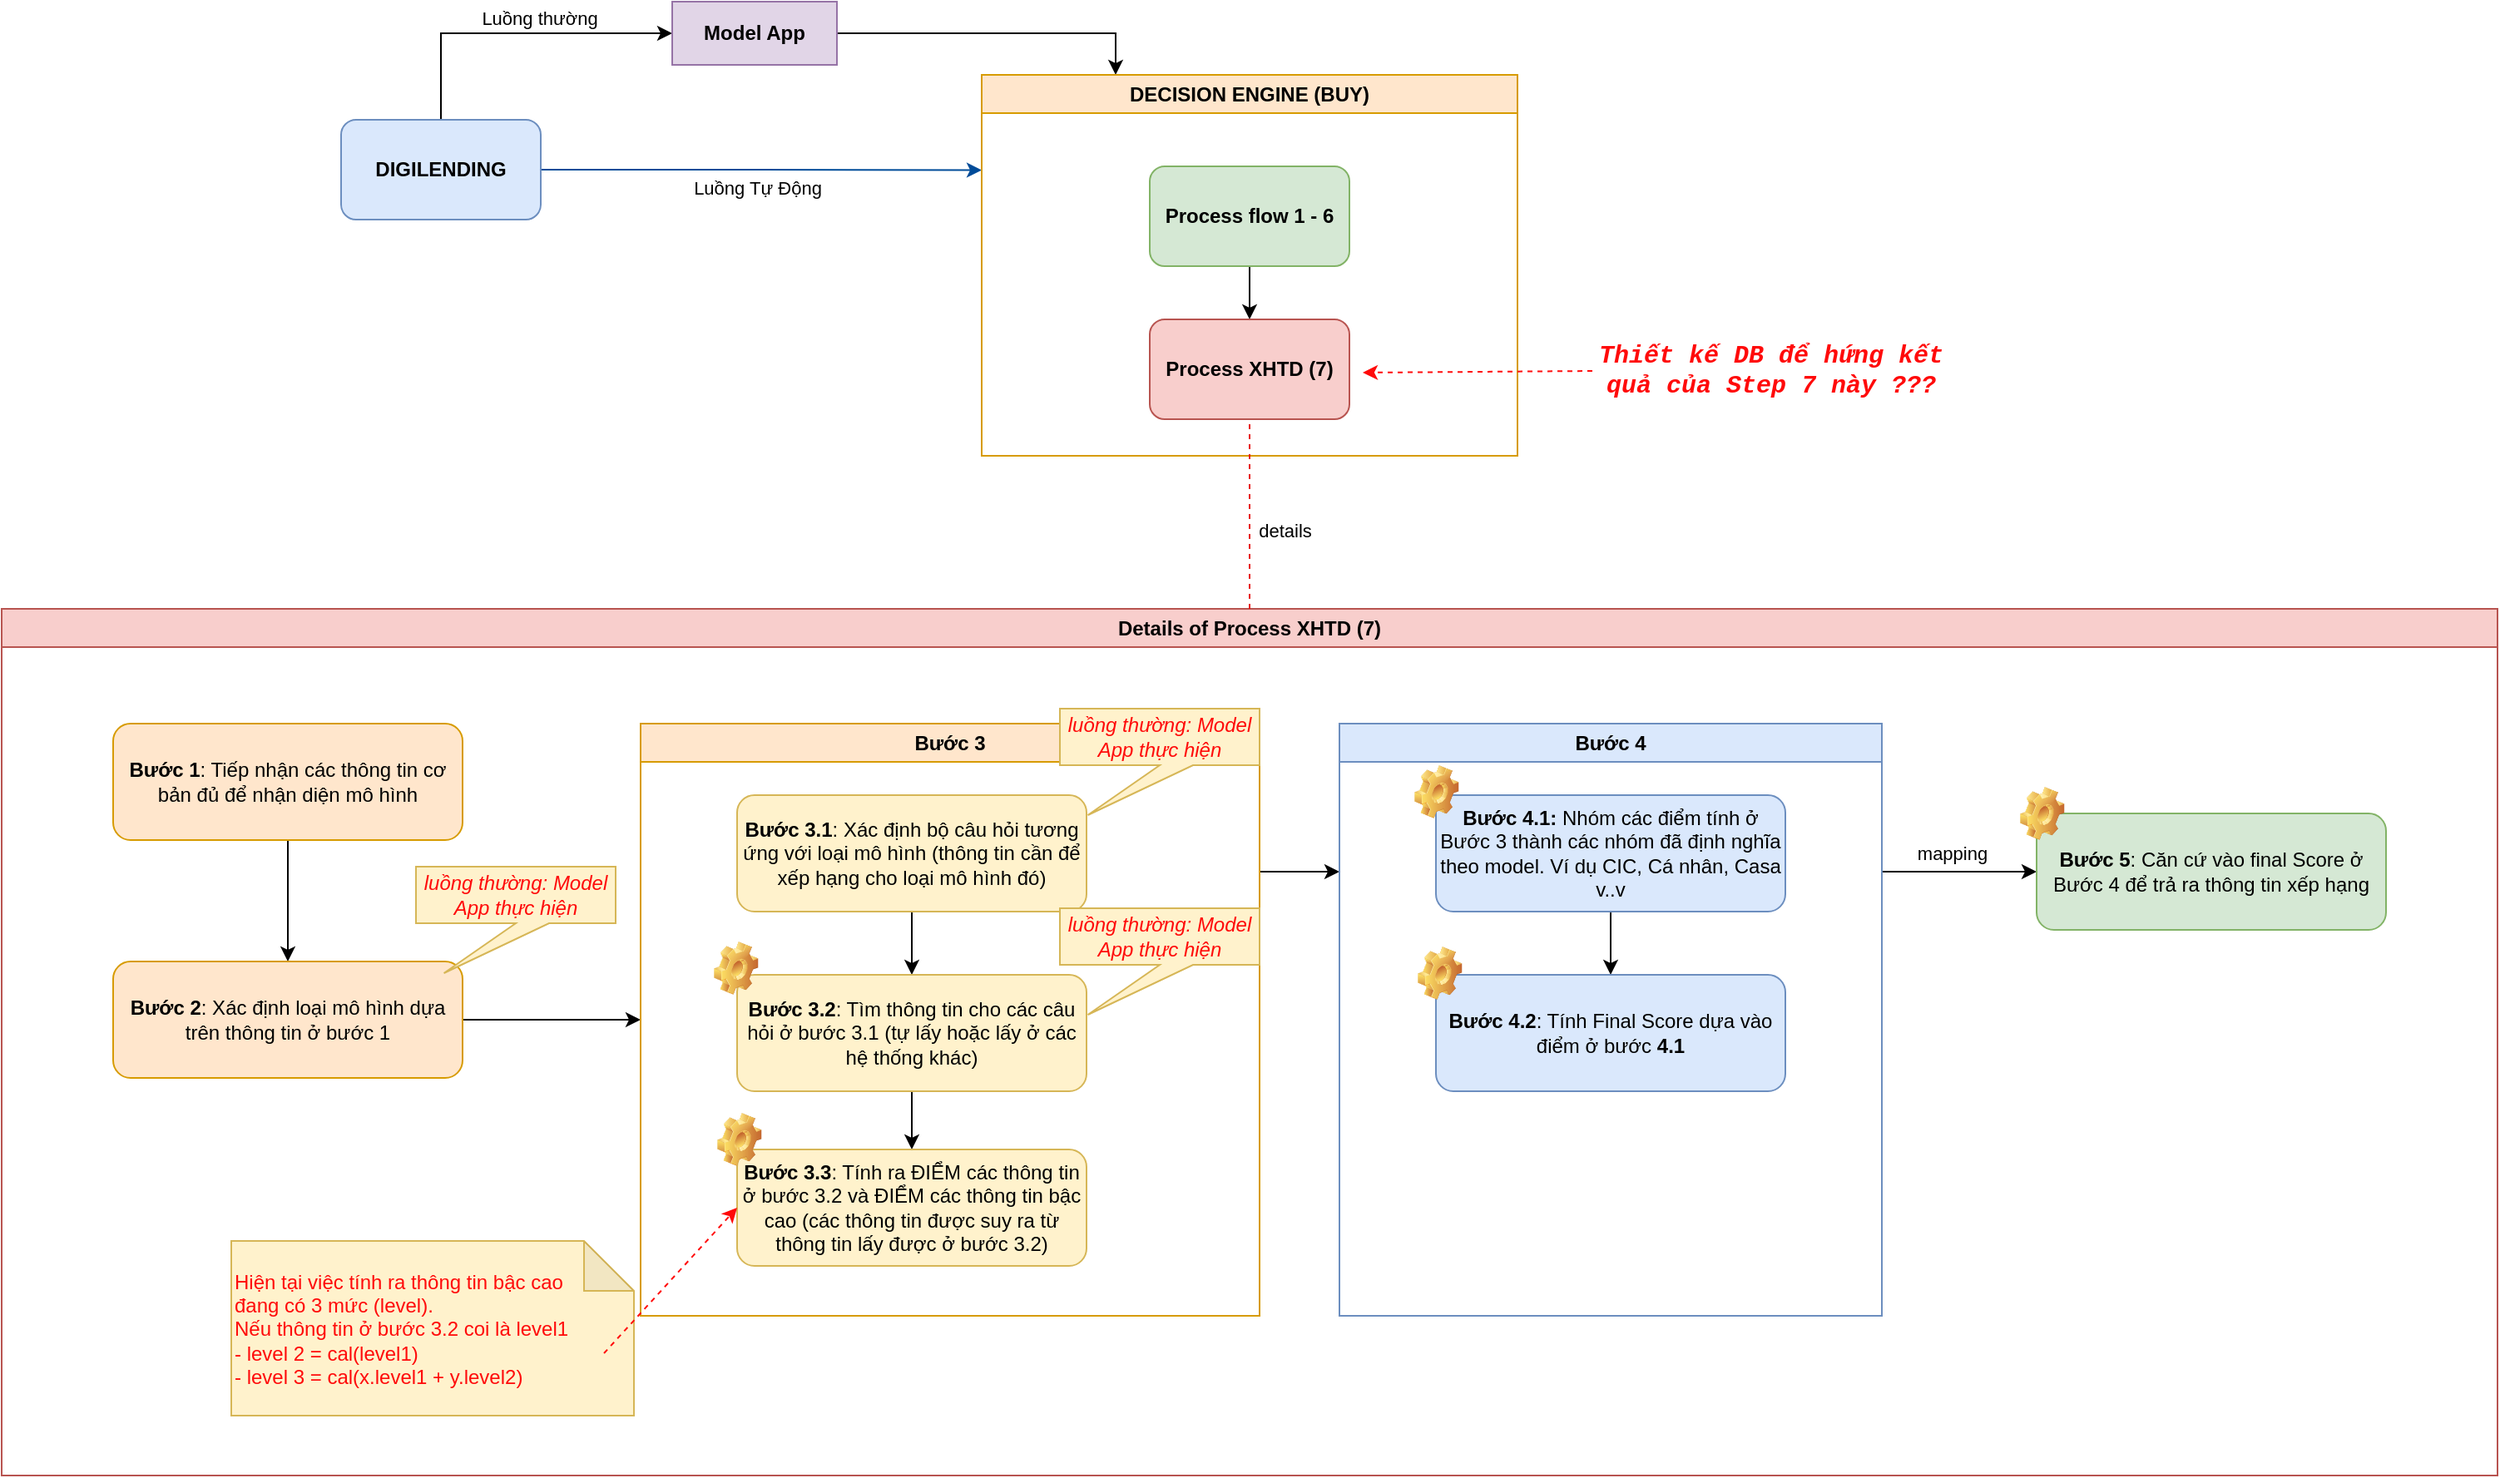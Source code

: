 <mxfile version="25.0.3" pages="6">
  <diagram name="Flow_XHTD" id="0LrU8st6pBxI2aXn26et">
    <mxGraphModel dx="2238" dy="986" grid="0" gridSize="10" guides="1" tooltips="1" connect="1" arrows="1" fold="1" page="0" pageScale="1" pageWidth="827" pageHeight="1169" math="0" shadow="0">
      <root>
        <mxCell id="0" />
        <mxCell id="1" parent="0" />
        <mxCell id="OSNXFccXmbC_XitdNzZT-4" style="edgeStyle=orthogonalEdgeStyle;rounded=0;orthogonalLoop=1;jettySize=auto;html=1;entryX=0;entryY=0.5;entryDx=0;entryDy=0;exitX=0.5;exitY=0;exitDx=0;exitDy=0;" parent="1" source="OSNXFccXmbC_XitdNzZT-1" target="OSNXFccXmbC_XitdNzZT-3" edge="1">
          <mxGeometry relative="1" as="geometry" />
        </mxCell>
        <mxCell id="OSNXFccXmbC_XitdNzZT-8" value="Luồng thường" style="edgeLabel;html=1;align=center;verticalAlign=middle;resizable=0;points=[];" parent="OSNXFccXmbC_XitdNzZT-4" vertex="1" connectable="0">
          <mxGeometry x="0.147" y="1" relative="1" as="geometry">
            <mxPoint x="1" y="-8" as="offset" />
          </mxGeometry>
        </mxCell>
        <mxCell id="OSNXFccXmbC_XitdNzZT-6" style="edgeStyle=orthogonalEdgeStyle;rounded=0;orthogonalLoop=1;jettySize=auto;html=1;exitX=1;exitY=0.5;exitDx=0;exitDy=0;entryX=0;entryY=0.25;entryDx=0;entryDy=0;strokeColor=#004C99;" parent="1" source="OSNXFccXmbC_XitdNzZT-1" target="OSNXFccXmbC_XitdNzZT-9" edge="1">
          <mxGeometry relative="1" as="geometry">
            <mxPoint x="504" y="141" as="targetPoint" />
          </mxGeometry>
        </mxCell>
        <mxCell id="OSNXFccXmbC_XitdNzZT-7" value="Luồng Tự Động" style="edgeLabel;html=1;align=center;verticalAlign=middle;resizable=0;points=[];" parent="OSNXFccXmbC_XitdNzZT-6" vertex="1" connectable="0">
          <mxGeometry x="0.138" y="1" relative="1" as="geometry">
            <mxPoint x="-21" y="11" as="offset" />
          </mxGeometry>
        </mxCell>
        <mxCell id="OSNXFccXmbC_XitdNzZT-1" value="DIGILENDING" style="rounded=1;whiteSpace=wrap;html=1;fillColor=#dae8fc;strokeColor=#6c8ebf;fontStyle=1" parent="1" vertex="1">
          <mxGeometry x="132" y="118" width="120" height="60" as="geometry" />
        </mxCell>
        <mxCell id="OSNXFccXmbC_XitdNzZT-5" style="edgeStyle=orthogonalEdgeStyle;rounded=0;orthogonalLoop=1;jettySize=auto;html=1;exitX=1;exitY=0.5;exitDx=0;exitDy=0;entryX=0.25;entryY=0;entryDx=0;entryDy=0;" parent="1" source="OSNXFccXmbC_XitdNzZT-3" target="OSNXFccXmbC_XitdNzZT-9" edge="1">
          <mxGeometry relative="1" as="geometry">
            <mxPoint x="577.5" y="101" as="targetPoint" />
          </mxGeometry>
        </mxCell>
        <mxCell id="OSNXFccXmbC_XitdNzZT-3" value="Model App" style="rounded=0;whiteSpace=wrap;html=1;fontStyle=1;fillColor=#e1d5e7;strokeColor=#9673a6;" parent="1" vertex="1">
          <mxGeometry x="331" y="47" width="99" height="38" as="geometry" />
        </mxCell>
        <mxCell id="OSNXFccXmbC_XitdNzZT-9" value="DECISION ENGINE (BUY)" style="swimlane;whiteSpace=wrap;html=1;fillColor=#ffe6cc;strokeColor=#d79b00;" parent="1" vertex="1">
          <mxGeometry x="517" y="91" width="322" height="229" as="geometry" />
        </mxCell>
        <mxCell id="OSNXFccXmbC_XitdNzZT-12" style="edgeStyle=orthogonalEdgeStyle;rounded=0;orthogonalLoop=1;jettySize=auto;html=1;exitX=0.5;exitY=1;exitDx=0;exitDy=0;entryX=0.5;entryY=0;entryDx=0;entryDy=0;" parent="OSNXFccXmbC_XitdNzZT-9" source="OSNXFccXmbC_XitdNzZT-10" target="OSNXFccXmbC_XitdNzZT-11" edge="1">
          <mxGeometry relative="1" as="geometry" />
        </mxCell>
        <mxCell id="OSNXFccXmbC_XitdNzZT-10" value="Process flow 1 - 6" style="rounded=1;whiteSpace=wrap;html=1;fontStyle=1;fillColor=#d5e8d4;strokeColor=#82b366;" parent="OSNXFccXmbC_XitdNzZT-9" vertex="1">
          <mxGeometry x="101" y="55" width="120" height="60" as="geometry" />
        </mxCell>
        <mxCell id="OSNXFccXmbC_XitdNzZT-11" value="Process XHTD (7)" style="rounded=1;whiteSpace=wrap;html=1;fontStyle=1;fillColor=#f8cecc;strokeColor=#b85450;" parent="OSNXFccXmbC_XitdNzZT-9" vertex="1">
          <mxGeometry x="101" y="147" width="120" height="60" as="geometry" />
        </mxCell>
        <mxCell id="OSNXFccXmbC_XitdNzZT-13" value="Thiết kế DB để hứng kết quả của Step 7 này ???" style="text;html=1;align=center;verticalAlign=middle;whiteSpace=wrap;rounded=0;fontStyle=3;fontSize=15;fontColor=#FF0A0A;textShadow=0;fontFamily=Courier New;" parent="1" vertex="1">
          <mxGeometry x="884" y="238" width="215" height="62" as="geometry" />
        </mxCell>
        <mxCell id="OSNXFccXmbC_XitdNzZT-14" value="" style="endArrow=classic;html=1;rounded=0;exitX=0;exitY=0.5;exitDx=0;exitDy=0;dashed=1;strokeColor=#FF0A0A;" parent="1" source="OSNXFccXmbC_XitdNzZT-13" edge="1">
          <mxGeometry width="50" height="50" relative="1" as="geometry">
            <mxPoint x="709" y="345" as="sourcePoint" />
            <mxPoint x="746" y="270" as="targetPoint" />
          </mxGeometry>
        </mxCell>
        <mxCell id="vkOroHgNw1NVGphf10k4-1" value="Details of Process XHTD (7)" style="swimlane;whiteSpace=wrap;html=1;fillColor=#f8cecc;strokeColor=#b85450;" parent="1" vertex="1">
          <mxGeometry x="-72" y="412" width="1500" height="521" as="geometry" />
        </mxCell>
        <mxCell id="vkOroHgNw1NVGphf10k4-2" style="edgeStyle=orthogonalEdgeStyle;rounded=0;orthogonalLoop=1;jettySize=auto;html=1;exitX=0.5;exitY=1;exitDx=0;exitDy=0;" parent="vkOroHgNw1NVGphf10k4-1" source="vkOroHgNw1NVGphf10k4-3" target="vkOroHgNw1NVGphf10k4-5" edge="1">
          <mxGeometry relative="1" as="geometry" />
        </mxCell>
        <mxCell id="vkOroHgNw1NVGphf10k4-3" value="&lt;b&gt;Bước 1&lt;/b&gt;: Tiếp nhận các thông tin cơ bản đủ để nhận diện mô hình" style="rounded=1;whiteSpace=wrap;html=1;fillColor=#ffe6cc;strokeColor=#d79b00;" parent="vkOroHgNw1NVGphf10k4-1" vertex="1">
          <mxGeometry x="67" y="69" width="210" height="70" as="geometry" />
        </mxCell>
        <mxCell id="vkOroHgNw1NVGphf10k4-4" style="edgeStyle=orthogonalEdgeStyle;rounded=0;orthogonalLoop=1;jettySize=auto;html=1;exitX=1;exitY=0.5;exitDx=0;exitDy=0;entryX=0;entryY=0.5;entryDx=0;entryDy=0;" parent="vkOroHgNw1NVGphf10k4-1" source="vkOroHgNw1NVGphf10k4-5" target="vkOroHgNw1NVGphf10k4-7" edge="1">
          <mxGeometry relative="1" as="geometry">
            <mxPoint x="387" y="211" as="targetPoint" />
          </mxGeometry>
        </mxCell>
        <mxCell id="vkOroHgNw1NVGphf10k4-5" value="&lt;b&gt;Bước 2&lt;/b&gt;: Xác định loại mô hình dựa trên thông tin ở bước 1" style="rounded=1;whiteSpace=wrap;html=1;fillColor=#ffe6cc;strokeColor=#d79b00;" parent="vkOroHgNw1NVGphf10k4-1" vertex="1">
          <mxGeometry x="67" y="212" width="210" height="70" as="geometry" />
        </mxCell>
        <mxCell id="vkOroHgNw1NVGphf10k4-6" style="edgeStyle=orthogonalEdgeStyle;rounded=0;orthogonalLoop=1;jettySize=auto;html=1;exitX=1;exitY=0.25;exitDx=0;exitDy=0;entryX=0;entryY=0.25;entryDx=0;entryDy=0;" parent="vkOroHgNw1NVGphf10k4-1" source="vkOroHgNw1NVGphf10k4-7" target="vkOroHgNw1NVGphf10k4-16" edge="1">
          <mxGeometry relative="1" as="geometry" />
        </mxCell>
        <mxCell id="vkOroHgNw1NVGphf10k4-7" value="Bước 3" style="swimlane;whiteSpace=wrap;html=1;fillColor=#ffe6cc;strokeColor=#d79b00;" parent="vkOroHgNw1NVGphf10k4-1" vertex="1">
          <mxGeometry x="384" y="69" width="372" height="356" as="geometry" />
        </mxCell>
        <mxCell id="vkOroHgNw1NVGphf10k4-8" style="edgeStyle=orthogonalEdgeStyle;rounded=0;orthogonalLoop=1;jettySize=auto;html=1;exitX=0.5;exitY=1;exitDx=0;exitDy=0;entryX=0.5;entryY=0;entryDx=0;entryDy=0;" parent="vkOroHgNw1NVGphf10k4-7" source="vkOroHgNw1NVGphf10k4-9" target="vkOroHgNw1NVGphf10k4-11" edge="1">
          <mxGeometry relative="1" as="geometry" />
        </mxCell>
        <mxCell id="vkOroHgNw1NVGphf10k4-9" value="&lt;b&gt;Bước 3.1&lt;/b&gt;: Xác định bộ câu hỏi tương ứng với loại mô hình (thông tin cần để xếp hạng cho loại mô hình đó)" style="rounded=1;whiteSpace=wrap;html=1;fillColor=#fff2cc;strokeColor=#d6b656;" parent="vkOroHgNw1NVGphf10k4-7" vertex="1">
          <mxGeometry x="58" y="43" width="210" height="70" as="geometry" />
        </mxCell>
        <mxCell id="vkOroHgNw1NVGphf10k4-10" style="edgeStyle=orthogonalEdgeStyle;rounded=0;orthogonalLoop=1;jettySize=auto;html=1;exitX=0.5;exitY=1;exitDx=0;exitDy=0;entryX=0.5;entryY=0;entryDx=0;entryDy=0;" parent="vkOroHgNw1NVGphf10k4-7" source="vkOroHgNw1NVGphf10k4-11" target="vkOroHgNw1NVGphf10k4-12" edge="1">
          <mxGeometry relative="1" as="geometry" />
        </mxCell>
        <mxCell id="vkOroHgNw1NVGphf10k4-11" value="&lt;b&gt;Bước 3.2&lt;/b&gt;: Tìm thông tin cho các câu hỏi ở bước 3.1 (tự lấy hoặc lấy ở các hệ thống khác)" style="rounded=1;whiteSpace=wrap;html=1;fillColor=#fff2cc;strokeColor=#d6b656;" parent="vkOroHgNw1NVGphf10k4-7" vertex="1">
          <mxGeometry x="58" y="151" width="210" height="70" as="geometry" />
        </mxCell>
        <mxCell id="vkOroHgNw1NVGphf10k4-12" value="&lt;b&gt;Bước 3.3&lt;/b&gt;: Tính ra ĐIỂM các thông tin ở bước 3.2 và ĐIỂM các thông tin bậc cao (các thông tin được suy ra từ thông tin lấy được ở bước 3.2)" style="rounded=1;whiteSpace=wrap;html=1;fillColor=#fff2cc;strokeColor=#d6b656;" parent="vkOroHgNw1NVGphf10k4-7" vertex="1">
          <mxGeometry x="58" y="256" width="210" height="70" as="geometry" />
        </mxCell>
        <mxCell id="zRtDAFi21jf2ocaFfOss-4" value="luồng thường: Model App thực hiện" style="shape=callout;whiteSpace=wrap;html=1;perimeter=calloutPerimeter;fillColor=#fff2cc;strokeColor=#d6b656;position2=0.14;fontColor=#FF0A0A;fontStyle=2" parent="vkOroHgNw1NVGphf10k4-7" vertex="1">
          <mxGeometry x="252" y="-9" width="120" height="64" as="geometry" />
        </mxCell>
        <mxCell id="zRtDAFi21jf2ocaFfOss-5" value="luồng thường: Model App thực hiện" style="shape=callout;whiteSpace=wrap;html=1;perimeter=calloutPerimeter;fillColor=#fff2cc;strokeColor=#d6b656;position2=0.14;fontColor=#FF0A0A;fontStyle=2" parent="vkOroHgNw1NVGphf10k4-7" vertex="1">
          <mxGeometry x="252" y="111" width="120" height="64" as="geometry" />
        </mxCell>
        <mxCell id="zRtDAFi21jf2ocaFfOss-6" value="" style="shape=image;html=1;verticalLabelPosition=bottom;verticalAlign=top;imageAspect=0;image=img/clipart/Gear_128x128.png" parent="vkOroHgNw1NVGphf10k4-7" vertex="1">
          <mxGeometry x="46" y="234" width="26.67" height="32" as="geometry" />
        </mxCell>
        <mxCell id="vkOroHgNw1NVGphf10k4-14" style="edgeStyle=orthogonalEdgeStyle;rounded=0;orthogonalLoop=1;jettySize=auto;html=1;exitX=1;exitY=0.25;exitDx=0;exitDy=0;entryX=0;entryY=0.5;entryDx=0;entryDy=0;" parent="vkOroHgNw1NVGphf10k4-1" source="vkOroHgNw1NVGphf10k4-16" target="vkOroHgNw1NVGphf10k4-20" edge="1">
          <mxGeometry relative="1" as="geometry" />
        </mxCell>
        <mxCell id="vkOroHgNw1NVGphf10k4-15" value="mapping" style="edgeLabel;html=1;align=center;verticalAlign=middle;resizable=0;points=[];" parent="vkOroHgNw1NVGphf10k4-14" vertex="1" connectable="0">
          <mxGeometry x="-0.275" y="3" relative="1" as="geometry">
            <mxPoint x="8" y="-8" as="offset" />
          </mxGeometry>
        </mxCell>
        <mxCell id="vkOroHgNw1NVGphf10k4-16" value="Bước 4" style="swimlane;whiteSpace=wrap;html=1;fillColor=#dae8fc;strokeColor=#6c8ebf;" parent="vkOroHgNw1NVGphf10k4-1" vertex="1">
          <mxGeometry x="804" y="69" width="326" height="356" as="geometry" />
        </mxCell>
        <mxCell id="vkOroHgNw1NVGphf10k4-17" style="edgeStyle=orthogonalEdgeStyle;rounded=0;orthogonalLoop=1;jettySize=auto;html=1;exitX=0.5;exitY=1;exitDx=0;exitDy=0;entryX=0.5;entryY=0;entryDx=0;entryDy=0;" parent="vkOroHgNw1NVGphf10k4-16" source="vkOroHgNw1NVGphf10k4-18" target="vkOroHgNw1NVGphf10k4-19" edge="1">
          <mxGeometry relative="1" as="geometry" />
        </mxCell>
        <mxCell id="vkOroHgNw1NVGphf10k4-18" value="&lt;b&gt;Bước 4.1:&lt;/b&gt; Nhóm các điểm tính ở Bước 3 thành các nhóm đã định nghĩa theo model. Ví dụ CIC, Cá nhân, Casa v..v" style="rounded=1;whiteSpace=wrap;html=1;fillColor=#dae8fc;strokeColor=#6c8ebf;" parent="vkOroHgNw1NVGphf10k4-16" vertex="1">
          <mxGeometry x="58" y="43" width="210" height="70" as="geometry" />
        </mxCell>
        <mxCell id="vkOroHgNw1NVGphf10k4-19" value="&lt;b&gt;Bước 4.2&lt;/b&gt;: Tính Final Score dựa vào điểm ở bước &lt;b&gt;4.1&lt;/b&gt;" style="rounded=1;whiteSpace=wrap;html=1;fillColor=#dae8fc;strokeColor=#6c8ebf;" parent="vkOroHgNw1NVGphf10k4-16" vertex="1">
          <mxGeometry x="58" y="151" width="210" height="70" as="geometry" />
        </mxCell>
        <mxCell id="vkOroHgNw1NVGphf10k4-20" value="&lt;b&gt;Bước 5&lt;/b&gt;: Căn cứ vào final Score ở Bước 4 để trả ra thông tin xếp hạng" style="rounded=1;whiteSpace=wrap;html=1;fillColor=#d5e8d4;strokeColor=#82b366;" parent="vkOroHgNw1NVGphf10k4-1" vertex="1">
          <mxGeometry x="1223" y="123" width="210" height="70" as="geometry" />
        </mxCell>
        <mxCell id="zRtDAFi21jf2ocaFfOss-2" value="&lt;span style=&quot;&quot;&gt;Hiện tại việc tính ra thông tin bậc cao&lt;br&gt;đang có 3 mức (level).&lt;/span&gt;&lt;div style=&quot;&quot;&gt;Nếu thông tin ở bước 3.2 coi là level1&amp;nbsp;&lt;div&gt;- level 2 = cal(level1)&lt;/div&gt;&lt;div&gt;- level 3 = cal(x.level1 + y.level2)&lt;/div&gt;&lt;/div&gt;" style="shape=note;whiteSpace=wrap;html=1;backgroundOutline=1;darkOpacity=0.05;fillColor=#fff2cc;strokeColor=#d6b656;align=left;fontColor=#FF0A0A;" parent="vkOroHgNw1NVGphf10k4-1" vertex="1">
          <mxGeometry x="138" y="380" width="242" height="105" as="geometry" />
        </mxCell>
        <mxCell id="vkOroHgNw1NVGphf10k4-21" value="" style="endArrow=classic;html=1;rounded=0;entryX=0;entryY=0.5;entryDx=0;entryDy=0;dashed=1;strokeColor=#FF0A0A;exitX=0;exitY=0;exitDx=224;exitDy=67.5;exitPerimeter=0;" parent="vkOroHgNw1NVGphf10k4-1" source="zRtDAFi21jf2ocaFfOss-2" target="vkOroHgNw1NVGphf10k4-12" edge="1">
          <mxGeometry width="50" height="50" relative="1" as="geometry">
            <mxPoint x="361" y="389" as="sourcePoint" />
            <mxPoint x="682" y="413" as="targetPoint" />
          </mxGeometry>
        </mxCell>
        <mxCell id="zRtDAFi21jf2ocaFfOss-3" value="luồng thường: Model App thực hiện" style="shape=callout;whiteSpace=wrap;html=1;perimeter=calloutPerimeter;fillColor=#fff2cc;strokeColor=#d6b656;position2=0.14;fontColor=#FF0A0A;fontStyle=2" parent="vkOroHgNw1NVGphf10k4-1" vertex="1">
          <mxGeometry x="249" y="155" width="120" height="64" as="geometry" />
        </mxCell>
        <mxCell id="vkOroHgNw1NVGphf10k4-23" value="" style="endArrow=none;dashed=1;html=1;rounded=0;entryX=0.5;entryY=1;entryDx=0;entryDy=0;exitX=0.5;exitY=0;exitDx=0;exitDy=0;strokeColor=#e81111;" parent="1" source="vkOroHgNw1NVGphf10k4-1" target="OSNXFccXmbC_XitdNzZT-11" edge="1">
          <mxGeometry width="50" height="50" relative="1" as="geometry">
            <mxPoint x="405" y="351" as="sourcePoint" />
            <mxPoint x="455" y="301" as="targetPoint" />
          </mxGeometry>
        </mxCell>
        <mxCell id="vkOroHgNw1NVGphf10k4-24" value="details" style="edgeLabel;html=1;align=center;verticalAlign=middle;resizable=0;points=[];" parent="vkOroHgNw1NVGphf10k4-23" vertex="1" connectable="0">
          <mxGeometry x="0.072" relative="1" as="geometry">
            <mxPoint x="21" y="14" as="offset" />
          </mxGeometry>
        </mxCell>
        <mxCell id="zRtDAFi21jf2ocaFfOss-7" value="" style="shape=image;html=1;verticalLabelPosition=bottom;verticalAlign=top;imageAspect=0;image=img/clipart/Gear_128x128.png" parent="1" vertex="1">
          <mxGeometry x="356" y="612" width="26.67" height="32" as="geometry" />
        </mxCell>
        <mxCell id="zRtDAFi21jf2ocaFfOss-8" value="" style="shape=image;html=1;verticalLabelPosition=bottom;verticalAlign=top;imageAspect=0;image=img/clipart/Gear_128x128.png" parent="1" vertex="1">
          <mxGeometry x="777" y="506" width="26.67" height="32" as="geometry" />
        </mxCell>
        <mxCell id="zRtDAFi21jf2ocaFfOss-9" value="" style="shape=image;html=1;verticalLabelPosition=bottom;verticalAlign=top;imageAspect=0;image=img/clipart/Gear_128x128.png" parent="1" vertex="1">
          <mxGeometry x="779" y="615" width="26.67" height="32" as="geometry" />
        </mxCell>
        <mxCell id="zRtDAFi21jf2ocaFfOss-10" value="" style="shape=image;html=1;verticalLabelPosition=bottom;verticalAlign=top;imageAspect=0;image=img/clipart/Gear_128x128.png" parent="1" vertex="1">
          <mxGeometry x="1141" y="519" width="26.67" height="32" as="geometry" />
        </mxCell>
      </root>
    </mxGraphModel>
  </diagram>
  <diagram name="Design_DB_v1" id="w74wa85S4fxPYld1iUDE">
    <mxGraphModel dx="3341" dy="1549" grid="0" gridSize="10" guides="1" tooltips="1" connect="1" arrows="1" fold="1" page="0" pageScale="1" pageWidth="827" pageHeight="1169" math="0" shadow="0">
      <root>
        <mxCell id="0" />
        <mxCell id="1" parent="0" />
        <mxCell id="QOcwcPCw30z2JYGVoREg-6" value="" style="group" parent="1" vertex="1" connectable="0">
          <mxGeometry x="154" y="-253" width="406" height="160" as="geometry" />
        </mxCell>
        <mxCell id="QOcwcPCw30z2JYGVoREg-3" value="&lt;p style=&quot;margin: 0px; margin-top: 4px; text-align: center; text-decoration: underline;&quot;&gt;&lt;b&gt;CRITERIA_SCORING&lt;/b&gt;&lt;/p&gt;&lt;hr&gt;&lt;p style=&quot;margin: 0px; margin-left: 8px;&quot;&gt;&lt;b&gt;creteria_id&lt;/b&gt;: id của tiêu chí&lt;/p&gt;&lt;p style=&quot;margin: 0px; margin-left: 8px;&quot;&gt;&lt;b&gt;&lt;span style=&quot;background-color: initial;&quot;&gt;creteria_&lt;/span&gt;code&lt;/b&gt;: mã code tiêu chí&lt;b&gt;&lt;/b&gt;&lt;/p&gt;&lt;p style=&quot;margin: 0px; margin-left: 8px;&quot;&gt;&lt;b&gt;type&lt;/b&gt;: simple/complex&lt;/p&gt;&lt;p style=&quot;margin: 0px; margin-left: 8px;&quot;&gt;&lt;b&gt;label&lt;/b&gt;: nhãn của tiêu chí&amp;nbsp;&lt;/p&gt;&lt;p style=&quot;margin: 0px; margin-left: 8px;&quot;&gt;&lt;b&gt;description&lt;/b&gt;: miêu tả chi tiết&lt;/p&gt;&lt;p style=&quot;margin: 0px; margin-left: 8px;&quot;&gt;&lt;b&gt;value&lt;/b&gt;: danh sách giá trị hợp lệ&lt;/p&gt;&lt;p style=&quot;margin: 0px; margin-left: 8px;&quot;&gt;&lt;b&gt;is_active&lt;/b&gt;: còn hiệu lực hay không&lt;/p&gt;" style="verticalAlign=top;align=left;overflow=fill;fontSize=12;fontFamily=Helvetica;html=1;strokeColor=#9673a6;shadow=1;fillColor=#e1d5e7;" parent="QOcwcPCw30z2JYGVoREg-6" vertex="1">
          <mxGeometry width="186" height="160" as="geometry" />
        </mxCell>
        <mxCell id="QOcwcPCw30z2JYGVoREg-5" value="&lt;span style=&quot;text-align: left;&quot;&gt;Bảng lưu tất cả thông tin các tiêu chí đầu vào cho model.&lt;/span&gt;" style="rounded=1;whiteSpace=wrap;html=1;fillColor=#fff2cc;strokeColor=#d6b656;fontFamily=Courier New;fontStyle=2;spacing=5;" parent="QOcwcPCw30z2JYGVoREg-6" vertex="1">
          <mxGeometry x="220" width="186" height="92" as="geometry" />
        </mxCell>
        <mxCell id="QOcwcPCw30z2JYGVoREg-7" value="" style="group;align=left;" parent="1" vertex="1" connectable="0">
          <mxGeometry x="156" y="-37" width="406" height="160" as="geometry" />
        </mxCell>
        <mxCell id="QOcwcPCw30z2JYGVoREg-8" value="&lt;p style=&quot;margin: 0px; margin-top: 4px; text-align: center; text-decoration: underline;&quot;&gt;&lt;b&gt;CRITERIA_RELATE&lt;/b&gt;&lt;/p&gt;&lt;hr&gt;&lt;p style=&quot;margin: 0px; margin-left: 8px;&quot;&gt;&lt;b&gt;creteria_id&lt;/b&gt;: id của tiêu chí&lt;/p&gt;&lt;p style=&quot;margin: 0px; margin-left: 8px;&quot;&gt;&lt;b&gt;sub_creteria_id&lt;/b&gt;: id của tiêu chí&amp;nbsp;&lt;/p&gt;&lt;p style=&quot;margin: 0px; margin-left: 8px;&quot;&gt;bị phụ thuộc&lt;/p&gt;&lt;p style=&quot;margin: 0px; margin-left: 8px;&quot;&gt;&lt;b&gt;is_active&lt;/b&gt;: cho biết sự phụ thuộc&amp;nbsp;&lt;/p&gt;&lt;p style=&quot;margin: 0px; margin-left: 8px;&quot;&gt;còn hiệu lực hay không&lt;/p&gt;" style="verticalAlign=top;align=left;overflow=fill;fontSize=12;fontFamily=Helvetica;html=1;strokeColor=#9673a6;shadow=1;fillColor=#e1d5e7;" parent="QOcwcPCw30z2JYGVoREg-7" vertex="1">
          <mxGeometry width="186" height="160" as="geometry" />
        </mxCell>
        <mxCell id="QOcwcPCw30z2JYGVoREg-9" value="&lt;span style=&quot;&quot;&gt;Bảng lưu quan hệ của các criteria, cho biết tiêu chí ghép (complex) được cấu thành bởi các tiêu chí nào.&lt;/span&gt;&lt;div&gt;Lưu ý: nếu 1 tiêu chí phụ thuộc vào nhiều tiêu chí khác thì sẽ là nhiều bản ghi&lt;br&gt;&lt;div style=&quot;&quot;&gt;&lt;br&gt;&lt;/div&gt;&lt;/div&gt;" style="rounded=1;whiteSpace=wrap;html=1;fillColor=#fff2cc;strokeColor=#d6b656;fontFamily=Courier New;fontStyle=2;align=left;spacing=5;" parent="QOcwcPCw30z2JYGVoREg-7" vertex="1">
          <mxGeometry x="220" width="186" height="160" as="geometry" />
        </mxCell>
        <mxCell id="QOcwcPCw30z2JYGVoREg-11" value="" style="group" parent="1" vertex="1" connectable="0">
          <mxGeometry x="-407" y="-252" width="394" height="160" as="geometry" />
        </mxCell>
        <mxCell id="bxKsVqv6RDsOJirDT3P8-1" value="&lt;p style=&quot;margin: 0px; margin-top: 4px; text-align: center; text-decoration: underline;&quot;&gt;&lt;strong&gt;INPUT_MODEL_PROCESS&lt;/strong&gt;&lt;/p&gt;&lt;hr&gt;&lt;p style=&quot;margin: 0px; margin-left: 8px;&quot;&gt;&lt;b&gt;process_id&lt;/b&gt;:&amp;nbsp; id của hồ sơ&lt;/p&gt;" style="verticalAlign=top;align=left;overflow=fill;fontSize=12;fontFamily=Helvetica;html=1;strokeColor=#003366;shadow=1;fillColor=#D4E1F5;fontColor=#003366" parent="QOcwcPCw30z2JYGVoREg-11" vertex="1">
          <mxGeometry width="172" height="160" as="geometry" />
        </mxCell>
        <mxCell id="QOcwcPCw30z2JYGVoREg-2" value="&lt;span style=&quot;text-align: left;&quot;&gt;Lưu các thông tin của hồ sơ khi bắt đầu được truyền vào Step Model (XHTD)&lt;/span&gt;" style="rounded=1;whiteSpace=wrap;html=1;fillColor=#fff2cc;strokeColor=#d6b656;fontFamily=Courier New;fontStyle=2;spacing=5;" parent="QOcwcPCw30z2JYGVoREg-11" vertex="1">
          <mxGeometry x="208" width="186" height="92" as="geometry" />
        </mxCell>
        <mxCell id="QOcwcPCw30z2JYGVoREg-12" value="" style="group;align=left;" parent="1" vertex="1" connectable="0">
          <mxGeometry x="-408" y="-31" width="406" height="160" as="geometry" />
        </mxCell>
        <mxCell id="QOcwcPCw30z2JYGVoREg-13" value="&lt;p style=&quot;margin: 0px; margin-top: 4px; text-align: center; text-decoration: underline;&quot;&gt;&lt;b&gt;OUTPUT_MODEL_PROCESS&lt;/b&gt;&lt;/p&gt;&lt;hr&gt;&lt;p style=&quot;margin: 0px; margin-left: 8px;&quot;&gt;&lt;b&gt;process_id&lt;/b&gt;: id của hồ sơ&lt;/p&gt;&lt;p style=&quot;margin: 0px; margin-left: 8px;&quot;&gt;&lt;b&gt;flow_type&lt;/b&gt;: auto/manual&lt;/p&gt;&lt;p style=&quot;margin: 0px; margin-left: 8px;&quot;&gt;&lt;b&gt;user_process&lt;/b&gt;: người thực hiện&amp;nbsp;&lt;/p&gt;&lt;p style=&quot;margin: 0px; margin-left: 8px;&quot;&gt;nếu là luồng manual&lt;/p&gt;&lt;p style=&quot;margin: 0px; margin-left: 8px;&quot;&gt;&lt;b&gt;status:&amp;nbsp;&lt;/b&gt;Trạng thái&lt;/p&gt;&lt;p style=&quot;margin: 0px; margin-left: 8px;&quot;&gt;&lt;b&gt;final_score: &lt;/b&gt;Điểm xếp hạng hs&lt;/p&gt;&lt;p style=&quot;margin: 0px; margin-left: 8px;&quot;&gt;&lt;b&gt;final_rank&lt;/b&gt;: Xếp hạng hs&lt;/p&gt;&lt;p style=&quot;margin: 0px; margin-left: 8px;&quot;&gt;&lt;br&gt;&lt;/p&gt;&lt;p style=&quot;margin: 0px; margin-left: 8px;&quot;&gt;&lt;br&gt;&lt;/p&gt;" style="verticalAlign=top;align=left;overflow=fill;fontSize=12;fontFamily=Helvetica;html=1;strokeColor=#003366;shadow=1;fillColor=#D4E1F5;fontColor=#003366" parent="QOcwcPCw30z2JYGVoREg-12" vertex="1">
          <mxGeometry width="186" height="160" as="geometry" />
        </mxCell>
        <mxCell id="QOcwcPCw30z2JYGVoREg-14" value="&lt;span style=&quot;&quot;&gt;Bảng (master) lưu thông tin kết quả của hồ sơ&lt;/span&gt;&lt;div&gt;&lt;div style=&quot;&quot;&gt;&lt;br&gt;&lt;/div&gt;&lt;/div&gt;" style="rounded=1;whiteSpace=wrap;html=1;fillColor=#fff2cc;strokeColor=#d6b656;fontFamily=Courier New;fontStyle=2;align=left;spacing=5;" parent="QOcwcPCw30z2JYGVoREg-12" vertex="1">
          <mxGeometry x="220" width="186" height="160" as="geometry" />
        </mxCell>
        <mxCell id="QOcwcPCw30z2JYGVoREg-15" value="" style="group;align=left;" parent="1" vertex="1" connectable="0">
          <mxGeometry x="-408" y="193" width="406" height="160" as="geometry" />
        </mxCell>
        <mxCell id="QOcwcPCw30z2JYGVoREg-16" value="&lt;p style=&quot;margin: 0px; margin-top: 4px; text-align: center; text-decoration: underline;&quot;&gt;&lt;b&gt;OUTPUT_MODEL_DETAILS&lt;/b&gt;&lt;/p&gt;&lt;hr&gt;&lt;p style=&quot;margin: 0px; margin-left: 8px;&quot;&gt;&lt;b&gt;process_id&lt;/b&gt;: id của hồ sơ&lt;/p&gt;&lt;p style=&quot;margin: 0px; margin-left: 8px;&quot;&gt;&lt;b&gt;type&lt;/b&gt;: loại bước trong luồng xhtd&lt;/p&gt;&lt;p style=&quot;margin: 0px; margin-left: 8px;&quot;&gt;&lt;b&gt;type_detail: &lt;/b&gt;chi tiết bước trong&amp;nbsp;&lt;/p&gt;&lt;p style=&quot;margin: 0px; margin-left: 8px;&quot;&gt;loại bước.&lt;/p&gt;&lt;p style=&quot;margin: 0px; margin-left: 8px;&quot;&gt;&lt;b&gt;reference_id&lt;/b&gt;: id của trường được&amp;nbsp;&lt;/p&gt;&lt;p style=&quot;margin: 0px; margin-left: 8px;&quot;&gt;tham chiếu đến&lt;/p&gt;&lt;p style=&quot;margin: 0px; margin-left: 8px;&quot;&gt;&lt;b&gt;value&lt;/b&gt;: giá trị tính/ lấy được&lt;/p&gt;&lt;p style=&quot;margin: 0px; margin-left: 8px;&quot;&gt;&lt;br&gt;&lt;/p&gt;" style="verticalAlign=top;align=left;overflow=fill;fontSize=12;fontFamily=Helvetica;html=1;strokeColor=#003366;shadow=1;fillColor=#D4E1F5;fontColor=#003366" parent="QOcwcPCw30z2JYGVoREg-15" vertex="1">
          <mxGeometry width="186" height="160" as="geometry" />
        </mxCell>
        <mxCell id="QOcwcPCw30z2JYGVoREg-17" value="&lt;span style=&quot;&quot;&gt;Bảng (details) lưu thông tin chi tiết kết quả từng bước của hồ sơ&lt;/span&gt;&lt;div&gt;&lt;div style=&quot;&quot;&gt;&lt;br&gt;&lt;/div&gt;&lt;/div&gt;" style="rounded=1;whiteSpace=wrap;html=1;fillColor=#fff2cc;strokeColor=#d6b656;fontFamily=Courier New;fontStyle=2;align=left;spacing=5;" parent="QOcwcPCw30z2JYGVoREg-15" vertex="1">
          <mxGeometry x="220" width="186" height="160" as="geometry" />
        </mxCell>
        <mxCell id="QOcwcPCw30z2JYGVoREg-18" value="" style="group;align=left;" parent="1" vertex="1" connectable="0">
          <mxGeometry x="157" y="186" width="406" height="160" as="geometry" />
        </mxCell>
        <mxCell id="QOcwcPCw30z2JYGVoREg-19" value="&lt;p style=&quot;margin: 0px; margin-top: 4px; text-align: center; text-decoration: underline;&quot;&gt;&lt;b&gt;MAPPING_RANK&lt;/b&gt;&lt;/p&gt;&lt;hr&gt;&lt;p style=&quot;margin: 0px; margin-left: 8px;&quot;&gt;&lt;b&gt;mapping_id: &lt;/b&gt;ID auto_increment&lt;/p&gt;&lt;p style=&quot;margin: 0px; margin-left: 8px;&quot;&gt;&lt;b&gt;min_score: &lt;/b&gt;cận dưới của score&lt;/p&gt;&lt;p style=&quot;margin: 0px; margin-left: 8px;&quot;&gt;&lt;b&gt;max_score:&amp;nbsp;&lt;/b&gt;&lt;span style=&quot;background-color: initial;&quot;&gt;cận trên của score&lt;/span&gt;&lt;/p&gt;&lt;p style=&quot;margin: 0px; margin-left: 8px;&quot;&gt;&lt;b&gt;rank: &lt;/b&gt;rank quy đổi&lt;/p&gt;" style="verticalAlign=top;align=left;overflow=fill;fontSize=12;fontFamily=Helvetica;html=1;strokeColor=#9673a6;shadow=1;fillColor=#e1d5e7;" parent="QOcwcPCw30z2JYGVoREg-18" vertex="1">
          <mxGeometry width="186" height="160" as="geometry" />
        </mxCell>
        <mxCell id="QOcwcPCw30z2JYGVoREg-20" value="&lt;span style=&quot;&quot;&gt;Bảng lưu mapping giữa final Score với xếp hạng của hồ sơ&lt;/span&gt;&lt;div&gt;&lt;div style=&quot;&quot;&gt;&lt;br&gt;&lt;/div&gt;&lt;/div&gt;" style="rounded=1;whiteSpace=wrap;html=1;fillColor=#fff2cc;strokeColor=#d6b656;fontFamily=Courier New;fontStyle=2;align=left;spacing=5;" parent="QOcwcPCw30z2JYGVoREg-18" vertex="1">
          <mxGeometry x="220" width="186" height="160" as="geometry" />
        </mxCell>
        <mxCell id="QOcwcPCw30z2JYGVoREg-21" value="" style="rounded=0;whiteSpace=wrap;html=1;fillColor=#dae8fc;strokeColor=#6c8ebf;" parent="1" vertex="1">
          <mxGeometry x="-408" y="-386" width="60" height="25" as="geometry" />
        </mxCell>
        <mxCell id="QOcwcPCw30z2JYGVoREg-22" value="" style="rounded=0;whiteSpace=wrap;html=1;fillColor=#e1d5e7;strokeColor=#9673a6;" parent="1" vertex="1">
          <mxGeometry x="-408" y="-345" width="60" height="25" as="geometry" />
        </mxCell>
        <mxCell id="QOcwcPCw30z2JYGVoREg-23" value="Bảng lưu trữ nghiệp vụ" style="text;html=1;align=left;verticalAlign=middle;whiteSpace=wrap;rounded=0;" parent="1" vertex="1">
          <mxGeometry x="-340" y="-388.5" width="141" height="30" as="geometry" />
        </mxCell>
        <mxCell id="QOcwcPCw30z2JYGVoREg-24" value="Bảng tham số/ danh mục" style="text;html=1;align=left;verticalAlign=middle;whiteSpace=wrap;rounded=0;" parent="1" vertex="1">
          <mxGeometry x="-340" y="-347.5" width="141" height="30" as="geometry" />
        </mxCell>
        <mxCell id="QOcwcPCw30z2JYGVoREg-25" value="2" style="childLayout=tableLayout;recursiveResize=0;strokeColor=#82b366;fillColor=#d5e8d4;shadow=1;gradientDirection=north;" parent="1" vertex="1">
          <mxGeometry x="-914" y="193" width="466" height="253" as="geometry" />
        </mxCell>
        <mxCell id="QOcwcPCw30z2JYGVoREg-26" style="shape=tableRow;horizontal=0;startSize=0;swimlaneHead=0;swimlaneBody=0;top=0;left=0;bottom=0;right=0;dropTarget=0;collapsible=0;recursiveResize=0;expand=0;fontStyle=0;strokeColor=inherit;fillColor=#ffffff;" parent="QOcwcPCw30z2JYGVoREg-25" vertex="1">
          <mxGeometry width="466" height="33" as="geometry" />
        </mxCell>
        <mxCell id="QOcwcPCw30z2JYGVoREg-27" value="process_id" style="connectable=0;recursiveResize=0;strokeColor=inherit;fillColor=#A7C942;align=center;fontStyle=1;fontColor=#FFFFFF;html=1;" parent="QOcwcPCw30z2JYGVoREg-26" vertex="1">
          <mxGeometry width="93" height="33" as="geometry">
            <mxRectangle width="93" height="33" as="alternateBounds" />
          </mxGeometry>
        </mxCell>
        <mxCell id="QOcwcPCw30z2JYGVoREg-28" value="type" style="connectable=0;recursiveResize=0;strokeColor=inherit;fillColor=#A7C942;align=center;fontStyle=1;fontColor=#FFFFFF;html=1;" parent="QOcwcPCw30z2JYGVoREg-26" vertex="1">
          <mxGeometry x="93" width="94" height="33" as="geometry">
            <mxRectangle width="94" height="33" as="alternateBounds" />
          </mxGeometry>
        </mxCell>
        <mxCell id="QOcwcPCw30z2JYGVoREg-29" value="type_detail" style="connectable=0;recursiveResize=0;strokeColor=inherit;fillColor=#A7C942;align=center;fontStyle=1;fontColor=#FFFFFF;html=1;" parent="QOcwcPCw30z2JYGVoREg-26" vertex="1">
          <mxGeometry x="187" width="93" height="33" as="geometry">
            <mxRectangle width="93" height="33" as="alternateBounds" />
          </mxGeometry>
        </mxCell>
        <mxCell id="QOcwcPCw30z2JYGVoREg-105" value="reference_id" style="connectable=0;recursiveResize=0;strokeColor=inherit;fillColor=#A7C942;align=center;fontStyle=1;fontColor=#FFFFFF;html=1;" parent="QOcwcPCw30z2JYGVoREg-26" vertex="1">
          <mxGeometry x="280" width="93" height="33" as="geometry">
            <mxRectangle width="93" height="33" as="alternateBounds" />
          </mxGeometry>
        </mxCell>
        <mxCell id="QOcwcPCw30z2JYGVoREg-110" value="value" style="connectable=0;recursiveResize=0;strokeColor=inherit;fillColor=#A7C942;align=center;fontStyle=1;fontColor=#FFFFFF;html=1;" parent="QOcwcPCw30z2JYGVoREg-26" vertex="1">
          <mxGeometry x="373" width="93" height="33" as="geometry">
            <mxRectangle width="93" height="33" as="alternateBounds" />
          </mxGeometry>
        </mxCell>
        <mxCell id="QOcwcPCw30z2JYGVoREg-30" value="" style="shape=tableRow;horizontal=0;startSize=0;swimlaneHead=0;swimlaneBody=0;top=0;left=0;bottom=0;right=0;dropTarget=0;collapsible=0;recursiveResize=0;expand=0;fontStyle=0;strokeColor=inherit;fillColor=#ffffff;" parent="QOcwcPCw30z2JYGVoREg-25" vertex="1">
          <mxGeometry y="33" width="466" height="32" as="geometry" />
        </mxCell>
        <mxCell id="QOcwcPCw30z2JYGVoREg-31" value="P_0001" style="connectable=0;recursiveResize=0;strokeColor=inherit;fillColor=inherit;align=center;whiteSpace=wrap;html=1;" parent="QOcwcPCw30z2JYGVoREg-30" vertex="1">
          <mxGeometry width="93" height="32" as="geometry">
            <mxRectangle width="93" height="32" as="alternateBounds" />
          </mxGeometry>
        </mxCell>
        <mxCell id="QOcwcPCw30z2JYGVoREg-32" value="RECOGNIZE" style="connectable=0;recursiveResize=0;strokeColor=inherit;fillColor=inherit;align=center;whiteSpace=wrap;html=1;" parent="QOcwcPCw30z2JYGVoREg-30" vertex="1">
          <mxGeometry x="93" width="94" height="32" as="geometry">
            <mxRectangle width="94" height="32" as="alternateBounds" />
          </mxGeometry>
        </mxCell>
        <mxCell id="QOcwcPCw30z2JYGVoREg-33" value="(null)" style="connectable=0;recursiveResize=0;strokeColor=inherit;fillColor=inherit;align=center;whiteSpace=wrap;html=1;" parent="QOcwcPCw30z2JYGVoREg-30" vertex="1">
          <mxGeometry x="187" width="93" height="32" as="geometry">
            <mxRectangle width="93" height="32" as="alternateBounds" />
          </mxGeometry>
        </mxCell>
        <mxCell id="QOcwcPCw30z2JYGVoREg-106" value="(null)" style="connectable=0;recursiveResize=0;strokeColor=inherit;fillColor=inherit;align=center;whiteSpace=wrap;html=1;" parent="QOcwcPCw30z2JYGVoREg-30" vertex="1">
          <mxGeometry x="280" width="93" height="32" as="geometry">
            <mxRectangle width="93" height="32" as="alternateBounds" />
          </mxGeometry>
        </mxCell>
        <mxCell id="QOcwcPCw30z2JYGVoREg-111" value="MH_001A" style="connectable=0;recursiveResize=0;strokeColor=inherit;fillColor=inherit;align=center;whiteSpace=wrap;html=1;" parent="QOcwcPCw30z2JYGVoREg-30" vertex="1">
          <mxGeometry x="373" width="93" height="32" as="geometry">
            <mxRectangle width="93" height="32" as="alternateBounds" />
          </mxGeometry>
        </mxCell>
        <mxCell id="QOcwcPCw30z2JYGVoREg-34" value="" style="shape=tableRow;horizontal=0;startSize=0;swimlaneHead=0;swimlaneBody=0;top=0;left=0;bottom=0;right=0;dropTarget=0;collapsible=0;recursiveResize=0;expand=0;fontStyle=1;strokeColor=inherit;fillColor=#EAF2D3;" parent="QOcwcPCw30z2JYGVoREg-25" vertex="1">
          <mxGeometry y="65" width="466" height="31" as="geometry" />
        </mxCell>
        <mxCell id="QOcwcPCw30z2JYGVoREg-35" value="P_0001" style="connectable=0;recursiveResize=0;strokeColor=inherit;fillColor=inherit;whiteSpace=wrap;html=1;" parent="QOcwcPCw30z2JYGVoREg-34" vertex="1">
          <mxGeometry width="93" height="31" as="geometry">
            <mxRectangle width="93" height="31" as="alternateBounds" />
          </mxGeometry>
        </mxCell>
        <mxCell id="QOcwcPCw30z2JYGVoREg-36" value="COLLECT" style="connectable=0;recursiveResize=0;strokeColor=inherit;fillColor=inherit;whiteSpace=wrap;html=1;" parent="QOcwcPCw30z2JYGVoREg-34" vertex="1">
          <mxGeometry x="93" width="94" height="31" as="geometry">
            <mxRectangle width="94" height="31" as="alternateBounds" />
          </mxGeometry>
        </mxCell>
        <mxCell id="QOcwcPCw30z2JYGVoREg-37" value="GET_INFO" style="connectable=0;recursiveResize=0;strokeColor=inherit;fillColor=inherit;whiteSpace=wrap;html=1;" parent="QOcwcPCw30z2JYGVoREg-34" vertex="1">
          <mxGeometry x="187" width="93" height="31" as="geometry">
            <mxRectangle width="93" height="31" as="alternateBounds" />
          </mxGeometry>
        </mxCell>
        <mxCell id="QOcwcPCw30z2JYGVoREg-107" value="1" style="connectable=0;recursiveResize=0;strokeColor=inherit;fillColor=inherit;whiteSpace=wrap;html=1;" parent="QOcwcPCw30z2JYGVoREg-34" vertex="1">
          <mxGeometry x="280" width="93" height="31" as="geometry">
            <mxRectangle width="93" height="31" as="alternateBounds" />
          </mxGeometry>
        </mxCell>
        <mxCell id="QOcwcPCw30z2JYGVoREg-112" value="20,000,000" style="connectable=0;recursiveResize=0;strokeColor=inherit;fillColor=inherit;whiteSpace=wrap;html=1;" parent="QOcwcPCw30z2JYGVoREg-34" vertex="1">
          <mxGeometry x="373" width="93" height="31" as="geometry">
            <mxRectangle width="93" height="31" as="alternateBounds" />
          </mxGeometry>
        </mxCell>
        <mxCell id="QOcwcPCw30z2JYGVoREg-38" value="" style="shape=tableRow;horizontal=0;startSize=0;swimlaneHead=0;swimlaneBody=0;top=0;left=0;bottom=0;right=0;dropTarget=0;collapsible=0;recursiveResize=0;expand=0;fontStyle=0;strokeColor=inherit;fillColor=#ffffff;" parent="QOcwcPCw30z2JYGVoREg-25" vertex="1">
          <mxGeometry y="96" width="466" height="33" as="geometry" />
        </mxCell>
        <mxCell id="QOcwcPCw30z2JYGVoREg-39" value="P_0001" style="connectable=0;recursiveResize=0;strokeColor=inherit;fillColor=inherit;fontStyle=0;align=center;whiteSpace=wrap;html=1;" parent="QOcwcPCw30z2JYGVoREg-38" vertex="1">
          <mxGeometry width="93" height="33" as="geometry">
            <mxRectangle width="93" height="33" as="alternateBounds" />
          </mxGeometry>
        </mxCell>
        <mxCell id="QOcwcPCw30z2JYGVoREg-40" value="COLLECT" style="connectable=0;recursiveResize=0;strokeColor=inherit;fillColor=inherit;fontStyle=0;align=center;whiteSpace=wrap;html=1;" parent="QOcwcPCw30z2JYGVoREg-38" vertex="1">
          <mxGeometry x="93" width="94" height="33" as="geometry">
            <mxRectangle width="94" height="33" as="alternateBounds" />
          </mxGeometry>
        </mxCell>
        <mxCell id="QOcwcPCw30z2JYGVoREg-41" value="CALCULATE" style="connectable=0;recursiveResize=0;strokeColor=inherit;fillColor=inherit;fontStyle=0;align=center;whiteSpace=wrap;html=1;" parent="QOcwcPCw30z2JYGVoREg-38" vertex="1">
          <mxGeometry x="187" width="93" height="33" as="geometry">
            <mxRectangle width="93" height="33" as="alternateBounds" />
          </mxGeometry>
        </mxCell>
        <mxCell id="QOcwcPCw30z2JYGVoREg-108" value="2" style="connectable=0;recursiveResize=0;strokeColor=inherit;fillColor=inherit;fontStyle=0;align=center;whiteSpace=wrap;html=1;" parent="QOcwcPCw30z2JYGVoREg-38" vertex="1">
          <mxGeometry x="280" width="93" height="33" as="geometry">
            <mxRectangle width="93" height="33" as="alternateBounds" />
          </mxGeometry>
        </mxCell>
        <mxCell id="QOcwcPCw30z2JYGVoREg-113" value="5,000,000,000" style="connectable=0;recursiveResize=0;strokeColor=inherit;fillColor=inherit;fontStyle=0;align=center;whiteSpace=wrap;html=1;" parent="QOcwcPCw30z2JYGVoREg-38" vertex="1">
          <mxGeometry x="373" width="93" height="33" as="geometry">
            <mxRectangle width="93" height="33" as="alternateBounds" />
          </mxGeometry>
        </mxCell>
        <mxCell id="QOcwcPCw30z2JYGVoREg-42" value="" style="shape=tableRow;horizontal=0;startSize=0;swimlaneHead=0;swimlaneBody=0;top=0;left=0;bottom=0;right=0;dropTarget=0;collapsible=0;recursiveResize=0;expand=0;fontStyle=1;strokeColor=inherit;fillColor=#EAF2D3;" parent="QOcwcPCw30z2JYGVoREg-25" vertex="1">
          <mxGeometry y="129" width="466" height="31" as="geometry" />
        </mxCell>
        <mxCell id="QOcwcPCw30z2JYGVoREg-43" value="P_0001" style="connectable=0;recursiveResize=0;strokeColor=inherit;fillColor=inherit;whiteSpace=wrap;html=1;" parent="QOcwcPCw30z2JYGVoREg-42" vertex="1">
          <mxGeometry width="93" height="31" as="geometry">
            <mxRectangle width="93" height="31" as="alternateBounds" />
          </mxGeometry>
        </mxCell>
        <mxCell id="QOcwcPCw30z2JYGVoREg-44" value="GROUP" style="connectable=0;recursiveResize=0;strokeColor=inherit;fillColor=inherit;whiteSpace=wrap;html=1;" parent="QOcwcPCw30z2JYGVoREg-42" vertex="1">
          <mxGeometry x="93" width="94" height="31" as="geometry">
            <mxRectangle width="94" height="31" as="alternateBounds" />
          </mxGeometry>
        </mxCell>
        <mxCell id="QOcwcPCw30z2JYGVoREg-45" value="CA_NHAN" style="connectable=0;recursiveResize=0;strokeColor=inherit;fillColor=inherit;whiteSpace=wrap;html=1;" parent="QOcwcPCw30z2JYGVoREg-42" vertex="1">
          <mxGeometry x="187" width="93" height="31" as="geometry">
            <mxRectangle width="93" height="31" as="alternateBounds" />
          </mxGeometry>
        </mxCell>
        <mxCell id="QOcwcPCw30z2JYGVoREg-109" style="connectable=0;recursiveResize=0;strokeColor=inherit;fillColor=inherit;whiteSpace=wrap;html=1;" parent="QOcwcPCw30z2JYGVoREg-42" vertex="1">
          <mxGeometry x="280" width="93" height="31" as="geometry">
            <mxRectangle width="93" height="31" as="alternateBounds" />
          </mxGeometry>
        </mxCell>
        <mxCell id="QOcwcPCw30z2JYGVoREg-114" value="111" style="connectable=0;recursiveResize=0;strokeColor=inherit;fillColor=inherit;whiteSpace=wrap;html=1;" parent="QOcwcPCw30z2JYGVoREg-42" vertex="1">
          <mxGeometry x="373" width="93" height="31" as="geometry">
            <mxRectangle width="93" height="31" as="alternateBounds" />
          </mxGeometry>
        </mxCell>
        <mxCell id="QOcwcPCw30z2JYGVoREg-144" value="" style="shape=tableRow;horizontal=0;startSize=0;swimlaneHead=0;swimlaneBody=0;top=0;left=0;bottom=0;right=0;dropTarget=0;collapsible=0;recursiveResize=0;expand=0;fontStyle=1;strokeColor=inherit;fillColor=#EAF2D3;" parent="QOcwcPCw30z2JYGVoREg-25" vertex="1">
          <mxGeometry y="160" width="466" height="31" as="geometry" />
        </mxCell>
        <mxCell id="QOcwcPCw30z2JYGVoREg-145" value="P_0001" style="connectable=0;recursiveResize=0;whiteSpace=wrap;html=1;strokeColor=inherit;" parent="QOcwcPCw30z2JYGVoREg-144" vertex="1">
          <mxGeometry width="93" height="31" as="geometry">
            <mxRectangle width="93" height="31" as="alternateBounds" />
          </mxGeometry>
        </mxCell>
        <mxCell id="QOcwcPCw30z2JYGVoREg-146" value="GROUP" style="connectable=0;recursiveResize=0;whiteSpace=wrap;html=1;strokeColor=inherit;" parent="QOcwcPCw30z2JYGVoREg-144" vertex="1">
          <mxGeometry x="93" width="94" height="31" as="geometry">
            <mxRectangle width="94" height="31" as="alternateBounds" />
          </mxGeometry>
        </mxCell>
        <mxCell id="QOcwcPCw30z2JYGVoREg-147" value="CASA" style="connectable=0;recursiveResize=0;whiteSpace=wrap;html=1;strokeColor=inherit;" parent="QOcwcPCw30z2JYGVoREg-144" vertex="1">
          <mxGeometry x="187" width="93" height="31" as="geometry">
            <mxRectangle width="93" height="31" as="alternateBounds" />
          </mxGeometry>
        </mxCell>
        <mxCell id="QOcwcPCw30z2JYGVoREg-148" style="connectable=0;recursiveResize=0;whiteSpace=wrap;html=1;strokeColor=inherit;" parent="QOcwcPCw30z2JYGVoREg-144" vertex="1">
          <mxGeometry x="280" width="93" height="31" as="geometry">
            <mxRectangle width="93" height="31" as="alternateBounds" />
          </mxGeometry>
        </mxCell>
        <mxCell id="QOcwcPCw30z2JYGVoREg-149" value="1234" style="connectable=0;recursiveResize=0;whiteSpace=wrap;html=1;strokeColor=inherit;" parent="QOcwcPCw30z2JYGVoREg-144" vertex="1">
          <mxGeometry x="373" width="93" height="31" as="geometry">
            <mxRectangle width="93" height="31" as="alternateBounds" />
          </mxGeometry>
        </mxCell>
        <mxCell id="QOcwcPCw30z2JYGVoREg-116" style="shape=tableRow;horizontal=0;startSize=0;swimlaneHead=0;swimlaneBody=0;top=0;left=0;bottom=0;right=0;dropTarget=0;collapsible=0;recursiveResize=0;expand=0;fontStyle=1;strokeColor=inherit;fillColor=#EAF2D3;" parent="QOcwcPCw30z2JYGVoREg-25" vertex="1">
          <mxGeometry y="191" width="466" height="31" as="geometry" />
        </mxCell>
        <mxCell id="QOcwcPCw30z2JYGVoREg-117" value="P_0001" style="connectable=0;recursiveResize=0;strokeColor=inherit;fillColor=inherit;whiteSpace=wrap;html=1;" parent="QOcwcPCw30z2JYGVoREg-116" vertex="1">
          <mxGeometry width="93" height="31" as="geometry">
            <mxRectangle width="93" height="31" as="alternateBounds" />
          </mxGeometry>
        </mxCell>
        <mxCell id="QOcwcPCw30z2JYGVoREg-118" value="FINAL" style="connectable=0;recursiveResize=0;strokeColor=inherit;fillColor=inherit;whiteSpace=wrap;html=1;" parent="QOcwcPCw30z2JYGVoREg-116" vertex="1">
          <mxGeometry x="93" width="94" height="31" as="geometry">
            <mxRectangle width="94" height="31" as="alternateBounds" />
          </mxGeometry>
        </mxCell>
        <mxCell id="QOcwcPCw30z2JYGVoREg-119" value="SCORE" style="connectable=0;recursiveResize=0;strokeColor=inherit;fillColor=inherit;whiteSpace=wrap;html=1;" parent="QOcwcPCw30z2JYGVoREg-116" vertex="1">
          <mxGeometry x="187" width="93" height="31" as="geometry">
            <mxRectangle width="93" height="31" as="alternateBounds" />
          </mxGeometry>
        </mxCell>
        <mxCell id="QOcwcPCw30z2JYGVoREg-120" style="connectable=0;recursiveResize=0;strokeColor=inherit;fillColor=inherit;whiteSpace=wrap;html=1;" parent="QOcwcPCw30z2JYGVoREg-116" vertex="1">
          <mxGeometry x="280" width="93" height="31" as="geometry">
            <mxRectangle width="93" height="31" as="alternateBounds" />
          </mxGeometry>
        </mxCell>
        <mxCell id="QOcwcPCw30z2JYGVoREg-121" value="9,4" style="connectable=0;recursiveResize=0;strokeColor=inherit;fillColor=inherit;whiteSpace=wrap;html=1;" parent="QOcwcPCw30z2JYGVoREg-116" vertex="1">
          <mxGeometry x="373" width="93" height="31" as="geometry">
            <mxRectangle width="93" height="31" as="alternateBounds" />
          </mxGeometry>
        </mxCell>
        <mxCell id="QOcwcPCw30z2JYGVoREg-122" style="shape=tableRow;horizontal=0;startSize=0;swimlaneHead=0;swimlaneBody=0;top=0;left=0;bottom=0;right=0;dropTarget=0;collapsible=0;recursiveResize=0;expand=0;fontStyle=1;strokeColor=inherit;fillColor=#EAF2D3;" parent="QOcwcPCw30z2JYGVoREg-25" vertex="1">
          <mxGeometry y="222" width="466" height="31" as="geometry" />
        </mxCell>
        <mxCell id="QOcwcPCw30z2JYGVoREg-123" value="P_0001" style="connectable=0;recursiveResize=0;whiteSpace=wrap;html=1;strokeColor=inherit;" parent="QOcwcPCw30z2JYGVoREg-122" vertex="1">
          <mxGeometry width="93" height="31" as="geometry">
            <mxRectangle width="93" height="31" as="alternateBounds" />
          </mxGeometry>
        </mxCell>
        <mxCell id="QOcwcPCw30z2JYGVoREg-124" value="FINAL" style="connectable=0;recursiveResize=0;whiteSpace=wrap;html=1;strokeColor=inherit;" parent="QOcwcPCw30z2JYGVoREg-122" vertex="1">
          <mxGeometry x="93" width="94" height="31" as="geometry">
            <mxRectangle width="94" height="31" as="alternateBounds" />
          </mxGeometry>
        </mxCell>
        <mxCell id="QOcwcPCw30z2JYGVoREg-125" value="RANK" style="connectable=0;recursiveResize=0;whiteSpace=wrap;html=1;strokeColor=inherit;" parent="QOcwcPCw30z2JYGVoREg-122" vertex="1">
          <mxGeometry x="187" width="93" height="31" as="geometry">
            <mxRectangle width="93" height="31" as="alternateBounds" />
          </mxGeometry>
        </mxCell>
        <mxCell id="QOcwcPCw30z2JYGVoREg-126" style="connectable=0;recursiveResize=0;whiteSpace=wrap;html=1;strokeColor=inherit;" parent="QOcwcPCw30z2JYGVoREg-122" vertex="1">
          <mxGeometry x="280" width="93" height="31" as="geometry">
            <mxRectangle width="93" height="31" as="alternateBounds" />
          </mxGeometry>
        </mxCell>
        <mxCell id="QOcwcPCw30z2JYGVoREg-127" value="AAA" style="connectable=0;recursiveResize=0;whiteSpace=wrap;html=1;strokeColor=inherit;" parent="QOcwcPCw30z2JYGVoREg-122" vertex="1">
          <mxGeometry x="373" width="93" height="31" as="geometry">
            <mxRectangle width="93" height="31" as="alternateBounds" />
          </mxGeometry>
        </mxCell>
        <mxCell id="yrNbx5NtQSebw33AjM-i-1" value="2" style="childLayout=tableLayout;recursiveResize=0;strokeColor=#98bf21;fillColor=#A7C942;shadow=1;" parent="1" vertex="1">
          <mxGeometry x="-634" y="-253" width="186" height="162" as="geometry" />
        </mxCell>
        <mxCell id="yrNbx5NtQSebw33AjM-i-2" style="shape=tableRow;horizontal=0;startSize=0;swimlaneHead=0;swimlaneBody=0;top=0;left=0;bottom=0;right=0;dropTarget=0;collapsible=0;recursiveResize=0;expand=0;fontStyle=0;strokeColor=inherit;fillColor=#ffffff;" parent="yrNbx5NtQSebw33AjM-i-1" vertex="1">
          <mxGeometry width="186" height="33" as="geometry" />
        </mxCell>
        <mxCell id="yrNbx5NtQSebw33AjM-i-3" value="process_id" style="connectable=0;recursiveResize=0;strokeColor=inherit;fillColor=#A7C942;align=center;fontStyle=1;fontColor=#FFFFFF;html=1;" parent="yrNbx5NtQSebw33AjM-i-2" vertex="1">
          <mxGeometry width="93" height="33" as="geometry">
            <mxRectangle width="93" height="33" as="alternateBounds" />
          </mxGeometry>
        </mxCell>
        <mxCell id="yrNbx5NtQSebw33AjM-i-50" value="another info ..." style="connectable=0;recursiveResize=0;strokeColor=inherit;fillColor=#A7C942;align=center;fontStyle=1;fontColor=#FFFFFF;html=1;" parent="yrNbx5NtQSebw33AjM-i-2" vertex="1">
          <mxGeometry x="93" width="93" height="33" as="geometry">
            <mxRectangle width="93" height="33" as="alternateBounds" />
          </mxGeometry>
        </mxCell>
        <mxCell id="yrNbx5NtQSebw33AjM-i-8" value="" style="shape=tableRow;horizontal=0;startSize=0;swimlaneHead=0;swimlaneBody=0;top=0;left=0;bottom=0;right=0;dropTarget=0;collapsible=0;recursiveResize=0;expand=0;fontStyle=0;strokeColor=inherit;fillColor=#ffffff;" parent="yrNbx5NtQSebw33AjM-i-1" vertex="1">
          <mxGeometry y="33" width="186" height="32" as="geometry" />
        </mxCell>
        <mxCell id="yrNbx5NtQSebw33AjM-i-9" value="P_0001" style="connectable=0;recursiveResize=0;strokeColor=inherit;fillColor=inherit;align=center;whiteSpace=wrap;html=1;" parent="yrNbx5NtQSebw33AjM-i-8" vertex="1">
          <mxGeometry width="93" height="32" as="geometry">
            <mxRectangle width="93" height="32" as="alternateBounds" />
          </mxGeometry>
        </mxCell>
        <mxCell id="yrNbx5NtQSebw33AjM-i-51" style="connectable=0;recursiveResize=0;strokeColor=inherit;fillColor=inherit;align=center;whiteSpace=wrap;html=1;" parent="yrNbx5NtQSebw33AjM-i-8" vertex="1">
          <mxGeometry x="93" width="93" height="32" as="geometry">
            <mxRectangle width="93" height="32" as="alternateBounds" />
          </mxGeometry>
        </mxCell>
        <mxCell id="yrNbx5NtQSebw33AjM-i-14" value="" style="shape=tableRow;horizontal=0;startSize=0;swimlaneHead=0;swimlaneBody=0;top=0;left=0;bottom=0;right=0;dropTarget=0;collapsible=0;recursiveResize=0;expand=0;fontStyle=1;strokeColor=inherit;fillColor=#EAF2D3;" parent="yrNbx5NtQSebw33AjM-i-1" vertex="1">
          <mxGeometry y="65" width="186" height="31" as="geometry" />
        </mxCell>
        <mxCell id="yrNbx5NtQSebw33AjM-i-15" value="P_0002" style="connectable=0;recursiveResize=0;strokeColor=inherit;fillColor=inherit;whiteSpace=wrap;html=1;" parent="yrNbx5NtQSebw33AjM-i-14" vertex="1">
          <mxGeometry width="93" height="31" as="geometry">
            <mxRectangle width="93" height="31" as="alternateBounds" />
          </mxGeometry>
        </mxCell>
        <mxCell id="yrNbx5NtQSebw33AjM-i-52" style="connectable=0;recursiveResize=0;strokeColor=inherit;fillColor=inherit;whiteSpace=wrap;html=1;" parent="yrNbx5NtQSebw33AjM-i-14" vertex="1">
          <mxGeometry x="93" width="93" height="31" as="geometry">
            <mxRectangle width="93" height="31" as="alternateBounds" />
          </mxGeometry>
        </mxCell>
        <mxCell id="yrNbx5NtQSebw33AjM-i-20" value="" style="shape=tableRow;horizontal=0;startSize=0;swimlaneHead=0;swimlaneBody=0;top=0;left=0;bottom=0;right=0;dropTarget=0;collapsible=0;recursiveResize=0;expand=0;fontStyle=0;strokeColor=inherit;fillColor=#ffffff;" parent="yrNbx5NtQSebw33AjM-i-1" vertex="1">
          <mxGeometry y="96" width="186" height="33" as="geometry" />
        </mxCell>
        <mxCell id="yrNbx5NtQSebw33AjM-i-21" value="P_0003" style="connectable=0;recursiveResize=0;strokeColor=inherit;fillColor=inherit;fontStyle=0;align=center;whiteSpace=wrap;html=1;" parent="yrNbx5NtQSebw33AjM-i-20" vertex="1">
          <mxGeometry width="93" height="33" as="geometry">
            <mxRectangle width="93" height="33" as="alternateBounds" />
          </mxGeometry>
        </mxCell>
        <mxCell id="yrNbx5NtQSebw33AjM-i-53" style="connectable=0;recursiveResize=0;strokeColor=inherit;fillColor=inherit;fontStyle=0;align=center;whiteSpace=wrap;html=1;" parent="yrNbx5NtQSebw33AjM-i-20" vertex="1">
          <mxGeometry x="93" width="93" height="33" as="geometry">
            <mxRectangle width="93" height="33" as="alternateBounds" />
          </mxGeometry>
        </mxCell>
        <mxCell id="yrNbx5NtQSebw33AjM-i-65" style="shape=tableRow;horizontal=0;startSize=0;swimlaneHead=0;swimlaneBody=0;top=0;left=0;bottom=0;right=0;dropTarget=0;collapsible=0;recursiveResize=0;expand=0;fontStyle=0;strokeColor=inherit;fillColor=#ffffff;" parent="yrNbx5NtQSebw33AjM-i-1" vertex="1">
          <mxGeometry y="129" width="186" height="33" as="geometry" />
        </mxCell>
        <mxCell id="yrNbx5NtQSebw33AjM-i-66" value="P_0004" style="connectable=0;recursiveResize=0;strokeColor=inherit;fillColor=inherit;fontStyle=0;align=center;whiteSpace=wrap;html=1;" parent="yrNbx5NtQSebw33AjM-i-65" vertex="1">
          <mxGeometry width="93" height="33" as="geometry">
            <mxRectangle width="93" height="33" as="alternateBounds" />
          </mxGeometry>
        </mxCell>
        <mxCell id="yrNbx5NtQSebw33AjM-i-67" style="connectable=0;recursiveResize=0;strokeColor=inherit;fillColor=inherit;fontStyle=0;align=center;whiteSpace=wrap;html=1;" parent="yrNbx5NtQSebw33AjM-i-65" vertex="1">
          <mxGeometry x="93" width="93" height="33" as="geometry">
            <mxRectangle width="93" height="33" as="alternateBounds" />
          </mxGeometry>
        </mxCell>
        <mxCell id="yrNbx5NtQSebw33AjM-i-68" value="Â" style="childLayout=tableLayout;recursiveResize=0;strokeColor=#98bf21;fillColor=#A7C942;shadow=1;" parent="1" vertex="1">
          <mxGeometry x="-1006" y="-31" width="558" height="162" as="geometry" />
        </mxCell>
        <mxCell id="yrNbx5NtQSebw33AjM-i-69" style="shape=tableRow;horizontal=0;startSize=0;swimlaneHead=0;swimlaneBody=0;top=0;left=0;bottom=0;right=0;dropTarget=0;collapsible=0;recursiveResize=0;expand=0;fontStyle=0;strokeColor=inherit;fillColor=#ffffff;" parent="yrNbx5NtQSebw33AjM-i-68" vertex="1">
          <mxGeometry width="558" height="33" as="geometry" />
        </mxCell>
        <mxCell id="yrNbx5NtQSebw33AjM-i-70" value="process_id" style="connectable=0;recursiveResize=0;strokeColor=inherit;fillColor=#A7C942;align=center;fontStyle=1;fontColor=#FFFFFF;html=1;" parent="yrNbx5NtQSebw33AjM-i-69" vertex="1">
          <mxGeometry width="93" height="33" as="geometry">
            <mxRectangle width="93" height="33" as="alternateBounds" />
          </mxGeometry>
        </mxCell>
        <mxCell id="yrNbx5NtQSebw33AjM-i-71" value="flow_type" style="connectable=0;recursiveResize=0;strokeColor=inherit;fillColor=#A7C942;align=center;fontStyle=1;fontColor=#FFFFFF;html=1;" parent="yrNbx5NtQSebw33AjM-i-69" vertex="1">
          <mxGeometry x="93" width="93" height="33" as="geometry">
            <mxRectangle width="93" height="33" as="alternateBounds" />
          </mxGeometry>
        </mxCell>
        <mxCell id="yrNbx5NtQSebw33AjM-i-85" value="user_process" style="connectable=0;recursiveResize=0;strokeColor=inherit;fillColor=#A7C942;align=center;fontStyle=1;fontColor=#FFFFFF;html=1;" parent="yrNbx5NtQSebw33AjM-i-69" vertex="1">
          <mxGeometry x="186" width="93" height="33" as="geometry">
            <mxRectangle width="93" height="33" as="alternateBounds" />
          </mxGeometry>
        </mxCell>
        <mxCell id="yrNbx5NtQSebw33AjM-i-105" value="status" style="connectable=0;recursiveResize=0;strokeColor=inherit;fillColor=#A7C942;align=center;fontStyle=1;fontColor=#FFFFFF;html=1;" parent="yrNbx5NtQSebw33AjM-i-69" vertex="1">
          <mxGeometry x="279" width="93" height="33" as="geometry">
            <mxRectangle width="93" height="33" as="alternateBounds" />
          </mxGeometry>
        </mxCell>
        <mxCell id="yrNbx5NtQSebw33AjM-i-90" value="final_score" style="connectable=0;recursiveResize=0;strokeColor=inherit;fillColor=#A7C942;align=center;fontStyle=1;fontColor=#FFFFFF;html=1;" parent="yrNbx5NtQSebw33AjM-i-69" vertex="1">
          <mxGeometry x="372" width="93" height="33" as="geometry">
            <mxRectangle width="93" height="33" as="alternateBounds" />
          </mxGeometry>
        </mxCell>
        <mxCell id="yrNbx5NtQSebw33AjM-i-95" value="final_rank" style="connectable=0;recursiveResize=0;strokeColor=inherit;fillColor=#A7C942;align=center;fontStyle=1;fontColor=#FFFFFF;html=1;" parent="yrNbx5NtQSebw33AjM-i-69" vertex="1">
          <mxGeometry x="465" width="93" height="33" as="geometry">
            <mxRectangle width="93" height="33" as="alternateBounds" />
          </mxGeometry>
        </mxCell>
        <mxCell id="yrNbx5NtQSebw33AjM-i-72" value="" style="shape=tableRow;horizontal=0;startSize=0;swimlaneHead=0;swimlaneBody=0;top=0;left=0;bottom=0;right=0;dropTarget=0;collapsible=0;recursiveResize=0;expand=0;fontStyle=0;strokeColor=inherit;fillColor=#ffffff;" parent="yrNbx5NtQSebw33AjM-i-68" vertex="1">
          <mxGeometry y="33" width="558" height="32" as="geometry" />
        </mxCell>
        <mxCell id="yrNbx5NtQSebw33AjM-i-73" value="P_0001" style="connectable=0;recursiveResize=0;strokeColor=inherit;fillColor=inherit;align=center;whiteSpace=wrap;html=1;" parent="yrNbx5NtQSebw33AjM-i-72" vertex="1">
          <mxGeometry width="93" height="32" as="geometry">
            <mxRectangle width="93" height="32" as="alternateBounds" />
          </mxGeometry>
        </mxCell>
        <mxCell id="yrNbx5NtQSebw33AjM-i-74" value="manual" style="connectable=0;recursiveResize=0;strokeColor=inherit;fillColor=inherit;align=center;whiteSpace=wrap;html=1;" parent="yrNbx5NtQSebw33AjM-i-72" vertex="1">
          <mxGeometry x="93" width="93" height="32" as="geometry">
            <mxRectangle width="93" height="32" as="alternateBounds" />
          </mxGeometry>
        </mxCell>
        <mxCell id="yrNbx5NtQSebw33AjM-i-86" value="anmv2" style="connectable=0;recursiveResize=0;strokeColor=inherit;fillColor=inherit;align=center;whiteSpace=wrap;html=1;" parent="yrNbx5NtQSebw33AjM-i-72" vertex="1">
          <mxGeometry x="186" width="93" height="32" as="geometry">
            <mxRectangle width="93" height="32" as="alternateBounds" />
          </mxGeometry>
        </mxCell>
        <mxCell id="yrNbx5NtQSebw33AjM-i-106" value="Finished" style="connectable=0;recursiveResize=0;strokeColor=inherit;fillColor=inherit;align=center;whiteSpace=wrap;html=1;" parent="yrNbx5NtQSebw33AjM-i-72" vertex="1">
          <mxGeometry x="279" width="93" height="32" as="geometry">
            <mxRectangle width="93" height="32" as="alternateBounds" />
          </mxGeometry>
        </mxCell>
        <mxCell id="yrNbx5NtQSebw33AjM-i-91" value="6.9" style="connectable=0;recursiveResize=0;strokeColor=inherit;fillColor=inherit;align=center;whiteSpace=wrap;html=1;" parent="yrNbx5NtQSebw33AjM-i-72" vertex="1">
          <mxGeometry x="372" width="93" height="32" as="geometry">
            <mxRectangle width="93" height="32" as="alternateBounds" />
          </mxGeometry>
        </mxCell>
        <mxCell id="yrNbx5NtQSebw33AjM-i-96" value="B" style="connectable=0;recursiveResize=0;strokeColor=inherit;fillColor=inherit;align=center;whiteSpace=wrap;html=1;" parent="yrNbx5NtQSebw33AjM-i-72" vertex="1">
          <mxGeometry x="465" width="93" height="32" as="geometry">
            <mxRectangle width="93" height="32" as="alternateBounds" />
          </mxGeometry>
        </mxCell>
        <mxCell id="yrNbx5NtQSebw33AjM-i-75" value="" style="shape=tableRow;horizontal=0;startSize=0;swimlaneHead=0;swimlaneBody=0;top=0;left=0;bottom=0;right=0;dropTarget=0;collapsible=0;recursiveResize=0;expand=0;fontStyle=1;strokeColor=inherit;fillColor=#EAF2D3;" parent="yrNbx5NtQSebw33AjM-i-68" vertex="1">
          <mxGeometry y="65" width="558" height="31" as="geometry" />
        </mxCell>
        <mxCell id="yrNbx5NtQSebw33AjM-i-76" value="P_0002" style="connectable=0;recursiveResize=0;strokeColor=inherit;fillColor=inherit;whiteSpace=wrap;html=1;" parent="yrNbx5NtQSebw33AjM-i-75" vertex="1">
          <mxGeometry width="93" height="31" as="geometry">
            <mxRectangle width="93" height="31" as="alternateBounds" />
          </mxGeometry>
        </mxCell>
        <mxCell id="yrNbx5NtQSebw33AjM-i-77" value="auto" style="connectable=0;recursiveResize=0;strokeColor=inherit;fillColor=inherit;whiteSpace=wrap;html=1;" parent="yrNbx5NtQSebw33AjM-i-75" vertex="1">
          <mxGeometry x="93" width="93" height="31" as="geometry">
            <mxRectangle width="93" height="31" as="alternateBounds" />
          </mxGeometry>
        </mxCell>
        <mxCell id="yrNbx5NtQSebw33AjM-i-87" value="DIGI" style="connectable=0;recursiveResize=0;strokeColor=inherit;fillColor=inherit;whiteSpace=wrap;html=1;" parent="yrNbx5NtQSebw33AjM-i-75" vertex="1">
          <mxGeometry x="186" width="93" height="31" as="geometry">
            <mxRectangle width="93" height="31" as="alternateBounds" />
          </mxGeometry>
        </mxCell>
        <mxCell id="yrNbx5NtQSebw33AjM-i-107" value="Processing" style="connectable=0;recursiveResize=0;strokeColor=inherit;fillColor=inherit;whiteSpace=wrap;html=1;" parent="yrNbx5NtQSebw33AjM-i-75" vertex="1">
          <mxGeometry x="279" width="93" height="31" as="geometry">
            <mxRectangle width="93" height="31" as="alternateBounds" />
          </mxGeometry>
        </mxCell>
        <mxCell id="yrNbx5NtQSebw33AjM-i-92" value="(null)" style="connectable=0;recursiveResize=0;strokeColor=inherit;fillColor=inherit;whiteSpace=wrap;html=1;" parent="yrNbx5NtQSebw33AjM-i-75" vertex="1">
          <mxGeometry x="372" width="93" height="31" as="geometry">
            <mxRectangle width="93" height="31" as="alternateBounds" />
          </mxGeometry>
        </mxCell>
        <mxCell id="yrNbx5NtQSebw33AjM-i-97" value="(null)" style="connectable=0;recursiveResize=0;strokeColor=inherit;fillColor=inherit;whiteSpace=wrap;html=1;" parent="yrNbx5NtQSebw33AjM-i-75" vertex="1">
          <mxGeometry x="465" width="93" height="31" as="geometry">
            <mxRectangle width="93" height="31" as="alternateBounds" />
          </mxGeometry>
        </mxCell>
        <mxCell id="yrNbx5NtQSebw33AjM-i-78" value="" style="shape=tableRow;horizontal=0;startSize=0;swimlaneHead=0;swimlaneBody=0;top=0;left=0;bottom=0;right=0;dropTarget=0;collapsible=0;recursiveResize=0;expand=0;fontStyle=0;strokeColor=inherit;fillColor=#ffffff;" parent="yrNbx5NtQSebw33AjM-i-68" vertex="1">
          <mxGeometry y="96" width="558" height="33" as="geometry" />
        </mxCell>
        <mxCell id="yrNbx5NtQSebw33AjM-i-79" value="P_0003" style="connectable=0;recursiveResize=0;strokeColor=inherit;fillColor=inherit;fontStyle=0;align=center;whiteSpace=wrap;html=1;" parent="yrNbx5NtQSebw33AjM-i-78" vertex="1">
          <mxGeometry width="93" height="33" as="geometry">
            <mxRectangle width="93" height="33" as="alternateBounds" />
          </mxGeometry>
        </mxCell>
        <mxCell id="yrNbx5NtQSebw33AjM-i-80" value="auto" style="connectable=0;recursiveResize=0;strokeColor=inherit;fillColor=inherit;fontStyle=0;align=center;whiteSpace=wrap;html=1;" parent="yrNbx5NtQSebw33AjM-i-78" vertex="1">
          <mxGeometry x="93" width="93" height="33" as="geometry">
            <mxRectangle width="93" height="33" as="alternateBounds" />
          </mxGeometry>
        </mxCell>
        <mxCell id="yrNbx5NtQSebw33AjM-i-88" value="DIGI" style="connectable=0;recursiveResize=0;strokeColor=inherit;fillColor=inherit;fontStyle=0;align=center;whiteSpace=wrap;html=1;" parent="yrNbx5NtQSebw33AjM-i-78" vertex="1">
          <mxGeometry x="186" width="93" height="33" as="geometry">
            <mxRectangle width="93" height="33" as="alternateBounds" />
          </mxGeometry>
        </mxCell>
        <mxCell id="yrNbx5NtQSebw33AjM-i-108" value="Finished" style="connectable=0;recursiveResize=0;strokeColor=inherit;fillColor=inherit;fontStyle=0;align=center;whiteSpace=wrap;html=1;" parent="yrNbx5NtQSebw33AjM-i-78" vertex="1">
          <mxGeometry x="279" width="93" height="33" as="geometry">
            <mxRectangle width="93" height="33" as="alternateBounds" />
          </mxGeometry>
        </mxCell>
        <mxCell id="yrNbx5NtQSebw33AjM-i-93" value="9.6" style="connectable=0;recursiveResize=0;strokeColor=inherit;fillColor=inherit;fontStyle=0;align=center;whiteSpace=wrap;html=1;" parent="yrNbx5NtQSebw33AjM-i-78" vertex="1">
          <mxGeometry x="372" width="93" height="33" as="geometry">
            <mxRectangle width="93" height="33" as="alternateBounds" />
          </mxGeometry>
        </mxCell>
        <mxCell id="yrNbx5NtQSebw33AjM-i-98" value="AA" style="connectable=0;recursiveResize=0;strokeColor=inherit;fillColor=inherit;fontStyle=0;align=center;whiteSpace=wrap;html=1;" parent="yrNbx5NtQSebw33AjM-i-78" vertex="1">
          <mxGeometry x="465" width="93" height="33" as="geometry">
            <mxRectangle width="93" height="33" as="alternateBounds" />
          </mxGeometry>
        </mxCell>
        <mxCell id="yrNbx5NtQSebw33AjM-i-81" style="shape=tableRow;horizontal=0;startSize=0;swimlaneHead=0;swimlaneBody=0;top=0;left=0;bottom=0;right=0;dropTarget=0;collapsible=0;recursiveResize=0;expand=0;fontStyle=0;strokeColor=inherit;fillColor=#ffffff;" parent="yrNbx5NtQSebw33AjM-i-68" vertex="1">
          <mxGeometry y="129" width="558" height="33" as="geometry" />
        </mxCell>
        <mxCell id="yrNbx5NtQSebw33AjM-i-82" value="P_0004" style="connectable=0;recursiveResize=0;strokeColor=inherit;fillColor=#d5e8d4;fontStyle=0;align=center;whiteSpace=wrap;html=1;" parent="yrNbx5NtQSebw33AjM-i-81" vertex="1">
          <mxGeometry width="93" height="33" as="geometry">
            <mxRectangle width="93" height="33" as="alternateBounds" />
          </mxGeometry>
        </mxCell>
        <mxCell id="yrNbx5NtQSebw33AjM-i-83" value="manual" style="connectable=0;recursiveResize=0;strokeColor=inherit;fillColor=#d5e8d4;fontStyle=0;align=center;whiteSpace=wrap;html=1;" parent="yrNbx5NtQSebw33AjM-i-81" vertex="1">
          <mxGeometry x="93" width="93" height="33" as="geometry">
            <mxRectangle width="93" height="33" as="alternateBounds" />
          </mxGeometry>
        </mxCell>
        <mxCell id="yrNbx5NtQSebw33AjM-i-89" value="anhp8" style="connectable=0;recursiveResize=0;strokeColor=#82b366;fillColor=#d5e8d4;fontStyle=0;align=center;whiteSpace=wrap;html=1;" parent="yrNbx5NtQSebw33AjM-i-81" vertex="1">
          <mxGeometry x="186" width="93" height="33" as="geometry">
            <mxRectangle width="93" height="33" as="alternateBounds" />
          </mxGeometry>
        </mxCell>
        <mxCell id="yrNbx5NtQSebw33AjM-i-109" value="Model_Created" style="connectable=0;recursiveResize=0;strokeColor=#82b366;fillColor=#d5e8d4;fontStyle=0;align=center;whiteSpace=wrap;html=1;" parent="yrNbx5NtQSebw33AjM-i-81" vertex="1">
          <mxGeometry x="279" width="93" height="33" as="geometry">
            <mxRectangle width="93" height="33" as="alternateBounds" />
          </mxGeometry>
        </mxCell>
        <mxCell id="yrNbx5NtQSebw33AjM-i-94" value="(null)" style="connectable=0;recursiveResize=0;strokeColor=#82b366;fillColor=#d5e8d4;fontStyle=0;align=center;whiteSpace=wrap;html=1;" parent="yrNbx5NtQSebw33AjM-i-81" vertex="1">
          <mxGeometry x="372" width="93" height="33" as="geometry">
            <mxRectangle width="93" height="33" as="alternateBounds" />
          </mxGeometry>
        </mxCell>
        <mxCell id="yrNbx5NtQSebw33AjM-i-99" value="(null)" style="connectable=0;recursiveResize=0;strokeColor=inherit;fillColor=#D5E8D4;fontStyle=0;align=center;whiteSpace=wrap;html=1;" parent="yrNbx5NtQSebw33AjM-i-81" vertex="1">
          <mxGeometry x="465" width="93" height="33" as="geometry">
            <mxRectangle width="93" height="33" as="alternateBounds" />
          </mxGeometry>
        </mxCell>
        <mxCell id="yrNbx5NtQSebw33AjM-i-117" value="2" style="childLayout=tableLayout;recursiveResize=0;strokeColor=#98bf21;fillColor=#A7C942;shadow=1;" parent="1" vertex="1">
          <mxGeometry x="594" y="-250" width="651" height="158" as="geometry" />
        </mxCell>
        <mxCell id="yrNbx5NtQSebw33AjM-i-118" style="shape=tableRow;horizontal=0;startSize=0;swimlaneHead=0;swimlaneBody=0;top=0;left=0;bottom=0;right=0;dropTarget=0;collapsible=0;recursiveResize=0;expand=0;fontStyle=0;strokeColor=inherit;fillColor=#ffffff;" parent="yrNbx5NtQSebw33AjM-i-117" vertex="1">
          <mxGeometry width="651" height="33" as="geometry" />
        </mxCell>
        <mxCell id="yrNbx5NtQSebw33AjM-i-119" value="creteria_id" style="connectable=0;recursiveResize=0;strokeColor=inherit;fillColor=#A7C942;align=center;fontStyle=1;fontColor=#FFFFFF;html=1;" parent="yrNbx5NtQSebw33AjM-i-118" vertex="1">
          <mxGeometry width="93" height="33" as="geometry">
            <mxRectangle width="93" height="33" as="alternateBounds" />
          </mxGeometry>
        </mxCell>
        <mxCell id="yrNbx5NtQSebw33AjM-i-120" value="creteria_code" style="connectable=0;recursiveResize=0;strokeColor=inherit;fillColor=#A7C942;align=center;fontStyle=1;fontColor=#FFFFFF;html=1;" parent="yrNbx5NtQSebw33AjM-i-118" vertex="1">
          <mxGeometry x="93" width="93" height="33" as="geometry">
            <mxRectangle width="93" height="33" as="alternateBounds" />
          </mxGeometry>
        </mxCell>
        <mxCell id="yrNbx5NtQSebw33AjM-i-187" value="type" style="connectable=0;recursiveResize=0;strokeColor=inherit;fillColor=#A7C942;align=center;fontStyle=1;fontColor=#FFFFFF;html=1;" parent="yrNbx5NtQSebw33AjM-i-118" vertex="1">
          <mxGeometry x="186" width="67" height="33" as="geometry">
            <mxRectangle width="67" height="33" as="alternateBounds" />
          </mxGeometry>
        </mxCell>
        <mxCell id="yrNbx5NtQSebw33AjM-i-182" value="label" style="connectable=0;recursiveResize=0;strokeColor=inherit;fillColor=#A7C942;align=center;fontStyle=1;fontColor=#FFFFFF;html=1;" parent="yrNbx5NtQSebw33AjM-i-118" vertex="1">
          <mxGeometry x="253" width="119" height="33" as="geometry">
            <mxRectangle width="119" height="33" as="alternateBounds" />
          </mxGeometry>
        </mxCell>
        <mxCell id="yrNbx5NtQSebw33AjM-i-177" value="description" style="connectable=0;recursiveResize=0;strokeColor=inherit;fillColor=#A7C942;align=center;fontStyle=1;fontColor=#FFFFFF;html=1;" parent="yrNbx5NtQSebw33AjM-i-118" vertex="1">
          <mxGeometry x="372" width="103" height="33" as="geometry">
            <mxRectangle width="103" height="33" as="alternateBounds" />
          </mxGeometry>
        </mxCell>
        <mxCell id="yrNbx5NtQSebw33AjM-i-172" value="value" style="connectable=0;recursiveResize=0;strokeColor=inherit;fillColor=#A7C942;align=center;fontStyle=1;fontColor=#FFFFFF;html=1;" parent="yrNbx5NtQSebw33AjM-i-118" vertex="1">
          <mxGeometry x="475" width="112" height="33" as="geometry">
            <mxRectangle width="112" height="33" as="alternateBounds" />
          </mxGeometry>
        </mxCell>
        <mxCell id="yrNbx5NtQSebw33AjM-i-167" value="is_active" style="connectable=0;recursiveResize=0;strokeColor=inherit;fillColor=#A7C942;align=center;fontStyle=1;fontColor=#FFFFFF;html=1;" parent="yrNbx5NtQSebw33AjM-i-118" vertex="1">
          <mxGeometry x="587" width="64" height="33" as="geometry">
            <mxRectangle width="64" height="33" as="alternateBounds" />
          </mxGeometry>
        </mxCell>
        <mxCell id="yrNbx5NtQSebw33AjM-i-121" value="" style="shape=tableRow;horizontal=0;startSize=0;swimlaneHead=0;swimlaneBody=0;top=0;left=0;bottom=0;right=0;dropTarget=0;collapsible=0;recursiveResize=0;expand=0;fontStyle=0;strokeColor=inherit;fillColor=#ffffff;" parent="yrNbx5NtQSebw33AjM-i-117" vertex="1">
          <mxGeometry y="33" width="651" height="32" as="geometry" />
        </mxCell>
        <mxCell id="yrNbx5NtQSebw33AjM-i-122" value="1" style="connectable=0;recursiveResize=0;strokeColor=inherit;fillColor=inherit;align=center;whiteSpace=wrap;html=1;" parent="yrNbx5NtQSebw33AjM-i-121" vertex="1">
          <mxGeometry width="93" height="32" as="geometry">
            <mxRectangle width="93" height="32" as="alternateBounds" />
          </mxGeometry>
        </mxCell>
        <mxCell id="yrNbx5NtQSebw33AjM-i-123" value="Q0001" style="connectable=0;recursiveResize=0;strokeColor=inherit;fillColor=inherit;align=center;whiteSpace=wrap;html=1;" parent="yrNbx5NtQSebw33AjM-i-121" vertex="1">
          <mxGeometry x="93" width="93" height="32" as="geometry">
            <mxRectangle width="93" height="32" as="alternateBounds" />
          </mxGeometry>
        </mxCell>
        <mxCell id="yrNbx5NtQSebw33AjM-i-188" value="simple" style="connectable=0;recursiveResize=0;strokeColor=inherit;fillColor=inherit;align=center;whiteSpace=wrap;html=1;" parent="yrNbx5NtQSebw33AjM-i-121" vertex="1">
          <mxGeometry x="186" width="67" height="32" as="geometry">
            <mxRectangle width="67" height="32" as="alternateBounds" />
          </mxGeometry>
        </mxCell>
        <mxCell id="yrNbx5NtQSebw33AjM-i-183" value="TB casa 3 tháng" style="connectable=0;recursiveResize=0;strokeColor=inherit;fillColor=inherit;align=center;whiteSpace=wrap;html=1;" parent="yrNbx5NtQSebw33AjM-i-121" vertex="1">
          <mxGeometry x="253" width="119" height="32" as="geometry">
            <mxRectangle width="119" height="32" as="alternateBounds" />
          </mxGeometry>
        </mxCell>
        <mxCell id="yrNbx5NtQSebw33AjM-i-178" value="...." style="connectable=0;recursiveResize=0;strokeColor=inherit;fillColor=inherit;align=center;whiteSpace=wrap;html=1;" parent="yrNbx5NtQSebw33AjM-i-121" vertex="1">
          <mxGeometry x="372" width="103" height="32" as="geometry">
            <mxRectangle width="103" height="32" as="alternateBounds" />
          </mxGeometry>
        </mxCell>
        <mxCell id="yrNbx5NtQSebw33AjM-i-173" value="null" style="connectable=0;recursiveResize=0;strokeColor=inherit;fillColor=inherit;align=center;whiteSpace=wrap;html=1;" parent="yrNbx5NtQSebw33AjM-i-121" vertex="1">
          <mxGeometry x="475" width="112" height="32" as="geometry">
            <mxRectangle width="112" height="32" as="alternateBounds" />
          </mxGeometry>
        </mxCell>
        <mxCell id="yrNbx5NtQSebw33AjM-i-168" value="0" style="connectable=0;recursiveResize=0;strokeColor=inherit;fillColor=inherit;align=center;whiteSpace=wrap;html=1;" parent="yrNbx5NtQSebw33AjM-i-121" vertex="1">
          <mxGeometry x="587" width="64" height="32" as="geometry">
            <mxRectangle width="64" height="32" as="alternateBounds" />
          </mxGeometry>
        </mxCell>
        <mxCell id="yrNbx5NtQSebw33AjM-i-124" value="" style="shape=tableRow;horizontal=0;startSize=0;swimlaneHead=0;swimlaneBody=0;top=0;left=0;bottom=0;right=0;dropTarget=0;collapsible=0;recursiveResize=0;expand=0;fontStyle=1;strokeColor=inherit;fillColor=#EAF2D3;" parent="yrNbx5NtQSebw33AjM-i-117" vertex="1">
          <mxGeometry y="65" width="651" height="31" as="geometry" />
        </mxCell>
        <mxCell id="yrNbx5NtQSebw33AjM-i-125" value="2" style="connectable=0;recursiveResize=0;strokeColor=inherit;fillColor=inherit;whiteSpace=wrap;html=1;" parent="yrNbx5NtQSebw33AjM-i-124" vertex="1">
          <mxGeometry width="93" height="31" as="geometry">
            <mxRectangle width="93" height="31" as="alternateBounds" />
          </mxGeometry>
        </mxCell>
        <mxCell id="yrNbx5NtQSebw33AjM-i-126" value="Q0002" style="connectable=0;recursiveResize=0;strokeColor=inherit;fillColor=inherit;whiteSpace=wrap;html=1;" parent="yrNbx5NtQSebw33AjM-i-124" vertex="1">
          <mxGeometry x="93" width="93" height="31" as="geometry">
            <mxRectangle width="93" height="31" as="alternateBounds" />
          </mxGeometry>
        </mxCell>
        <mxCell id="yrNbx5NtQSebw33AjM-i-189" value="simple" style="connectable=0;recursiveResize=0;strokeColor=inherit;fillColor=inherit;whiteSpace=wrap;html=1;" parent="yrNbx5NtQSebw33AjM-i-124" vertex="1">
          <mxGeometry x="186" width="67" height="31" as="geometry">
            <mxRectangle width="67" height="31" as="alternateBounds" />
          </mxGeometry>
        </mxCell>
        <mxCell id="yrNbx5NtQSebw33AjM-i-184" value="Có con hay chưa" style="connectable=0;recursiveResize=0;strokeColor=inherit;fillColor=inherit;whiteSpace=wrap;html=1;" parent="yrNbx5NtQSebw33AjM-i-124" vertex="1">
          <mxGeometry x="253" width="119" height="31" as="geometry">
            <mxRectangle width="119" height="31" as="alternateBounds" />
          </mxGeometry>
        </mxCell>
        <mxCell id="yrNbx5NtQSebw33AjM-i-179" value="...." style="connectable=0;recursiveResize=0;strokeColor=inherit;fillColor=inherit;whiteSpace=wrap;html=1;" parent="yrNbx5NtQSebw33AjM-i-124" vertex="1">
          <mxGeometry x="372" width="103" height="31" as="geometry">
            <mxRectangle width="103" height="31" as="alternateBounds" />
          </mxGeometry>
        </mxCell>
        <mxCell id="yrNbx5NtQSebw33AjM-i-174" value="[Có, Không]" style="connectable=0;recursiveResize=0;strokeColor=inherit;fillColor=inherit;whiteSpace=wrap;html=1;" parent="yrNbx5NtQSebw33AjM-i-124" vertex="1">
          <mxGeometry x="475" width="112" height="31" as="geometry">
            <mxRectangle width="112" height="31" as="alternateBounds" />
          </mxGeometry>
        </mxCell>
        <mxCell id="yrNbx5NtQSebw33AjM-i-169" value="1" style="connectable=0;recursiveResize=0;strokeColor=inherit;fillColor=inherit;whiteSpace=wrap;html=1;" parent="yrNbx5NtQSebw33AjM-i-124" vertex="1">
          <mxGeometry x="587" width="64" height="31" as="geometry">
            <mxRectangle width="64" height="31" as="alternateBounds" />
          </mxGeometry>
        </mxCell>
        <mxCell id="yrNbx5NtQSebw33AjM-i-193" style="shape=tableRow;horizontal=0;startSize=0;swimlaneHead=0;swimlaneBody=0;top=0;left=0;bottom=0;right=0;dropTarget=0;collapsible=0;recursiveResize=0;expand=0;fontStyle=1;strokeColor=inherit;fillColor=#EAF2D3;" parent="yrNbx5NtQSebw33AjM-i-117" vertex="1">
          <mxGeometry y="96" width="651" height="31" as="geometry" />
        </mxCell>
        <mxCell id="yrNbx5NtQSebw33AjM-i-194" value="3" style="connectable=0;recursiveResize=0;strokeColor=inherit;fillColor=inherit;whiteSpace=wrap;html=1;" parent="yrNbx5NtQSebw33AjM-i-193" vertex="1">
          <mxGeometry width="93" height="31" as="geometry">
            <mxRectangle width="93" height="31" as="alternateBounds" />
          </mxGeometry>
        </mxCell>
        <mxCell id="yrNbx5NtQSebw33AjM-i-195" value="&lt;div&gt;&lt;span style=&quot;background-color: initial;&quot;&gt;S0030&lt;/span&gt;&lt;/div&gt;" style="connectable=0;recursiveResize=0;strokeColor=inherit;fillColor=inherit;whiteSpace=wrap;html=1;" parent="yrNbx5NtQSebw33AjM-i-193" vertex="1">
          <mxGeometry x="93" width="93" height="31" as="geometry">
            <mxRectangle width="93" height="31" as="alternateBounds" />
          </mxGeometry>
        </mxCell>
        <mxCell id="yrNbx5NtQSebw33AjM-i-196" value="complex" style="connectable=0;recursiveResize=0;strokeColor=inherit;fillColor=inherit;whiteSpace=wrap;html=1;" parent="yrNbx5NtQSebw33AjM-i-193" vertex="1">
          <mxGeometry x="186" width="67" height="31" as="geometry">
            <mxRectangle width="67" height="31" as="alternateBounds" />
          </mxGeometry>
        </mxCell>
        <mxCell id="yrNbx5NtQSebw33AjM-i-197" value="Khả năng tiêu dùng" style="connectable=0;recursiveResize=0;strokeColor=inherit;fillColor=inherit;whiteSpace=wrap;html=1;" parent="yrNbx5NtQSebw33AjM-i-193" vertex="1">
          <mxGeometry x="253" width="119" height="31" as="geometry">
            <mxRectangle width="119" height="31" as="alternateBounds" />
          </mxGeometry>
        </mxCell>
        <mxCell id="yrNbx5NtQSebw33AjM-i-198" value="..." style="connectable=0;recursiveResize=0;strokeColor=inherit;fillColor=inherit;whiteSpace=wrap;html=1;" parent="yrNbx5NtQSebw33AjM-i-193" vertex="1">
          <mxGeometry x="372" width="103" height="31" as="geometry">
            <mxRectangle width="103" height="31" as="alternateBounds" />
          </mxGeometry>
        </mxCell>
        <mxCell id="yrNbx5NtQSebw33AjM-i-199" value="null" style="connectable=0;recursiveResize=0;strokeColor=inherit;fillColor=inherit;whiteSpace=wrap;html=1;" parent="yrNbx5NtQSebw33AjM-i-193" vertex="1">
          <mxGeometry x="475" width="112" height="31" as="geometry">
            <mxRectangle width="112" height="31" as="alternateBounds" />
          </mxGeometry>
        </mxCell>
        <mxCell id="yrNbx5NtQSebw33AjM-i-200" value="1" style="connectable=0;recursiveResize=0;strokeColor=inherit;fillColor=inherit;whiteSpace=wrap;html=1;" parent="yrNbx5NtQSebw33AjM-i-193" vertex="1">
          <mxGeometry x="587" width="64" height="31" as="geometry">
            <mxRectangle width="64" height="31" as="alternateBounds" />
          </mxGeometry>
        </mxCell>
        <mxCell id="yrNbx5NtQSebw33AjM-i-201" style="shape=tableRow;horizontal=0;startSize=0;swimlaneHead=0;swimlaneBody=0;top=0;left=0;bottom=0;right=0;dropTarget=0;collapsible=0;recursiveResize=0;expand=0;fontStyle=1;strokeColor=inherit;fillColor=#EAF2D3;" parent="yrNbx5NtQSebw33AjM-i-117" vertex="1">
          <mxGeometry y="127" width="651" height="31" as="geometry" />
        </mxCell>
        <mxCell id="yrNbx5NtQSebw33AjM-i-202" value="4" style="connectable=0;recursiveResize=0;strokeColor=inherit;fillColor=inherit;whiteSpace=wrap;html=1;" parent="yrNbx5NtQSebw33AjM-i-201" vertex="1">
          <mxGeometry width="93" height="31" as="geometry">
            <mxRectangle width="93" height="31" as="alternateBounds" />
          </mxGeometry>
        </mxCell>
        <mxCell id="yrNbx5NtQSebw33AjM-i-203" value="R0203" style="connectable=0;recursiveResize=0;strokeColor=inherit;fillColor=inherit;whiteSpace=wrap;html=1;" parent="yrNbx5NtQSebw33AjM-i-201" vertex="1">
          <mxGeometry x="93" width="93" height="31" as="geometry">
            <mxRectangle width="93" height="31" as="alternateBounds" />
          </mxGeometry>
        </mxCell>
        <mxCell id="yrNbx5NtQSebw33AjM-i-204" value="complex" style="connectable=0;recursiveResize=0;strokeColor=inherit;fillColor=inherit;whiteSpace=wrap;html=1;" parent="yrNbx5NtQSebw33AjM-i-201" vertex="1">
          <mxGeometry x="186" width="67" height="31" as="geometry">
            <mxRectangle width="67" height="31" as="alternateBounds" />
          </mxGeometry>
        </mxCell>
        <mxCell id="yrNbx5NtQSebw33AjM-i-205" value="Nghĩa vụ trả nợ" style="connectable=0;recursiveResize=0;strokeColor=inherit;fillColor=inherit;whiteSpace=wrap;html=1;" parent="yrNbx5NtQSebw33AjM-i-201" vertex="1">
          <mxGeometry x="253" width="119" height="31" as="geometry">
            <mxRectangle width="119" height="31" as="alternateBounds" />
          </mxGeometry>
        </mxCell>
        <mxCell id="yrNbx5NtQSebw33AjM-i-206" value="..." style="connectable=0;recursiveResize=0;strokeColor=inherit;fillColor=inherit;whiteSpace=wrap;html=1;" parent="yrNbx5NtQSebw33AjM-i-201" vertex="1">
          <mxGeometry x="372" width="103" height="31" as="geometry">
            <mxRectangle width="103" height="31" as="alternateBounds" />
          </mxGeometry>
        </mxCell>
        <mxCell id="yrNbx5NtQSebw33AjM-i-207" value="null" style="connectable=0;recursiveResize=0;strokeColor=inherit;fillColor=inherit;whiteSpace=wrap;html=1;" parent="yrNbx5NtQSebw33AjM-i-201" vertex="1">
          <mxGeometry x="475" width="112" height="31" as="geometry">
            <mxRectangle width="112" height="31" as="alternateBounds" />
          </mxGeometry>
        </mxCell>
        <mxCell id="yrNbx5NtQSebw33AjM-i-208" value="1" style="connectable=0;recursiveResize=0;strokeColor=inherit;fillColor=inherit;whiteSpace=wrap;html=1;" parent="yrNbx5NtQSebw33AjM-i-201" vertex="1">
          <mxGeometry x="587" width="64" height="31" as="geometry">
            <mxRectangle width="64" height="31" as="alternateBounds" />
          </mxGeometry>
        </mxCell>
        <mxCell id="yrNbx5NtQSebw33AjM-i-217" value="2" style="childLayout=tableLayout;recursiveResize=0;strokeColor=#98bf21;fillColor=#A7C942;shadow=1;" parent="1" vertex="1">
          <mxGeometry x="596" y="-36" width="253" height="158" as="geometry" />
        </mxCell>
        <mxCell id="yrNbx5NtQSebw33AjM-i-218" style="shape=tableRow;horizontal=0;startSize=0;swimlaneHead=0;swimlaneBody=0;top=0;left=0;bottom=0;right=0;dropTarget=0;collapsible=0;recursiveResize=0;expand=0;fontStyle=0;strokeColor=inherit;fillColor=#ffffff;" parent="yrNbx5NtQSebw33AjM-i-217" vertex="1">
          <mxGeometry width="253" height="33" as="geometry" />
        </mxCell>
        <mxCell id="yrNbx5NtQSebw33AjM-i-219" value="creteria_id" style="connectable=0;recursiveResize=0;strokeColor=inherit;fillColor=#A7C942;align=center;fontStyle=1;fontColor=#FFFFFF;html=1;" parent="yrNbx5NtQSebw33AjM-i-218" vertex="1">
          <mxGeometry width="93" height="33" as="geometry">
            <mxRectangle width="93" height="33" as="alternateBounds" />
          </mxGeometry>
        </mxCell>
        <mxCell id="yrNbx5NtQSebw33AjM-i-220" value="creteria_code" style="connectable=0;recursiveResize=0;strokeColor=inherit;fillColor=#A7C942;align=center;fontStyle=1;fontColor=#FFFFFF;html=1;" parent="yrNbx5NtQSebw33AjM-i-218" vertex="1">
          <mxGeometry x="93" width="93" height="33" as="geometry">
            <mxRectangle width="93" height="33" as="alternateBounds" />
          </mxGeometry>
        </mxCell>
        <mxCell id="yrNbx5NtQSebw33AjM-i-221" value="is_active" style="connectable=0;recursiveResize=0;strokeColor=inherit;fillColor=#A7C942;align=center;fontStyle=1;fontColor=#FFFFFF;html=1;" parent="yrNbx5NtQSebw33AjM-i-218" vertex="1">
          <mxGeometry x="186" width="67" height="33" as="geometry">
            <mxRectangle width="67" height="33" as="alternateBounds" />
          </mxGeometry>
        </mxCell>
        <mxCell id="yrNbx5NtQSebw33AjM-i-226" value="" style="shape=tableRow;horizontal=0;startSize=0;swimlaneHead=0;swimlaneBody=0;top=0;left=0;bottom=0;right=0;dropTarget=0;collapsible=0;recursiveResize=0;expand=0;fontStyle=0;strokeColor=inherit;fillColor=#ffffff;" parent="yrNbx5NtQSebw33AjM-i-217" vertex="1">
          <mxGeometry y="33" width="253" height="32" as="geometry" />
        </mxCell>
        <mxCell id="yrNbx5NtQSebw33AjM-i-227" value="3" style="connectable=0;recursiveResize=0;strokeColor=inherit;fillColor=inherit;align=center;whiteSpace=wrap;html=1;" parent="yrNbx5NtQSebw33AjM-i-226" vertex="1">
          <mxGeometry width="93" height="32" as="geometry">
            <mxRectangle width="93" height="32" as="alternateBounds" />
          </mxGeometry>
        </mxCell>
        <mxCell id="yrNbx5NtQSebw33AjM-i-228" value="1" style="connectable=0;recursiveResize=0;strokeColor=inherit;fillColor=inherit;align=center;whiteSpace=wrap;html=1;" parent="yrNbx5NtQSebw33AjM-i-226" vertex="1">
          <mxGeometry x="93" width="93" height="32" as="geometry">
            <mxRectangle width="93" height="32" as="alternateBounds" />
          </mxGeometry>
        </mxCell>
        <mxCell id="yrNbx5NtQSebw33AjM-i-229" value="1" style="connectable=0;recursiveResize=0;strokeColor=inherit;fillColor=inherit;align=center;whiteSpace=wrap;html=1;" parent="yrNbx5NtQSebw33AjM-i-226" vertex="1">
          <mxGeometry x="186" width="67" height="32" as="geometry">
            <mxRectangle width="67" height="32" as="alternateBounds" />
          </mxGeometry>
        </mxCell>
        <mxCell id="yrNbx5NtQSebw33AjM-i-234" value="" style="shape=tableRow;horizontal=0;startSize=0;swimlaneHead=0;swimlaneBody=0;top=0;left=0;bottom=0;right=0;dropTarget=0;collapsible=0;recursiveResize=0;expand=0;fontStyle=1;strokeColor=inherit;fillColor=#EAF2D3;" parent="yrNbx5NtQSebw33AjM-i-217" vertex="1">
          <mxGeometry y="65" width="253" height="31" as="geometry" />
        </mxCell>
        <mxCell id="yrNbx5NtQSebw33AjM-i-235" value="3" style="connectable=0;recursiveResize=0;strokeColor=inherit;fillColor=inherit;whiteSpace=wrap;html=1;" parent="yrNbx5NtQSebw33AjM-i-234" vertex="1">
          <mxGeometry width="93" height="31" as="geometry">
            <mxRectangle width="93" height="31" as="alternateBounds" />
          </mxGeometry>
        </mxCell>
        <mxCell id="yrNbx5NtQSebw33AjM-i-236" value="2" style="connectable=0;recursiveResize=0;strokeColor=inherit;fillColor=inherit;whiteSpace=wrap;html=1;" parent="yrNbx5NtQSebw33AjM-i-234" vertex="1">
          <mxGeometry x="93" width="93" height="31" as="geometry">
            <mxRectangle width="93" height="31" as="alternateBounds" />
          </mxGeometry>
        </mxCell>
        <mxCell id="yrNbx5NtQSebw33AjM-i-237" value="1" style="connectable=0;recursiveResize=0;strokeColor=inherit;fillColor=inherit;whiteSpace=wrap;html=1;" parent="yrNbx5NtQSebw33AjM-i-234" vertex="1">
          <mxGeometry x="186" width="67" height="31" as="geometry">
            <mxRectangle width="67" height="31" as="alternateBounds" />
          </mxGeometry>
        </mxCell>
        <mxCell id="yrNbx5NtQSebw33AjM-i-242" style="shape=tableRow;horizontal=0;startSize=0;swimlaneHead=0;swimlaneBody=0;top=0;left=0;bottom=0;right=0;dropTarget=0;collapsible=0;recursiveResize=0;expand=0;fontStyle=1;strokeColor=inherit;fillColor=#EAF2D3;" parent="yrNbx5NtQSebw33AjM-i-217" vertex="1">
          <mxGeometry y="96" width="253" height="31" as="geometry" />
        </mxCell>
        <mxCell id="yrNbx5NtQSebw33AjM-i-243" value="4" style="connectable=0;recursiveResize=0;strokeColor=inherit;fillColor=inherit;whiteSpace=wrap;html=1;" parent="yrNbx5NtQSebw33AjM-i-242" vertex="1">
          <mxGeometry width="93" height="31" as="geometry">
            <mxRectangle width="93" height="31" as="alternateBounds" />
          </mxGeometry>
        </mxCell>
        <mxCell id="yrNbx5NtQSebw33AjM-i-244" value="3" style="connectable=0;recursiveResize=0;strokeColor=inherit;fillColor=inherit;whiteSpace=wrap;html=1;" parent="yrNbx5NtQSebw33AjM-i-242" vertex="1">
          <mxGeometry x="93" width="93" height="31" as="geometry">
            <mxRectangle width="93" height="31" as="alternateBounds" />
          </mxGeometry>
        </mxCell>
        <mxCell id="yrNbx5NtQSebw33AjM-i-245" value="1" style="connectable=0;recursiveResize=0;strokeColor=inherit;fillColor=inherit;whiteSpace=wrap;html=1;" parent="yrNbx5NtQSebw33AjM-i-242" vertex="1">
          <mxGeometry x="186" width="67" height="31" as="geometry">
            <mxRectangle width="67" height="31" as="alternateBounds" />
          </mxGeometry>
        </mxCell>
        <mxCell id="yrNbx5NtQSebw33AjM-i-250" style="shape=tableRow;horizontal=0;startSize=0;swimlaneHead=0;swimlaneBody=0;top=0;left=0;bottom=0;right=0;dropTarget=0;collapsible=0;recursiveResize=0;expand=0;fontStyle=1;strokeColor=inherit;fillColor=#EAF2D3;" parent="yrNbx5NtQSebw33AjM-i-217" vertex="1">
          <mxGeometry y="127" width="253" height="31" as="geometry" />
        </mxCell>
        <mxCell id="yrNbx5NtQSebw33AjM-i-251" value="4" style="connectable=0;recursiveResize=0;strokeColor=inherit;fillColor=inherit;whiteSpace=wrap;html=1;" parent="yrNbx5NtQSebw33AjM-i-250" vertex="1">
          <mxGeometry width="93" height="31" as="geometry">
            <mxRectangle width="93" height="31" as="alternateBounds" />
          </mxGeometry>
        </mxCell>
        <mxCell id="yrNbx5NtQSebw33AjM-i-252" value="2" style="connectable=0;recursiveResize=0;strokeColor=inherit;fillColor=inherit;whiteSpace=wrap;html=1;" parent="yrNbx5NtQSebw33AjM-i-250" vertex="1">
          <mxGeometry x="93" width="93" height="31" as="geometry">
            <mxRectangle width="93" height="31" as="alternateBounds" />
          </mxGeometry>
        </mxCell>
        <mxCell id="yrNbx5NtQSebw33AjM-i-253" value="1" style="connectable=0;recursiveResize=0;strokeColor=inherit;fillColor=inherit;whiteSpace=wrap;html=1;" parent="yrNbx5NtQSebw33AjM-i-250" vertex="1">
          <mxGeometry x="186" width="67" height="31" as="geometry">
            <mxRectangle width="67" height="31" as="alternateBounds" />
          </mxGeometry>
        </mxCell>
      </root>
    </mxGraphModel>
  </diagram>
  <diagram id="JbfNBVdsV1_KKC3QerAF" name="Design_DB_v2">
    <mxGraphModel dx="1522" dy="1164" grid="0" gridSize="10" guides="1" tooltips="1" connect="1" arrows="1" fold="1" page="0" pageScale="1" pageWidth="827" pageHeight="1169" math="0" shadow="0">
      <root>
        <mxCell id="0" />
        <mxCell id="1" parent="0" />
        <mxCell id="z0I7IPg1x3mQbU_RCsyf-4" value="&lt;p style=&quot;margin: 0px; margin-top: 4px; text-align: center; text-decoration: underline;&quot;&gt;&lt;strong&gt;PROFILE_INFO_DETAIL&lt;/strong&gt;&lt;/p&gt;&lt;hr&gt;&lt;p style=&quot;margin: 0px; margin-left: 8px;&quot;&gt;&lt;b&gt;&lt;font color=&quot;#ff0a0a&quot;&gt;input_id&lt;/font&gt;&lt;/b&gt;:&amp;nbsp; id thông tin details&lt;/p&gt;&lt;p style=&quot;margin: 0px; margin-left: 8px;&quot;&gt;&lt;b&gt;&lt;font color=&quot;#009900&quot;&gt;profile_id&lt;/font&gt;&lt;/b&gt;:&amp;nbsp; id của hồ sơ&lt;/p&gt;&lt;p style=&quot;margin: 0px; margin-left: 8px;&quot;&gt;&lt;b&gt;identity_type&lt;/b&gt;:&amp;nbsp; loại giấy tờ&lt;/p&gt;&lt;p style=&quot;margin: 0px; margin-left: 8px;&quot;&gt;&lt;b&gt;cic_in_12m&lt;/b&gt;:&amp;nbsp; yes/no&lt;/p&gt;&lt;p style=&quot;margin: 0px; margin-left: 8px;&quot;&gt;&lt;b&gt;term&lt;/b&gt;:&amp;nbsp; kỳ hạn&lt;/p&gt;&lt;p style=&quot;margin: 0px; margin-left: 8px;&quot;&gt;&amp;lt;....&amp;gt;&lt;/p&gt;" style="verticalAlign=top;align=left;overflow=fill;fontSize=12;fontFamily=Helvetica;html=1;strokeColor=#003366;shadow=1;fillColor=#D4E1F5;fontColor=#003366;points=[[0,0,0,0,0],[0,0.25,0,0,0],[0,0.34,0,0,0],[0,0.75,0,0,0],[0,1,0,0,0],[0.25,0,0,0,0],[0.25,1,0,0,0],[0.5,0,0,0,0],[0.5,1,0,0,0],[0.75,0,0,0,0],[0.75,1,0,0,0],[1,0,0,0,0],[1,0.25,0,0,0],[1,0.5,0,0,0],[1,0.75,0,0,0],[1,1,0,0,0]];" parent="1" vertex="1">
          <mxGeometry x="-678" y="-278" width="172" height="160" as="geometry" />
        </mxCell>
        <mxCell id="z0I7IPg1x3mQbU_RCsyf-11" style="edgeStyle=orthogonalEdgeStyle;rounded=0;orthogonalLoop=1;jettySize=auto;html=1;exitX=1;exitY=0.25;exitDx=0;exitDy=0;entryX=0;entryY=0.36;entryDx=0;entryDy=0;endArrow=ERoneToMany;endFill=0;startArrow=ERone;startFill=0;strokeColor=#004C99;entryPerimeter=0;" parent="1" source="z0I7IPg1x3mQbU_RCsyf-2" target="z0I7IPg1x3mQbU_RCsyf-13" edge="1">
          <mxGeometry relative="1" as="geometry">
            <Array as="points">
              <mxPoint x="-129" y="-78" />
              <mxPoint x="-129" y="-100" />
            </Array>
          </mxGeometry>
        </mxCell>
        <mxCell id="z0I7IPg1x3mQbU_RCsyf-2" value="&lt;p style=&quot;margin: 0px; margin-top: 4px; text-align: center; text-decoration: underline;&quot;&gt;&lt;strong&gt;PROFILE_INFO&lt;/strong&gt;&lt;/p&gt;&lt;hr&gt;&lt;p style=&quot;margin: 0px; margin-left: 8px;&quot;&gt;&lt;b&gt;&lt;font color=&quot;#ff0a0a&quot;&gt;profile_id&lt;/font&gt;&lt;/b&gt;:&amp;nbsp; id của hồ sơ&lt;/p&gt;&lt;p style=&quot;margin: 0px; margin-left: 8px;&quot;&gt;&lt;b&gt;full_name&lt;/b&gt;:&amp;nbsp; Họ tên&lt;/p&gt;&lt;p style=&quot;margin: 0px; margin-left: 8px;&quot;&gt;&lt;b&gt;cus_type&lt;/b&gt;:&amp;nbsp; loại khách hàng&lt;/p&gt;&lt;p style=&quot;margin: 0px; margin-left: 8px;&quot;&gt;&amp;lt;....&amp;gt;&lt;/p&gt;" style="verticalAlign=top;align=left;overflow=fill;fontSize=12;fontFamily=Helvetica;html=1;strokeColor=#003366;shadow=1;fillColor=#D4E1F5;fontColor=#003366" parent="1" vertex="1">
          <mxGeometry x="-405" y="-118" width="172" height="160" as="geometry" />
        </mxCell>
        <mxCell id="z0I7IPg1x3mQbU_RCsyf-6" value="&lt;p style=&quot;margin: 0px; margin-top: 4px; text-align: center; text-decoration: underline;&quot;&gt;&lt;strong&gt;MODEL_PROCESS&lt;/strong&gt;&lt;/p&gt;&lt;hr&gt;&lt;p style=&quot;margin: 0px; margin-left: 8px;&quot;&gt;&lt;b&gt;&lt;font color=&quot;#ff0a0a&quot;&gt;model_id&lt;/font&gt;&lt;/b&gt;:&amp;nbsp; id của mô hình&lt;/p&gt;&lt;p style=&quot;margin: 0px; margin-left: 8px;&quot;&gt;&lt;b&gt;model_code&lt;/b&gt;: mã của mô hình&lt;/p&gt;&lt;p style=&quot;margin: 0px; margin-left: 8px;&quot;&gt;&lt;b&gt;&lt;font color=&quot;#009900&quot;&gt;input_id&lt;/font&gt;&lt;/b&gt;: id thông tin details&lt;/p&gt;&lt;p style=&quot;margin: 0px; margin-left: 8px;&quot;&gt;&lt;b&gt;process_id&lt;/b&gt;: id process của DE&lt;/p&gt;&lt;p style=&quot;margin: 0px; margin-left: 8px;&quot;&gt;&lt;b&gt;&lt;font color=&quot;#009900&quot;&gt;profile_id&lt;/font&gt;&lt;/b&gt;: id của hồ sơ&lt;/p&gt;&lt;p style=&quot;margin: 0px; margin-left: 8px;&quot;&gt;&lt;b&gt;status&lt;/b&gt;: trạng thái của tiến trình&lt;/p&gt;&lt;p style=&quot;margin: 0px; margin-left: 8px;&quot;&gt;&lt;b&gt;segment&lt;/b&gt;: segment_result&lt;/p&gt;&lt;p style=&quot;margin: 0px; margin-left: 8px;&quot;&gt;&lt;b&gt;income&lt;/b&gt;: income_result&lt;/p&gt;&lt;p style=&quot;margin: 0px; margin-left: 8px;&quot;&gt;&lt;b&gt;final_score&lt;/b&gt;: điểm xếp hạng&lt;/p&gt;&lt;p style=&quot;margin: 0px; margin-left: 8px;&quot;&gt;&lt;b&gt;final_rank&lt;/b&gt;: rank xếp hạng&lt;/p&gt;&lt;p style=&quot;margin: 0px 0px 0px 8px;&quot;&gt;&lt;b&gt;created_at&lt;/b&gt;: thời điểm ghi nhận&amp;nbsp;&lt;/p&gt;&lt;p style=&quot;margin: 0px 0px 0px 8px;&quot;&gt;&lt;b&gt;action_object&lt;/b&gt;: ghi nhận đối tượng tác động&lt;/p&gt;" style="verticalAlign=top;align=left;overflow=fill;fontSize=12;fontFamily=Helvetica;html=1;strokeColor=#003366;shadow=1;fillColor=#D4E1F5;fontColor=#003366;points=[[0,0,0,0,0],[0,0.16,0,0,0],[0,0.28,0,0,0],[0,0.41,0,0,0],[0,1,0,0,0],[0.25,0,0,0,0],[0.25,1,0,0,0],[0.5,0,0,0,0],[0.5,1,0,0,0],[0.75,0,0,0,0],[0.75,1,0,0,0],[1,0,0,0,0],[1,0.25,0,0,0],[1,0.5,0,0,0],[1,0.75,0,0,0],[1,1,0,0,0]];" parent="1" vertex="1">
          <mxGeometry x="-43" y="-197" width="272" height="239" as="geometry" />
        </mxCell>
        <mxCell id="z0I7IPg1x3mQbU_RCsyf-7" value="&lt;p style=&quot;margin: 0px; margin-top: 4px; text-align: center; text-decoration: underline;&quot;&gt;&lt;strong&gt;MODEL_PROCESS_STEP&lt;/strong&gt;&lt;/p&gt;&lt;hr&gt;&lt;p style=&quot;margin: 0px; margin-left: 8px;&quot;&gt;&lt;b style=&quot;background-color: initial;&quot;&gt;&lt;font color=&quot;#ff8000&quot;&gt;process_id&lt;/font&gt;&lt;/b&gt;&lt;span style=&quot;background-color: initial;&quot;&gt;: id process của DE&lt;/span&gt;&lt;/p&gt;&lt;p style=&quot;margin: 0px; margin-left: 8px;&quot;&gt;&lt;span style=&quot;background-color: initial;&quot;&gt;&lt;b&gt;is_active&lt;/b&gt;: valid/invalid record&lt;/span&gt;&lt;/p&gt;&lt;p style=&quot;margin: 0px; margin-left: 8px;&quot;&gt;&lt;b&gt;effect_type&lt;/b&gt;: loại tác động&lt;/p&gt;&lt;p style=&quot;margin: 0px; margin-left: 8px;&quot;&gt;&lt;b&gt;changed_num&lt;/b&gt;: số lần tác động&lt;/p&gt;&lt;p style=&quot;margin: 0px; margin-left: 8px;&quot;&gt;&lt;b&gt;stage&lt;/b&gt;: Mục tác động&amp;nbsp;&lt;/p&gt;&lt;p style=&quot;margin: 0px; margin-left: 8px;&quot;&gt;&lt;b&gt;step&lt;/b&gt;: Bước con trong mục tác động&lt;/p&gt;&lt;p style=&quot;margin: 0px; margin-left: 8px;&quot;&gt;&lt;b&gt;attribute&lt;/b&gt;: details tác động&lt;/p&gt;&lt;p style=&quot;margin: 0px; margin-left: 8px;&quot;&gt;&lt;b&gt;attr_code&lt;/b&gt;: mã tác động&lt;/p&gt;&lt;p style=&quot;margin: 0px; margin-left: 8px;&quot;&gt;&lt;b&gt;value&lt;/b&gt;: giá trị của tác động&lt;/p&gt;&lt;p style=&quot;margin: 0px; margin-left: 8px;&quot;&gt;&lt;b&gt;score&lt;/b&gt;: điểm quy đổi của tác động&lt;/p&gt;&lt;p style=&quot;margin: 0px; margin-left: 8px;&quot;&gt;&lt;b&gt;change_info&lt;/b&gt;: lưu thông tin details tác động/ lựa chọn&lt;/p&gt;&lt;p style=&quot;margin: 0px; margin-left: 8px;&quot;&gt;&lt;b&gt;created_at&lt;/b&gt;: thời điểm ghi nhận&amp;nbsp;&lt;/p&gt;&lt;p style=&quot;margin: 0px; margin-left: 8px;&quot;&gt;&lt;b&gt;action_object&lt;/b&gt;: ghi nhận đối tượng tác động&lt;/p&gt;" style="verticalAlign=top;align=left;overflow=fill;fontSize=12;fontFamily=Helvetica;html=1;strokeColor=#003366;shadow=1;fillColor=#D4E1F5;fontColor=#003366;points=[[0,0,0,0,0],[0,0.16,0,0,0],[0,0.23,0,0,0],[0,0.75,0,0,0],[0,1,0,0,0],[0.25,0,0,0,0],[0.25,1,0,0,0],[0.5,0,0,0,0],[0.5,1,0,0,0],[0.75,0,0,0,0],[0.75,1,0,0,0],[1,0,0,0,0],[1,0.25,0,0,0],[1,0.5,0,0,0],[1,0.75,0,0,0],[1,1,0,0,0]];" parent="1" vertex="1">
          <mxGeometry x="-43" y="-503" width="309" height="244" as="geometry" />
        </mxCell>
        <mxCell id="z0I7IPg1x3mQbU_RCsyf-8" style="rounded=0;orthogonalLoop=1;jettySize=auto;html=1;exitX=0;exitY=0.25;exitDx=0;exitDy=0;entryX=0;entryY=0.34;entryDx=0;entryDy=0;entryPerimeter=0;endArrow=ERoneToMany;endFill=0;strokeColor=#004C99;startArrow=ERone;startFill=0;edgeStyle=orthogonalEdgeStyle;" parent="1" source="z0I7IPg1x3mQbU_RCsyf-2" target="z0I7IPg1x3mQbU_RCsyf-4" edge="1">
          <mxGeometry relative="1" as="geometry">
            <Array as="points">
              <mxPoint x="-737" y="-78" />
              <mxPoint x="-737" y="-224" />
            </Array>
          </mxGeometry>
        </mxCell>
        <mxCell id="z0I7IPg1x3mQbU_RCsyf-10" style="edgeStyle=orthogonalEdgeStyle;rounded=0;orthogonalLoop=1;jettySize=auto;html=1;exitX=0;exitY=0.25;exitDx=0;exitDy=0;entryX=0;entryY=0.3;entryDx=0;entryDy=0;endArrow=ERmandOne;endFill=0;startArrow=ERmandOne;startFill=0;strokeColor=#004C99;entryPerimeter=0;exitPerimeter=0;" parent="1" source="z0I7IPg1x3mQbU_RCsyf-4" target="z0I7IPg1x3mQbU_RCsyf-13" edge="1">
          <mxGeometry relative="1" as="geometry">
            <Array as="points">
              <mxPoint x="-707" y="-238" />
              <mxPoint x="-707" y="-300" />
              <mxPoint x="-176" y="-300" />
              <mxPoint x="-176" y="-116" />
            </Array>
          </mxGeometry>
        </mxCell>
        <mxCell id="z0I7IPg1x3mQbU_RCsyf-13" value="&lt;p style=&quot;margin: 0px; margin-top: 4px; text-align: center; text-decoration: underline;&quot;&gt;&lt;strong&gt;MODEL_PROCESS&lt;/strong&gt;&lt;/p&gt;&lt;hr&gt;&lt;p style=&quot;margin: 0px; margin-left: 8px;&quot;&gt;&lt;b&gt;&lt;font color=&quot;#ff8000&quot;&gt;process_id&lt;/font&gt;&lt;/b&gt;: id process của DE&lt;b&gt;&lt;font color=&quot;#ff0a0a&quot;&gt;&lt;/font&gt;&lt;/b&gt;&lt;/p&gt;&lt;p style=&quot;margin: 0px; margin-left: 8px;&quot;&gt;&lt;b&gt;&lt;font color=&quot;#ff0a0a&quot;&gt;model_id&lt;/font&gt;&lt;/b&gt;:&amp;nbsp; id của mô hình&lt;/p&gt;&lt;p style=&quot;margin: 0px; margin-left: 8px;&quot;&gt;&lt;b&gt;model_code&lt;/b&gt;: mã của mô hình&lt;b&gt;&lt;font color=&quot;#009900&quot;&gt;&lt;/font&gt;&lt;/b&gt;&lt;/p&gt;&lt;p style=&quot;margin: 0px; margin-left: 8px;&quot;&gt;&lt;b&gt;&lt;font color=&quot;#009900&quot;&gt;input_id&lt;/font&gt;&lt;/b&gt;: id thông tin details&lt;/p&gt;&lt;p style=&quot;margin: 0px; margin-left: 8px;&quot;&gt;&lt;b&gt;&lt;font color=&quot;#009900&quot;&gt;profile_id&lt;/font&gt;&lt;/b&gt;: id của hồ sơ&lt;/p&gt;&lt;p style=&quot;margin: 0px; margin-left: 8px;&quot;&gt;&lt;b&gt;status&lt;/b&gt;: trạng thái của tiến trình&lt;/p&gt;&lt;p style=&quot;margin: 0px; margin-left: 8px;&quot;&gt;&lt;b&gt;segment&lt;/b&gt;: segment_result&lt;/p&gt;&lt;p style=&quot;margin: 0px; margin-left: 8px;&quot;&gt;&lt;b&gt;income&lt;/b&gt;: income_result&lt;/p&gt;&lt;p style=&quot;margin: 0px; margin-left: 8px;&quot;&gt;&lt;b&gt;final_score&lt;/b&gt;: điểm xếp hạng&lt;/p&gt;&lt;p style=&quot;margin: 0px; margin-left: 8px;&quot;&gt;&lt;b&gt;final_rank&lt;/b&gt;: rank xếp hạng&lt;/p&gt;&lt;p style=&quot;margin: 0px; margin-left: 8px;&quot;&gt;&lt;b&gt;is_drop&lt;/b&gt;: nếu process này bị rớt luồng&lt;/p&gt;&lt;p style=&quot;margin: 0px; margin-left: 8px;&quot;&gt;&lt;b&gt;is_choose&lt;/b&gt;: nếu process này được lựa chọn&lt;br&gt;&lt;span style=&quot;white-space: pre;&quot;&gt;&#x9;&lt;/span&gt;&lt;span style=&quot;white-space: pre;&quot;&gt;&#x9;&lt;/span&gt;&amp;nbsp; &amp;nbsp;(tại step chọn nhiều scoring)&lt;/p&gt;&lt;p style=&quot;margin: 0px 0px 0px 8px;&quot;&gt;&lt;b&gt;created_at&lt;/b&gt;: thời điểm ghi nhận&amp;nbsp;&lt;/p&gt;&lt;p style=&quot;margin: 0px 0px 0px 8px;&quot;&gt;&lt;b&gt;action_object&lt;/b&gt;: ghi nhận đối tượng tác động&lt;/p&gt;" style="verticalAlign=top;align=left;overflow=fill;fontSize=12;fontFamily=Helvetica;html=1;strokeColor=#003366;shadow=1;fillColor=#D4E1F5;fontColor=#003366;points=[[0,0,0,0,0],[0,0.15,0,0,0],[0,0.3,0,0,0],[0,0.36,0,0,0],[0,1,0,0,0],[0.25,0,0,0,0],[0.25,1,0,0,0],[0.5,0,0,0,0],[0.5,1,0,0,0],[0.75,0,0,0,0],[0.75,1,0,0,0],[1,0,0,0,0],[1,0.25,0,0,0],[1,0.5,0,0,0],[1,0.75,0,0,0],[1,1,0,0,0]];" parent="1" vertex="1">
          <mxGeometry x="-43" y="-197" width="272" height="270" as="geometry" />
        </mxCell>
        <mxCell id="z0I7IPg1x3mQbU_RCsyf-14" style="edgeStyle=orthogonalEdgeStyle;rounded=0;orthogonalLoop=1;jettySize=auto;html=1;exitX=0;exitY=0.15;exitDx=0;exitDy=0;exitPerimeter=0;entryX=0;entryY=0.16;entryDx=0;entryDy=0;entryPerimeter=0;strokeColor=#004C99;startArrow=ERone;startFill=0;endArrow=ERmany;endFill=0;" parent="1" source="z0I7IPg1x3mQbU_RCsyf-13" target="z0I7IPg1x3mQbU_RCsyf-7" edge="1">
          <mxGeometry relative="1" as="geometry">
            <Array as="points">
              <mxPoint x="-89" y="-157" />
              <mxPoint x="-89" y="-464" />
            </Array>
          </mxGeometry>
        </mxCell>
        <mxCell id="4Qupk6RtIxl11hrRT4TU-1" value="&lt;span style=&quot;text-align: left;&quot;&gt;Lưu các thông tin của hồ sơ (các thông tin 1-1 với mã hồ sơ)&lt;/span&gt;" style="rounded=1;whiteSpace=wrap;html=1;fillColor=#fff2cc;strokeColor=#d6b656;fontFamily=Courier New;fontStyle=3;spacing=5;" parent="1" vertex="1">
          <mxGeometry x="-405" y="63" width="172" height="92" as="geometry" />
        </mxCell>
        <mxCell id="4Qupk6RtIxl11hrRT4TU-2" value="&lt;span style=&quot;text-align: left;&quot;&gt;Lưu các thông tin của hồ sơ khai thác theo loại giấy tờ (các thông tin 1-n với mã hồ sơ)&lt;/span&gt;" style="rounded=1;whiteSpace=wrap;html=1;fillColor=#fff2cc;strokeColor=#d6b656;fontFamily=Courier New;fontStyle=3;spacing=5;" parent="1" vertex="1">
          <mxGeometry x="-492" y="-278" width="172" height="92" as="geometry" />
        </mxCell>
        <mxCell id="4Qupk6RtIxl11hrRT4TU-3" value="&lt;span style=&quot;text-align: left;&quot;&gt;Lưu chi tiết các step tính toán khi DE thực hiện xử lý&amp;nbsp;&lt;/span&gt;" style="rounded=1;whiteSpace=wrap;html=1;fillColor=#fff2cc;strokeColor=#d6b656;fontFamily=Courier New;fontStyle=3;spacing=5;" parent="1" vertex="1">
          <mxGeometry x="288" y="-503" width="172" height="92" as="geometry" />
        </mxCell>
        <mxCell id="4Qupk6RtIxl11hrRT4TU-4" value="&lt;span style=&quot;text-align: left;&quot;&gt;Lưu thông tin của mô hình chấm điểm sau khi hồ sơ đã xác định ra mô hình&lt;/span&gt;" style="rounded=1;whiteSpace=wrap;html=1;fillColor=#fff2cc;strokeColor=#d6b656;fontFamily=Courier New;fontStyle=3;spacing=5;" parent="1" vertex="1">
          <mxGeometry x="249" y="-197" width="172" height="92" as="geometry" />
        </mxCell>
      </root>
    </mxGraphModel>
  </diagram>
  <diagram id="fpPNBm1H6rI35v1wDyZq" name="Design_DB_v3">
    <mxGraphModel dx="2762" dy="1218" grid="0" gridSize="10" guides="1" tooltips="1" connect="1" arrows="1" fold="1" page="0" pageScale="1" pageWidth="827" pageHeight="1169" math="0" shadow="0">
      <root>
        <mxCell id="0" />
        <mxCell id="1" parent="0" />
        <mxCell id="657CFDx6Z3G2Y14YDrCX-1" value="&lt;p style=&quot;margin: 4px 0px 0px; text-align: center; text-decoration: underline; line-height: 150%;&quot;&gt;&lt;b&gt;RECEIVED_REQUEST&lt;/b&gt;&lt;/p&gt;&lt;hr&gt;&lt;p style=&quot;margin: 0px 0px 0px 8px; line-height: 150%;&quot;&gt;&lt;font color=&quot;#ff0a0a&quot;&gt;&lt;b&gt;process_id&lt;/b&gt;&lt;/font&gt;:&lt;span style=&quot;white-space: pre;&quot;&gt;&#x9;&lt;span style=&quot;white-space: pre;&quot;&gt;&#x9;&lt;/span&gt;&lt;/span&gt;id của phiên chấm điểm cho 01 hồ sơ&lt;/p&gt;&lt;p style=&quot;margin: 0px 0px 0px 8px; line-height: 150%;&quot;&gt;&lt;b&gt;input_request&lt;/b&gt;: &lt;span style=&quot;white-space: pre;&quot;&gt;&#x9;&lt;/span&gt;body đầu vào của MA gửi lên DE&lt;/p&gt;&lt;p style=&quot;margin: 0px 0px 0px 8px; line-height: 150%;&quot;&gt;&lt;b&gt;&lt;font color=&quot;#009900&quot;&gt;profile_id&lt;/font&gt;&lt;/b&gt;: &lt;span style=&quot;white-space: pre;&quot;&gt;&#x9;&lt;/span&gt;&lt;span style=&quot;white-space: pre;&quot;&gt;&#x9;&lt;/span&gt;id của hồ sơ được chấm điểm (MA truyền lên)&lt;/p&gt;&lt;p style=&quot;margin: 0px 0px 0px 8px; line-height: 150%;&quot;&gt;&lt;b&gt;is_tolerance&lt;/b&gt;: &lt;span style=&quot;white-space: pre;&quot;&gt;&#x9;&lt;/span&gt;&lt;span style=&quot;white-space: pre;&quot;&gt;&#x9;&lt;/span&gt;cho biết lần chấm có áp dụng dung sai hay không&lt;/p&gt;&lt;p style=&quot;margin: 0px 0px 0px 8px; line-height: 150%;&quot;&gt;&lt;b&gt;is_override&lt;/b&gt;:&lt;span style=&quot;white-space: pre;&quot;&gt;&#x9;&lt;/span&gt;&lt;span style=&quot;white-space: pre;&quot;&gt;&#x9;&lt;/span&gt;cho biết lần chấm có áp dụng override hay không&lt;/p&gt;&lt;p style=&quot;margin: 0px 0px 0px 8px; line-height: 150%;&quot;&gt;&lt;b&gt;order&lt;/b&gt;:&lt;span style=&quot;white-space: pre;&quot;&gt;&#x9;&lt;/span&gt;&lt;span style=&quot;white-space: pre;&quot;&gt;&#x9;&lt;/span&gt;&lt;span style=&quot;white-space: pre;&quot;&gt;&#x9;&lt;/span&gt;cho biết lần chấm thứ bao nhiêu của hồ sơ&lt;/p&gt;&lt;p style=&quot;margin: 0px 0px 0px 8px; line-height: 150%;&quot;&gt;&lt;b&gt;flow&lt;/b&gt;:&lt;span style=&quot;white-space: pre;&quot;&gt;&#x9;&lt;/span&gt;&lt;span style=&quot;white-space: pre;&quot;&gt;&#x9;&lt;/span&gt;&lt;span style=&quot;white-space: pre;&quot;&gt;&#x9;&lt;/span&gt;cho biết là luồng thường hay tự động&lt;/p&gt;&lt;p style=&quot;margin: 0px 0px 0px 8px; line-height: 150%;&quot;&gt;&lt;b&gt;is_drop&lt;/b&gt;:&lt;span style=&quot;white-space-collapse: preserve;&quot;&gt;&#x9;&lt;/span&gt;&lt;span style=&quot;white-space-collapse: preserve;&quot;&gt;&#x9;&lt;/span&gt;&lt;span style=&quot;white-space-collapse: preserve;&quot;&gt;&#x9;&lt;/span&gt;cho biết là lần chấm này có bị rớt hay không&amp;nbsp;&lt;/p&gt;&lt;p style=&quot;margin: 0px 0px 0px 8px; line-height: 150%;&quot;&gt;&lt;b&gt;create_time:&amp;nbsp;&lt;span style=&quot;white-space: pre;&quot;&gt;&#x9;&lt;/span&gt;&lt;span style=&quot;white-space: pre;&quot;&gt;&#x9;&lt;/span&gt;&lt;/b&gt;&lt;span style=&quot;background-color: initial;&quot;&gt;thời điểm ghi nhận request&lt;/span&gt;&lt;/p&gt;&lt;p style=&quot;margin: 0px 0px 0px 8px; line-height: 150%;&quot;&gt;&lt;b&gt;create_object:&amp;nbsp;&lt;span style=&quot;white-space: pre;&quot;&gt;&#x9;&lt;/span&gt;&lt;/b&gt;&lt;span style=&quot;background-color: initial;&quot;&gt;đối tượng thực hiện send request&lt;/span&gt;&lt;/p&gt;" style="verticalAlign=middle;align=left;overflow=fill;fontSize=12;fontFamily=Helvetica;html=1;strokeColor=#003366;shadow=1;fillColor=#D4E1F5;fontColor=#003366;points=[[0,0,0,0,0],[0,0.2,0,0,0],[0,0.34,0,0,0],[0,0.75,0,0,0],[0,1,0,0,0],[0.25,0,0,0,0],[0.25,1,0,0,0],[0.5,0,0,0,0],[0.5,1,0,0,0],[0.75,0,0,0,0],[0.75,1,0,0,0],[1,0,0,0,0],[1,0.25,0,0,0],[1,0.5,0,0,0],[1,0.75,0,0,0],[1,1,0,0,0]];spacingTop=0;" parent="1" vertex="1">
          <mxGeometry x="-914" y="-227" width="398" height="226" as="geometry" />
        </mxCell>
        <mxCell id="657CFDx6Z3G2Y14YDrCX-2" value="&lt;p style=&quot;margin: 4px 0px 0px; text-align: center; text-decoration: underline; line-height: 150%;&quot;&gt;&lt;b&gt;MAIN_PROCESS&lt;/b&gt;&lt;/p&gt;&lt;hr&gt;&lt;p style=&quot;margin: 0px 0px 0px 8px; line-height: 150%;&quot;&gt;&lt;b&gt;&lt;font color=&quot;#ff0000&quot;&gt;sub_process_id&lt;/font&gt;: &lt;span style=&quot;white-space: pre;&quot;&gt;&#x9;&lt;/span&gt;&lt;/b&gt;id của 01 tiến trình chấm điểm&amp;nbsp;&lt;span style=&quot;background-color: initial;&quot;&gt;cho 01 bộ&amp;nbsp;&lt;/span&gt;&lt;span style=&quot;background-color: initial;&quot;&gt;thông tin &lt;br&gt;&lt;span style=&quot;white-space: pre;&quot;&gt;&#x9;&lt;/span&gt;&lt;span style=&quot;white-space: pre;&quot;&gt;&#x9;&lt;/span&gt;&lt;span style=&quot;white-space: pre;&quot;&gt;&#x9;&lt;/span&gt;&lt;span style=&quot;white-space: pre;&quot;&gt;&#x9;&lt;/span&gt;đầu vào&lt;/span&gt;&lt;/p&gt;&lt;p style=&quot;margin: 0px 0px 0px 8px; line-height: 150%;&quot;&gt;&lt;b&gt;&lt;font color=&quot;#009900&quot;&gt;process_id&lt;/font&gt;&lt;/b&gt;: &lt;span style=&quot;white-space: pre;&quot;&gt;&#x9;&lt;/span&gt;&lt;span style=&quot;white-space: pre;&quot;&gt;&#x9;&lt;/span&gt;id của phiên chấm điểm cho 01 hồ sơ&lt;/p&gt;&lt;p style=&quot;margin: 0px 0px 0px 8px; line-height: 150%;&quot;&gt;&lt;b&gt;model_code&lt;/b&gt;: &lt;span style=&quot;white-space: pre;&quot;&gt;&#x9;&lt;/span&gt;&lt;span style=&quot;white-space: pre;&quot;&gt;&#x9;&lt;/span&gt;mã model thực hiện chấm&lt;/p&gt;&lt;p style=&quot;margin: 0px 0px 0px 8px; line-height: 150%;&quot;&gt;&lt;b&gt;status&lt;/b&gt;: &lt;span style=&quot;white-space: pre;&quot;&gt;&#x9;&lt;/span&gt;&lt;span style=&quot;white-space: pre;&quot;&gt;&#x9;&lt;/span&gt;&lt;span style=&quot;white-space: pre;&quot;&gt;&#x9;&lt;/span&gt;trạng thái của tiến trình&lt;/p&gt;&lt;p style=&quot;margin: 0px 0px 0px 8px; line-height: 150%;&quot;&gt;&lt;b&gt;segment&lt;/b&gt;: &lt;span style=&quot;white-space: pre;&quot;&gt;&#x9;&lt;/span&gt;&lt;span style=&quot;white-space: pre;&quot;&gt;&#x9;&lt;/span&gt;segment_result&lt;/p&gt;&lt;p style=&quot;margin: 0px 0px 0px 8px; line-height: 150%;&quot;&gt;&lt;b&gt;income&lt;/b&gt;: &lt;span style=&quot;white-space: pre;&quot;&gt;&#x9;&lt;/span&gt;&lt;span style=&quot;white-space: pre;&quot;&gt;&#x9;&lt;/span&gt;&lt;span style=&quot;white-space: pre;&quot;&gt;&#x9;&lt;/span&gt;income_result&lt;/p&gt;&lt;p style=&quot;margin: 0px 0px 0px 8px; line-height: 150%;&quot;&gt;&lt;b&gt;final_score&lt;/b&gt;: &lt;span style=&quot;white-space: pre;&quot;&gt;&#x9;&lt;/span&gt;&lt;span style=&quot;white-space: pre;&quot;&gt;&#x9;&lt;/span&gt;điểm xếp hạng&lt;/p&gt;&lt;p style=&quot;margin: 0px 0px 0px 8px; line-height: 150%;&quot;&gt;&lt;b&gt;final_rank&lt;/b&gt;: &lt;span style=&quot;white-space: pre;&quot;&gt;&#x9;&lt;/span&gt;&lt;span style=&quot;white-space: pre;&quot;&gt;&#x9;&lt;/span&gt;rank xếp hạng&lt;/p&gt;&lt;p style=&quot;margin: 0px 0px 0px 8px; line-height: 150%;&quot;&gt;&lt;b&gt;create_time&lt;/b&gt;: &lt;span style=&quot;white-space: pre;&quot;&gt;&#x9;&lt;/span&gt;&lt;span style=&quot;white-space: pre;&quot;&gt;&#x9;&lt;/span&gt;thời điểm ghi nhận&lt;/p&gt;&lt;p style=&quot;margin: 0px 0px 0px 8px; line-height: 150%;&quot;&gt;&lt;b&gt;updated_time&lt;/b&gt;: &lt;span style=&quot;white-space: pre;&quot;&gt;&#x9;&lt;/span&gt;thời điểm cuối cùng mà bản ghi được update&lt;/p&gt;&lt;p style=&quot;margin: 0px; margin-left: 8px;&quot;&gt;&lt;br&gt;&lt;/p&gt;" style="verticalAlign=top;align=left;overflow=fill;fontSize=12;fontFamily=Helvetica;html=1;strokeColor=#003366;shadow=1;fillColor=#D4E1F5;fontColor=#003366;points=[[0,0,0,0,0],[0,0.17,0,0,0],[0,0.32,0,0,0],[0,0.75,0,0,0],[0,1,0,0,0],[0.25,0,0,0,0],[0.25,1,0,0,0],[0.5,0,0,0,0],[0.5,1,0,0,0],[0.75,0,0,0,0],[0.75,1,0,0,0],[1,0,0,0,0],[1,0.25,0,0,0],[1,0.5,0,0,0],[1,0.75,0,0,0],[1,1,0,0,0]];" parent="1" vertex="1">
          <mxGeometry x="-442" y="61" width="397" height="257" as="geometry" />
        </mxCell>
        <mxCell id="Uhmt3I2GyuAoAQk7z5RF-1" value="&lt;p style=&quot;margin: 4px 0px 0px; text-align: center; text-decoration: underline; line-height: 150%;&quot;&gt;&lt;b&gt;INPUT_FOR_MODELING&lt;/b&gt;&lt;/p&gt;&lt;hr&gt;&lt;p style=&quot;margin: 0px 0px 0px 8px; line-height: 150%;&quot;&gt;&lt;b&gt;&lt;font color=&quot;#009900&quot;&gt;sub_process_id&lt;/font&gt;&lt;/b&gt;: &lt;span style=&quot;white-space: pre;&quot;&gt;&#x9;&lt;/span&gt;id của 01 tiến trình chấm điểm&amp;nbsp;&lt;/p&gt;&lt;p style=&quot;margin: 0px 0px 0px 8px; line-height: 150%;&quot;&gt;&lt;b&gt;source:&amp;nbsp;&lt;span style=&quot;white-space: pre;&quot;&gt;&#x9;&lt;/span&gt;&lt;span style=&quot;white-space: pre;&quot;&gt;&#x9;&lt;/span&gt;&lt;span style=&quot;white-space: pre;&quot;&gt;&#x9;&lt;/span&gt;&lt;/b&gt;&lt;span style=&quot;background-color: initial;&quot;&gt;nguồn của thông tin&amp;nbsp;&lt;/span&gt;&lt;/p&gt;&lt;p style=&quot;margin: 0px 0px 0px 8px; line-height: 150%;&quot;&gt;&lt;b&gt;attribute:&amp;nbsp;&lt;span style=&quot;white-space: pre;&quot;&gt;&#x9;&lt;/span&gt;&lt;span style=&quot;white-space: pre;&quot;&gt;&#x9;&lt;/span&gt;&lt;/b&gt;&lt;span style=&quot;background-color: initial;&quot;&gt;tên loại thông tin&amp;nbsp;&lt;/span&gt;&lt;/p&gt;&lt;p style=&quot;margin: 0px 0px 0px 8px; line-height: 150%;&quot;&gt;&lt;b&gt;value:&amp;nbsp;&lt;span style=&quot;white-space: pre;&quot;&gt;&#x9;&lt;/span&gt;&lt;span style=&quot;white-space: pre;&quot;&gt;&#x9;&lt;/span&gt;&lt;span style=&quot;white-space: pre;&quot;&gt;&#x9;&lt;/span&gt;&lt;/b&gt;&lt;span style=&quot;background-color: initial;&quot;&gt;giá trị của loại thông tin tương ứng&lt;/span&gt;&lt;/p&gt;&lt;p style=&quot;margin: 0px 0px 0px 8px; line-height: 150%;&quot;&gt;&lt;b&gt;create_time:&amp;nbsp;&lt;span style=&quot;white-space: pre;&quot;&gt;&#x9;&lt;/span&gt;&lt;span style=&quot;white-space: pre;&quot;&gt;&#x9;&lt;/span&gt;&lt;/b&gt;&lt;span style=&quot;background-color: initial;&quot;&gt;thời điểm ghi nhận của bản ghi&lt;/span&gt;&lt;/p&gt;&lt;p style=&quot;margin: 0px 0px 0px 8px; line-height: 150%;&quot;&gt;&lt;b&gt;create_object:&amp;nbsp;&lt;span style=&quot;white-space: pre;&quot;&gt;&#x9;&lt;/span&gt;&lt;/b&gt;&lt;span style=&quot;background-color: initial;&quot;&gt;đối tượng thực hiện&lt;/span&gt;&lt;/p&gt;" style="verticalAlign=top;align=left;overflow=fill;fontSize=12;fontFamily=Helvetica;html=1;strokeColor=#003366;shadow=1;fillColor=#D4E1F5;fontColor=#003366;points=[[0,0,0,0,0],[0,0.23,0,0,0],[0,0.34,0,0,0],[0,0.75,0,0,0],[0,1,0,0,0],[0.25,0,0,0,0],[0.25,1,0,0,0],[0.5,0,0,0,0],[0.5,1,0,0,0],[0.75,0,0,0,0],[0.75,1,0,0,0],[1,0,0,0,0],[1,0.25,0,0,0],[1,0.5,0,0,0],[1,0.75,0,0,0],[1,1,0,0,0]];" parent="1" vertex="1">
          <mxGeometry x="-395" y="-334" width="360" height="183" as="geometry" />
        </mxCell>
        <mxCell id="B8Ostjb5MPrPtA4IFdvO-1" value="&lt;p style=&quot;margin: 4px 0px 0px; text-align: center; text-decoration: underline; line-height: 150%;&quot;&gt;&lt;b&gt;PROCESS_STEP&lt;/b&gt;&lt;/p&gt;&lt;hr&gt;&lt;p style=&quot;margin: 0px 0px 0px 8px; line-height: 150%;&quot;&gt;&lt;b&gt;&lt;font color=&quot;#009900&quot;&gt;sub_process_id&lt;/font&gt;:&lt;span style=&quot;white-space: pre;&quot;&gt;&#x9;&lt;/span&gt;&lt;/b&gt;id của 01 tiến trình chấm điểm&amp;nbsp;&lt;span style=&quot;background-color: initial;&quot;&gt;cho 01 bộ&amp;nbsp;&lt;/span&gt;&lt;/p&gt;&lt;p style=&quot;margin: 0px 0px 0px 8px; line-height: 150%;&quot;&gt;&lt;b&gt;source&lt;/b&gt;: &lt;span style=&quot;white-space: pre;&quot;&gt;&#x9;&lt;/span&gt;&lt;span style=&quot;white-space: pre;&quot;&gt;&#x9;&lt;/span&gt;&lt;span style=&quot;white-space: pre;&quot;&gt;&#x9;&lt;/span&gt;nguồn tương ứng với thông tin mà bản ghi phản ánh&lt;/p&gt;&lt;p style=&quot;margin: 0px 0px 0px 8px; line-height: 150%;&quot;&gt;&lt;b&gt;type&lt;/b&gt;: &lt;span style=&quot;white-space: pre;&quot;&gt;&#x9;&lt;/span&gt;&lt;span style=&quot;white-space: pre;&quot;&gt;&#x9;&lt;/span&gt;&lt;span style=&quot;white-space: pre;&quot;&gt;&#x9;&lt;/span&gt;cho biết loại thông tin của step&lt;/p&gt;&lt;p style=&quot;margin: 0px 0px 0px 8px; line-height: 150%;&quot;&gt;&lt;b&gt;attribute&lt;/b&gt;: &lt;span style=&quot;white-space: pre;&quot;&gt;&#x9;&lt;/span&gt;&lt;span style=&quot;white-space: pre;&quot;&gt;&#x9;&lt;/span&gt;tên loại thông tin&lt;/p&gt;&lt;p style=&quot;margin: 0px 0px 0px 8px; line-height: 150%;&quot;&gt;&lt;b&gt;value&lt;/b&gt;: &lt;span style=&quot;white-space: pre;&quot;&gt;&#x9;&lt;/span&gt;&lt;span style=&quot;white-space: pre;&quot;&gt;&#x9;&lt;/span&gt;&lt;span style=&quot;white-space: pre;&quot;&gt;&#x9;&lt;/span&gt;giá trị của loại thông tin tương ứng&lt;/p&gt;&lt;p style=&quot;margin: 0px 0px 0px 8px; line-height: 150%;&quot;&gt;&lt;b&gt;score&lt;/b&gt;: &lt;span style=&quot;white-space: pre;&quot;&gt;&#x9;&lt;/span&gt;&lt;span style=&quot;white-space: pre;&quot;&gt;&#x9;&lt;/span&gt;&lt;span style=&quot;white-space: pre;&quot;&gt;&#x9;&lt;/span&gt;điểm tương ứng với thông tin dùng để chấm điểm &lt;br&gt;&lt;span style=&quot;white-space: pre;&quot;&gt;&#x9;&lt;/span&gt;&lt;span style=&quot;white-space: pre;&quot;&gt;&#x9;&lt;/span&gt;&lt;span style=&quot;white-space: pre;&quot;&gt;&#x9;&lt;/span&gt;&lt;span style=&quot;white-space: pre;&quot;&gt;&#x9;&lt;/span&gt;mô hình&amp;nbsp;&lt;span style=&quot;background-color: initial;&quot;&gt;(nếu có)&lt;/span&gt;&lt;/p&gt;&lt;p style=&quot;margin: 0px 0px 0px 8px; line-height: 150%;&quot;&gt;&lt;b&gt;create_time&lt;/b&gt;: &lt;span style=&quot;white-space: pre;&quot;&gt;&#x9;&lt;/span&gt;&lt;span style=&quot;white-space: pre;&quot;&gt;&#x9;&lt;/span&gt;thời gian ghi nhận bản ghi&amp;nbsp;&lt;/p&gt;" style="verticalAlign=top;align=left;overflow=fill;fontSize=12;fontFamily=Helvetica;html=1;strokeColor=#003366;shadow=1;fillColor=#D4E1F5;fontColor=#003366;points=[[0,0,0,0,0],[0,0.18,0,0,0],[0,0.34,0,0,0],[0,0.75,0,0,0],[0,1,0,0,0],[0.25,0,0,0,0],[0.25,1,0,0,0],[0.5,0,0,0,0],[0.5,1,0,0,0],[0.75,0,0,0,0],[0.75,1,0,0,0],[1,0,0,0,0],[1,0.25,0,0,0],[1,0.5,0,0,0],[1,0.75,0,0,0],[1,1,0,0,0]];" parent="1" vertex="1">
          <mxGeometry x="39" y="-57" width="400" height="239" as="geometry" />
        </mxCell>
        <mxCell id="G5QqcEl_T-ftqgfSbIxA-1" style="edgeStyle=orthogonalEdgeStyle;rounded=0;orthogonalLoop=1;jettySize=auto;html=1;exitX=0;exitY=0.32;exitDx=0;exitDy=0;exitPerimeter=0;entryX=0;entryY=0.2;entryDx=0;entryDy=0;entryPerimeter=0;startArrow=ERmany;startFill=0;endArrow=ERone;endFill=0;strokeColor=#003366;" edge="1" parent="1" source="657CFDx6Z3G2Y14YDrCX-2" target="657CFDx6Z3G2Y14YDrCX-1">
          <mxGeometry relative="1" as="geometry">
            <Array as="points">
              <mxPoint x="-961" y="143" />
              <mxPoint x="-961" y="-181" />
            </Array>
          </mxGeometry>
        </mxCell>
        <mxCell id="xcZNVAJIpoW9D2uIjAnM-1" style="edgeStyle=orthogonalEdgeStyle;rounded=0;orthogonalLoop=1;jettySize=auto;html=1;exitX=0;exitY=0.17;exitDx=0;exitDy=0;exitPerimeter=0;entryX=0;entryY=0.18;entryDx=0;entryDy=0;entryPerimeter=0;startArrow=ERone;startFill=0;endArrow=ERmany;endFill=0;strokeColor=#003366;" edge="1" parent="1" source="657CFDx6Z3G2Y14YDrCX-2" target="B8Ostjb5MPrPtA4IFdvO-1">
          <mxGeometry relative="1" as="geometry" />
        </mxCell>
        <mxCell id="xcZNVAJIpoW9D2uIjAnM-2" style="edgeStyle=orthogonalEdgeStyle;rounded=0;orthogonalLoop=1;jettySize=auto;html=1;exitX=0;exitY=0.17;exitDx=0;exitDy=0;exitPerimeter=0;entryX=0;entryY=0.23;entryDx=0;entryDy=0;entryPerimeter=0;endArrow=ERmany;endFill=0;strokeColor=#003366;" edge="1" parent="1" source="657CFDx6Z3G2Y14YDrCX-2" target="Uhmt3I2GyuAoAQk7z5RF-1">
          <mxGeometry relative="1" as="geometry">
            <Array as="points">
              <mxPoint x="-489" y="105" />
              <mxPoint x="-489" y="-292" />
            </Array>
          </mxGeometry>
        </mxCell>
      </root>
    </mxGraphModel>
  </diagram>
  <diagram id="0eJyKhPOY1moG-EOdd8e" name="Manual Flow">
    <mxGraphModel dx="2767" dy="1488" grid="0" gridSize="10" guides="1" tooltips="1" connect="1" arrows="1" fold="1" page="0" pageScale="1" pageWidth="827" pageHeight="1169" math="0" shadow="0">
      <root>
        <mxCell id="0" />
        <mxCell id="1" parent="0" />
        <mxCell id="RQRsrTTXQ6HWwmG4QHCP-2" value="Model App" style="swimlane;whiteSpace=wrap;html=1;fillColor=#f8cecc;strokeColor=#b85450;swimlaneFillColor=#FEF5F5;fontSize=20;movable=0;resizable=0;rotatable=0;deletable=0;editable=0;locked=1;connectable=0;" parent="1" vertex="1">
          <mxGeometry x="383" y="177.5" width="894" height="2300" as="geometry" />
        </mxCell>
        <mxCell id="RQRsrTTXQ6HWwmG4QHCP-11" value="2. Khởi tạo hồ sơ" style="rounded=0;whiteSpace=wrap;html=1;fontSize=18;fillColor=#fff2cc;strokeColor=#d6b656;" parent="RQRsrTTXQ6HWwmG4QHCP-2" vertex="1">
          <mxGeometry x="309.75" y="140" width="250" height="70" as="geometry" />
        </mxCell>
        <mxCell id="E3YPdvjCtiq694NVA4ly-7" style="edgeStyle=orthogonalEdgeStyle;rounded=0;orthogonalLoop=1;jettySize=auto;html=1;exitX=0;exitY=0.5;exitDx=0;exitDy=0;entryX=1;entryY=0.5;entryDx=0;entryDy=0;strokeWidth=1;strokeColor=#004C99;" parent="RQRsrTTXQ6HWwmG4QHCP-2" source="RQRsrTTXQ6HWwmG4QHCP-13" target="RQRsrTTXQ6HWwmG4QHCP-15" edge="1">
          <mxGeometry relative="1" as="geometry" />
        </mxCell>
        <mxCell id="RQRsrTTXQ6HWwmG4QHCP-13" value="3. Lấy dữ liệu bổ sung dựa vào GTTT và CIF của khác hàng (Casa/CIC/v..v)" style="rounded=0;whiteSpace=wrap;html=1;fontSize=16;fillColor=#fff2cc;strokeColor=#d6b656;" parent="RQRsrTTXQ6HWwmG4QHCP-2" vertex="1">
          <mxGeometry x="461.53" y="260" width="285.47" height="70" as="geometry" />
        </mxCell>
        <mxCell id="pMFJ98IExyhr10BE2n5P-40" style="edgeStyle=orthogonalEdgeStyle;rounded=0;orthogonalLoop=1;jettySize=auto;html=1;exitX=0.5;exitY=1;exitDx=0;exitDy=0;entryX=0.5;entryY=0;entryDx=0;entryDy=0;curved=1;strokeWidth=1;strokeColor=#004C99;" parent="RQRsrTTXQ6HWwmG4QHCP-2" source="RQRsrTTXQ6HWwmG4QHCP-15" target="E3YPdvjCtiq694NVA4ly-6" edge="1">
          <mxGeometry relative="1" as="geometry" />
        </mxCell>
        <mxCell id="RQRsrTTXQ6HWwmG4QHCP-15" value="4a. Xác định Model &amp;amp;&lt;br&gt;bộ câu hỏi tiêu chí của Model tương ứng (Model App)" style="rounded=0;whiteSpace=wrap;html=1;fontSize=17;fillColor=#fff2cc;strokeColor=#d6b656;" parent="RQRsrTTXQ6HWwmG4QHCP-2" vertex="1">
          <mxGeometry x="145" y="260" width="263" height="70" as="geometry" />
        </mxCell>
        <mxCell id="2K1D6Y8xOojCWSPqwoII-2" style="edgeStyle=orthogonalEdgeStyle;rounded=0;orthogonalLoop=1;jettySize=auto;html=1;exitX=0.5;exitY=1;exitDx=0;exitDy=0;entryX=0.5;entryY=0;entryDx=0;entryDy=0;strokeColor=#004C99;curved=1;" parent="RQRsrTTXQ6HWwmG4QHCP-2" source="E3YPdvjCtiq694NVA4ly-6" target="2K1D6Y8xOojCWSPqwoII-1" edge="1">
          <mxGeometry relative="1" as="geometry">
            <mxPoint x="540.26" y="419.5" as="targetPoint" />
          </mxGeometry>
        </mxCell>
        <mxCell id="E3YPdvjCtiq694NVA4ly-6" value="5. Nhập/ Lấy thông tin trả lời tương ứng với các câu hỏi đã define ở bước 4&lt;div&gt;( Tự lấy/Nhập liệu/ 3RD)&lt;/div&gt;" style="rounded=0;whiteSpace=wrap;html=1;fontSize=18;fillColor=#fff2cc;strokeColor=#d6b656;" parent="RQRsrTTXQ6HWwmG4QHCP-2" vertex="1">
          <mxGeometry x="210" y="403.5" width="474" height="114.5" as="geometry" />
        </mxCell>
        <mxCell id="2K1D6Y8xOojCWSPqwoII-1" value="b. Sử dụng thông tin từ&lt;span style=&quot;background-color: initial;&quot;&gt;&amp;nbsp;3RD ?&lt;/span&gt;" style="rhombus;whiteSpace=wrap;html=1;fillColor=#b0e3e6;strokeColor=#0e8088;fontSize=16;" parent="RQRsrTTXQ6HWwmG4QHCP-2" vertex="1">
          <mxGeometry x="171" y="590.5" width="217.48" height="107.5" as="geometry" />
        </mxCell>
        <mxCell id="2K1D6Y8xOojCWSPqwoII-6" value="7. Nhận thông tin Scoring 3rd" style="rounded=0;whiteSpace=wrap;html=1;fontSize=18;fillColor=#fff2cc;strokeColor=#d6b656;" parent="RQRsrTTXQ6HWwmG4QHCP-2" vertex="1">
          <mxGeometry x="585" y="675.5" width="250" height="70" as="geometry" />
        </mxCell>
        <mxCell id="pMFJ98IExyhr10BE2n5P-10" value="9. User lựa chọn kết quả Scoring" style="rounded=0;whiteSpace=wrap;html=1;fontSize=18;fillColor=#fff2cc;strokeColor=#d6b656;" parent="RQRsrTTXQ6HWwmG4QHCP-2" vertex="1">
          <mxGeometry x="253.5" y="942.5" width="387" height="70" as="geometry" />
        </mxCell>
        <mxCell id="pMFJ98IExyhr10BE2n5P-20" style="edgeStyle=orthogonalEdgeStyle;rounded=0;orthogonalLoop=1;jettySize=auto;html=1;exitX=1;exitY=0.5;exitDx=0;exitDy=0;entryX=0;entryY=0.5;entryDx=0;entryDy=0;strokeColor=#004C99;curved=1;" parent="RQRsrTTXQ6HWwmG4QHCP-2" source="pMFJ98IExyhr10BE2n5P-18" target="pMFJ98IExyhr10BE2n5P-19" edge="1">
          <mxGeometry relative="1" as="geometry" />
        </mxCell>
        <mxCell id="pMFJ98IExyhr10BE2n5P-21" value="YES" style="edgeLabel;html=1;align=center;verticalAlign=middle;resizable=0;points=[];fontStyle=1;fontSize=17;fontColor=#009900;" parent="pMFJ98IExyhr10BE2n5P-20" vertex="1" connectable="0">
          <mxGeometry x="-0.28" y="1" relative="1" as="geometry">
            <mxPoint x="-3" y="1" as="offset" />
          </mxGeometry>
        </mxCell>
        <mxCell id="pMFJ98IExyhr10BE2n5P-18" value="e. Có bổ&lt;div&gt;sung Dung Sai&lt;/div&gt;" style="rhombus;whiteSpace=wrap;html=1;fillColor=#b0e3e6;strokeColor=#0e8088;fontSize=17;" parent="RQRsrTTXQ6HWwmG4QHCP-2" vertex="1">
          <mxGeometry x="183.0" y="1291.5" width="217.48" height="103" as="geometry" />
        </mxCell>
        <mxCell id="pMFJ98IExyhr10BE2n5P-19" value="11. User chọn các câu hỏi/ tiêu chí được áp dụng&amp;nbsp;&lt;div&gt;[Dung sai thủ công]&lt;/div&gt;" style="rounded=0;whiteSpace=wrap;html=1;fontSize=17;fillColor=#fff2cc;strokeColor=#d6b656;" parent="RQRsrTTXQ6HWwmG4QHCP-2" vertex="1">
          <mxGeometry x="524" y="1307.5" width="250" height="70" as="geometry" />
        </mxCell>
        <mxCell id="pMFJ98IExyhr10BE2n5P-26" value="" style="curved=1;endArrow=classic;html=1;rounded=0;exitX=1;exitY=0.5;exitDx=0;exitDy=0;entryX=1;entryY=0.5;entryDx=0;entryDy=0;strokeWidth=1;strokeColor=#004C99;" parent="RQRsrTTXQ6HWwmG4QHCP-2" source="RQRsrTTXQ6HWwmG4QHCP-11" target="RQRsrTTXQ6HWwmG4QHCP-13" edge="1">
          <mxGeometry width="50" height="50" relative="1" as="geometry">
            <mxPoint x="535" y="166" as="sourcePoint" />
            <mxPoint x="585" y="116" as="targetPoint" />
            <Array as="points">
              <mxPoint x="899" y="168.5" />
            </Array>
          </mxGeometry>
        </mxCell>
        <mxCell id="fcdAwIeJuJOCpPH41J3Q-11" style="edgeStyle=orthogonalEdgeStyle;rounded=0;orthogonalLoop=1;jettySize=auto;html=1;exitX=1;exitY=0.5;exitDx=0;exitDy=0;entryX=0;entryY=0.5;entryDx=0;entryDy=0;strokeColor=#004C99;" parent="RQRsrTTXQ6HWwmG4QHCP-2" source="fcdAwIeJuJOCpPH41J3Q-9" target="fcdAwIeJuJOCpPH41J3Q-10" edge="1">
          <mxGeometry relative="1" as="geometry" />
        </mxCell>
        <mxCell id="TrvXKv_rFkBpBsxXRwwZ-4" value="YES" style="edgeLabel;html=1;align=center;verticalAlign=middle;resizable=0;points=[];fontStyle=1;fontSize=17;fontColor=#009900;" parent="fcdAwIeJuJOCpPH41J3Q-11" vertex="1" connectable="0">
          <mxGeometry x="-0.547" y="-2" relative="1" as="geometry">
            <mxPoint as="offset" />
          </mxGeometry>
        </mxCell>
        <mxCell id="fcdAwIeJuJOCpPH41J3Q-9" value="g. Có bổ&lt;div&gt;sung Override&lt;/div&gt;" style="rhombus;whiteSpace=wrap;html=1;fillColor=#b0e3e6;strokeColor=#0e8088;fontSize=17;" parent="RQRsrTTXQ6HWwmG4QHCP-2" vertex="1">
          <mxGeometry x="183" y="1656.5" width="217.48" height="103" as="geometry" />
        </mxCell>
        <mxCell id="fcdAwIeJuJOCpPH41J3Q-10" value="13. User lựa chọn nâng hạng cho các tiêu chí được áp dụng [Override thủ công]" style="rounded=0;whiteSpace=wrap;html=1;fontSize=17;fillColor=#fff2cc;strokeColor=#d6b656;" parent="RQRsrTTXQ6HWwmG4QHCP-2" vertex="1">
          <mxGeometry x="517" y="1673" width="250" height="70" as="geometry" />
        </mxCell>
        <mxCell id="VuIohzIlLXPNprKp4xO4-30" value="14. User thực hiện trả lời các câu hỏi của Mô hình tiêu chí phụ" style="rounded=0;whiteSpace=wrap;html=1;fontSize=17;fillColor=#fff2cc;strokeColor=#d6b656;" parent="RQRsrTTXQ6HWwmG4QHCP-2" vertex="1">
          <mxGeometry x="311" y="1941.5" width="272" height="70" as="geometry" />
        </mxCell>
        <mxCell id="RQRsrTTXQ6HWwmG4QHCP-7" value="Digi Lending" style="swimlane;whiteSpace=wrap;html=1;fillColor=#dae8fc;strokeColor=#6c8ebf;swimlaneFillColor=#F8FAFE;fontSize=20;movable=0;resizable=0;rotatable=0;deletable=0;editable=0;locked=1;connectable=0;" parent="1" vertex="1">
          <mxGeometry x="133" y="177.5" width="250" height="2300" as="geometry" />
        </mxCell>
        <mxCell id="RQRsrTTXQ6HWwmG4QHCP-10" style="edgeStyle=orthogonalEdgeStyle;rounded=0;orthogonalLoop=1;jettySize=auto;html=1;exitX=0.5;exitY=1;exitDx=0;exitDy=0;entryX=0.5;entryY=0;entryDx=0;entryDy=0;strokeColor=#004C99;" parent="RQRsrTTXQ6HWwmG4QHCP-7" source="RQRsrTTXQ6HWwmG4QHCP-8" target="RQRsrTTXQ6HWwmG4QHCP-9" edge="1">
          <mxGeometry relative="1" as="geometry" />
        </mxCell>
        <mxCell id="RQRsrTTXQ6HWwmG4QHCP-8" value="START" style="ellipse;whiteSpace=wrap;html=1;aspect=fixed;fillColor=#fff2cc;strokeColor=#d6b656;gradientColor=#ffd966;fontStyle=1;fontColor=#FF0303;fontSize=16;" parent="RQRsrTTXQ6HWwmG4QHCP-7" vertex="1">
          <mxGeometry x="100" y="43" width="50" height="50" as="geometry" />
        </mxCell>
        <mxCell id="RQRsrTTXQ6HWwmG4QHCP-9" value="1. Gửi yêu cầu tạo hồ sơ" style="rounded=0;whiteSpace=wrap;html=1;fontSize=18;fillColor=#fff2cc;strokeColor=#d6b656;" parent="RQRsrTTXQ6HWwmG4QHCP-7" vertex="1">
          <mxGeometry x="50" y="140" width="150" height="70" as="geometry" />
        </mxCell>
        <mxCell id="pMFJ98IExyhr10BE2n5P-37" style="edgeStyle=orthogonalEdgeStyle;rounded=0;orthogonalLoop=1;jettySize=auto;html=1;exitX=0;exitY=0.5;exitDx=0;exitDy=0;entryX=1;entryY=0.5;entryDx=0;entryDy=0;curved=1;strokeColor=#004C99;" parent="RQRsrTTXQ6HWwmG4QHCP-7" source="pMFJ98IExyhr10BE2n5P-32" target="pMFJ98IExyhr10BE2n5P-36" edge="1">
          <mxGeometry relative="1" as="geometry" />
        </mxCell>
        <mxCell id="pMFJ98IExyhr10BE2n5P-36" value="END" style="ellipse;whiteSpace=wrap;html=1;aspect=fixed;fillColor=#fff2cc;strokeColor=#d6b656;gradientColor=#ffd966;fontStyle=1;fontColor=#FF0303;fontSize=16;" parent="RQRsrTTXQ6HWwmG4QHCP-7" vertex="1">
          <mxGeometry x="40" y="2189.5" width="50" height="50" as="geometry" />
        </mxCell>
        <mxCell id="pMFJ98IExyhr10BE2n5P-32" value="15. Trả kết quả Final Score/Final Rating&amp;nbsp;" style="rounded=0;whiteSpace=wrap;html=1;fontSize=17;fillColor=#d5e8d4;strokeColor=#82b366;movable=1;resizable=1;rotatable=1;deletable=1;editable=1;locked=0;connectable=1;" parent="RQRsrTTXQ6HWwmG4QHCP-7" vertex="1">
          <mxGeometry x="138" y="2179.5" width="250" height="70" as="geometry" />
        </mxCell>
        <mxCell id="RQRsrTTXQ6HWwmG4QHCP-4" value="3RD" style="swimlane;whiteSpace=wrap;html=1;fillColor=#e1d5e7;strokeColor=#9673a6;swimlaneFillColor=#F9F7FA;fontSize=20;movable=0;resizable=0;rotatable=0;deletable=0;editable=0;locked=1;connectable=0;" parent="1" vertex="1">
          <mxGeometry x="1277" y="177.5" width="318" height="2300" as="geometry" />
        </mxCell>
        <mxCell id="2K1D6Y8xOojCWSPqwoII-3" value="6. Trả thông tin&lt;span style=&quot;background-color: initial;&quot;&gt;&amp;nbsp;3rd&lt;/span&gt;" style="rounded=0;whiteSpace=wrap;html=1;fontSize=18;fillColor=#fff2cc;strokeColor=#d6b656;movable=1;resizable=1;rotatable=1;deletable=1;editable=1;locked=0;connectable=1;" parent="RQRsrTTXQ6HWwmG4QHCP-4" vertex="1">
          <mxGeometry x="62.5" y="520.5" width="193" height="70" as="geometry" />
        </mxCell>
        <mxCell id="E3YPdvjCtiq694NVA4ly-10" style="edgeStyle=orthogonalEdgeStyle;rounded=0;orthogonalLoop=1;jettySize=auto;html=1;exitX=1;exitY=0.5;exitDx=0;exitDy=0;entryX=0;entryY=0.5;entryDx=0;entryDy=0;strokeColor=#004C99;strokeWidth=1;" parent="1" source="RQRsrTTXQ6HWwmG4QHCP-9" target="RQRsrTTXQ6HWwmG4QHCP-11" edge="1">
          <mxGeometry relative="1" as="geometry" />
        </mxCell>
        <mxCell id="2K1D6Y8xOojCWSPqwoII-4" style="rounded=0;orthogonalLoop=1;jettySize=auto;html=1;exitX=1;exitY=0.5;exitDx=0;exitDy=0;entryX=0;entryY=0.25;entryDx=0;entryDy=0;strokeWidth=1;strokeColor=#004C99;edgeStyle=orthogonalEdgeStyle;curved=1;" parent="1" source="2K1D6Y8xOojCWSPqwoII-1" target="2K1D6Y8xOojCWSPqwoII-3" edge="1">
          <mxGeometry relative="1" as="geometry" />
        </mxCell>
        <mxCell id="2K1D6Y8xOojCWSPqwoII-5" value="YES" style="edgeLabel;html=1;align=center;verticalAlign=middle;resizable=0;points=[];fontSize=17;fontColor=#009900;fontStyle=1" parent="2K1D6Y8xOojCWSPqwoII-4" vertex="1" connectable="0">
          <mxGeometry x="-0.879" relative="1" as="geometry">
            <mxPoint x="19" y="1" as="offset" />
          </mxGeometry>
        </mxCell>
        <mxCell id="pMFJ98IExyhr10BE2n5P-27" style="rounded=0;orthogonalLoop=1;jettySize=auto;html=1;entryX=0.5;entryY=0;entryDx=0;entryDy=0;strokeWidth=1;strokeColor=#004C99;exitX=0.556;exitY=1.006;exitDx=0;exitDy=0;edgeStyle=orthogonalEdgeStyle;curved=1;exitPerimeter=0;" parent="1" source="2K1D6Y8xOojCWSPqwoII-3" target="2K1D6Y8xOojCWSPqwoII-6" edge="1">
          <mxGeometry relative="1" as="geometry">
            <mxPoint x="1382" y="872" as="sourcePoint" />
          </mxGeometry>
        </mxCell>
        <mxCell id="w3Q0gf3X84ZOtAF1zIFi-1" value="LUỒNG THƯỜNG (MANUAL)" style="text;html=1;align=left;verticalAlign=middle;whiteSpace=wrap;rounded=0;fontStyle=1;fontSize=30;fontFamily=Helvetica;labelBackgroundColor=none;labelBorderColor=none;textShadow=1;fontColor=#004C99;movable=1;resizable=1;rotatable=1;deletable=1;editable=1;locked=0;connectable=1;" parent="1" vertex="1">
          <mxGeometry x="133" y="87" width="450" height="48" as="geometry" />
        </mxCell>
        <mxCell id="zIWFY0Lq1EeVD-eXopKP-3" value="&lt;div&gt;&lt;b&gt;Flow của luồng manual:&lt;/b&gt;&lt;/div&gt;&lt;div&gt;&lt;span style=&quot;background-color: initial;&quot;&gt;1.Các System tham gia:&lt;/span&gt;&lt;/div&gt;&lt;div&gt;&amp;nbsp;- &lt;b&gt;Digi Lending&lt;/b&gt;: Đầu vào, nơi ghi nhận thông tin từ end-user (customer)&lt;/div&gt;&lt;div&gt;&amp;nbsp;- &lt;b&gt;Model&amp;nbsp; App&lt;/b&gt;: Hệ thống cho phép nhân sự tương tác với luồng chấm điểm (quá trình tương tác như lựa chọn mô hình, nhập thông tin, lựa chọn kết quả, điều chỉnh dung sai, override ..v.v). Đây cũng là hệ thống cho phép tra cứu thông tin, audit, báo cáo, vận hành của model chấm điểm xhtd ở cả luồng thường và tự động.&lt;/div&gt;&lt;div&gt;- &lt;b&gt;Decision Engine&lt;/b&gt;: Hệ thống tự động ra quyết định&lt;/div&gt;&lt;div&gt;- &lt;b&gt;3RD&lt;/b&gt;: Thu thập thông tin tương ứng từ các nguồn dữ liệu tin cậy không nằm tại MSB&lt;/div&gt;&lt;div&gt;&lt;br&gt;&lt;/div&gt;&lt;div&gt;2. Mô tả Flow:&amp;nbsp;&lt;/div&gt;&lt;div&gt;&amp;lt;updateing&amp;gt;&lt;/div&gt;&lt;div&gt;&lt;br&gt;&lt;/div&gt;" style="rounded=0;whiteSpace=wrap;html=1;fillColor=#fff2cc;strokeColor=#d6b656;align=left;gradientColor=none;spacing=10;verticalAlign=top;fontStyle=0;fontSize=14;textShadow=0;labelBorderColor=none;fontFamily=Helvetica;" parent="1" vertex="1">
          <mxGeometry x="2315" y="177.5" width="559" height="407.5" as="geometry" />
        </mxCell>
        <mxCell id="RQRsrTTXQ6HWwmG4QHCP-1" value="Decision Engine" style="swimlane;whiteSpace=wrap;html=1;fillColor=#d5e8d4;strokeColor=#82b366;swimlaneFillColor=#F7FAF6;fontSize=20;movable=0;resizable=0;rotatable=0;deletable=0;editable=0;locked=1;connectable=0;" parent="1" vertex="1">
          <mxGeometry x="1595" y="177.5" width="597" height="2300" as="geometry" />
        </mxCell>
        <mxCell id="pMFJ98IExyhr10BE2n5P-9" style="edgeStyle=orthogonalEdgeStyle;rounded=0;orthogonalLoop=1;jettySize=auto;html=1;exitX=0.5;exitY=1;exitDx=0;exitDy=0;entryX=0.5;entryY=0;entryDx=0;entryDy=0;strokeColor=#004C99;" parent="RQRsrTTXQ6HWwmG4QHCP-1" source="2K1D6Y8xOojCWSPqwoII-8" target="pMFJ98IExyhr10BE2n5P-8" edge="1">
          <mxGeometry relative="1" as="geometry" />
        </mxCell>
        <mxCell id="pMFJ98IExyhr10BE2n5P-14" style="edgeStyle=orthogonalEdgeStyle;rounded=0;orthogonalLoop=1;jettySize=auto;html=1;exitX=0.5;exitY=1;exitDx=0;exitDy=0;entryX=0.5;entryY=0;entryDx=0;entryDy=0;fontStyle=1;strokeColor=#004C99;" parent="RQRsrTTXQ6HWwmG4QHCP-1" source="pMFJ98IExyhr10BE2n5P-8" target="pMFJ98IExyhr10BE2n5P-13" edge="1">
          <mxGeometry relative="1" as="geometry" />
        </mxCell>
        <mxCell id="pMFJ98IExyhr10BE2n5P-15" value="&lt;span&gt;NO&lt;/span&gt;" style="edgeLabel;html=1;align=center;verticalAlign=middle;resizable=0;points=[];fontSize=17;fontColor=#FF0A0A;fontStyle=1" parent="pMFJ98IExyhr10BE2n5P-14" vertex="1" connectable="0">
          <mxGeometry x="-0.335" y="-1" relative="1" as="geometry">
            <mxPoint as="offset" />
          </mxGeometry>
        </mxCell>
        <mxCell id="pMFJ98IExyhr10BE2n5P-8" value="c. Có nhiều&amp;nbsp;&lt;div&gt;kết quả Scoring và phải lựa chọn manual&lt;/div&gt;" style="rhombus;whiteSpace=wrap;html=1;fillColor=#b0e3e6;strokeColor=#0e8088;fontSize=15;" parent="RQRsrTTXQ6HWwmG4QHCP-1" vertex="1">
          <mxGeometry x="139.26" y="936.5" width="217.48" height="76" as="geometry" />
        </mxCell>
        <mxCell id="VuIohzIlLXPNprKp4xO4-15" style="edgeStyle=orthogonalEdgeStyle;rounded=0;orthogonalLoop=1;jettySize=auto;html=1;exitX=0.5;exitY=1;exitDx=0;exitDy=0;entryX=0.5;entryY=0;entryDx=0;entryDy=0;" parent="RQRsrTTXQ6HWwmG4QHCP-1" source="pMFJ98IExyhr10BE2n5P-13" target="VuIohzIlLXPNprKp4xO4-14" edge="1">
          <mxGeometry relative="1" as="geometry" />
        </mxCell>
        <mxCell id="pMFJ98IExyhr10BE2n5P-13" value="10. Tính toán Score nếu có cấu hình Dung Sai" style="rounded=0;whiteSpace=wrap;html=1;fontSize=17;fillColor=#f8cecc;strokeColor=#b85450;" parent="RQRsrTTXQ6HWwmG4QHCP-1" vertex="1">
          <mxGeometry x="123" y="1064.5" width="250" height="70" as="geometry" />
        </mxCell>
        <mxCell id="pMFJ98IExyhr10BE2n5P-31" style="edgeStyle=orthogonalEdgeStyle;rounded=0;orthogonalLoop=1;jettySize=auto;html=1;exitX=0.5;exitY=1;exitDx=0;exitDy=0;strokeColor=#004C99;" parent="RQRsrTTXQ6HWwmG4QHCP-1" source="pMFJ98IExyhr10BE2n5P-28" target="pMFJ98IExyhr10BE2n5P-30" edge="1">
          <mxGeometry relative="1" as="geometry" />
        </mxCell>
        <mxCell id="pMFJ98IExyhr10BE2n5P-28" value="14. Tính/Chốt Final Score/Final Rating&amp;nbsp;" style="rounded=0;whiteSpace=wrap;html=1;fontSize=17;fillColor=#f8cecc;strokeColor=#b85450;movable=1;resizable=1;rotatable=1;deletable=1;editable=1;locked=0;connectable=1;" parent="RQRsrTTXQ6HWwmG4QHCP-1" vertex="1">
          <mxGeometry x="123" y="1942.5" width="250" height="70" as="geometry" />
        </mxCell>
        <mxCell id="pMFJ98IExyhr10BE2n5P-30" value="i. Bị rớt luồng ?" style="rhombus;whiteSpace=wrap;html=1;fillColor=#b0e3e6;strokeColor=#0e8088;fontSize=17;" parent="RQRsrTTXQ6HWwmG4QHCP-1" vertex="1">
          <mxGeometry x="139.26" y="2075.5" width="217.48" height="76" as="geometry" />
        </mxCell>
        <mxCell id="fcdAwIeJuJOCpPH41J3Q-7" value="" style="group" parent="RQRsrTTXQ6HWwmG4QHCP-1" vertex="1" connectable="0">
          <mxGeometry x="73" y="662.5" width="350" height="228" as="geometry" />
        </mxCell>
        <mxCell id="2K1D6Y8xOojCWSPqwoII-8" value="" style="rounded=1;whiteSpace=wrap;html=1;fillColor=#d5e8d4;strokeColor=#82b366;" parent="fcdAwIeJuJOCpPH41J3Q-7" vertex="1">
          <mxGeometry width="350" height="228" as="geometry" />
        </mxCell>
        <mxCell id="pMFJ98IExyhr10BE2n5P-5" value="Ước tính thu nhập của KH (nếu có)" style="rounded=0;whiteSpace=wrap;html=1;fontSize=17;fillColor=#fff2cc;strokeColor=#d6b656;" parent="fcdAwIeJuJOCpPH41J3Q-7" vertex="1">
          <mxGeometry x="27" y="64.5" width="170" height="65" as="geometry" />
        </mxCell>
        <mxCell id="pMFJ98IExyhr10BE2n5P-6" value="Fraud&lt;div&gt;(future...)&lt;/div&gt;" style="rounded=0;whiteSpace=wrap;html=1;fontSize=17;fillColor=#fff2cc;strokeColor=#d6b656;" parent="fcdAwIeJuJOCpPH41J3Q-7" vertex="1">
          <mxGeometry x="223" y="64.5" width="93" height="65" as="geometry" />
        </mxCell>
        <mxCell id="pMFJ98IExyhr10BE2n5P-7" value="Chấm điểm xếp hạng khách hàng" style="rounded=0;whiteSpace=wrap;html=1;fontSize=17;fillColor=#fff2cc;strokeColor=#d6b656;" parent="fcdAwIeJuJOCpPH41J3Q-7" vertex="1">
          <mxGeometry x="27" y="144" width="288" height="65" as="geometry" />
        </mxCell>
        <mxCell id="3c--ZmuiRs-YTKQHgHvH-2" value="&lt;b&gt;8. DE thực hiện tính toán&lt;/b&gt;" style="text;html=1;align=left;verticalAlign=middle;whiteSpace=wrap;rounded=0;fontSize=17;" parent="fcdAwIeJuJOCpPH41J3Q-7" vertex="1">
          <mxGeometry x="27" y="15.5" width="288" height="30" as="geometry" />
        </mxCell>
        <mxCell id="VuIohzIlLXPNprKp4xO4-20" style="edgeStyle=orthogonalEdgeStyle;rounded=0;orthogonalLoop=1;jettySize=auto;html=1;exitX=0.5;exitY=1;exitDx=0;exitDy=0;entryX=0.5;entryY=0;entryDx=0;entryDy=0;strokeColor=#004C99;" parent="RQRsrTTXQ6HWwmG4QHCP-1" source="pMFJ98IExyhr10BE2n5P-22" target="VuIohzIlLXPNprKp4xO4-19" edge="1">
          <mxGeometry relative="1" as="geometry" />
        </mxCell>
        <mxCell id="pMFJ98IExyhr10BE2n5P-22" value="12. Tính toán Score nếu có cấu hình Override" style="rounded=0;whiteSpace=wrap;html=1;fontSize=17;fillColor=#f8cecc;strokeColor=#b85450;" parent="RQRsrTTXQ6HWwmG4QHCP-1" vertex="1">
          <mxGeometry x="123" y="1412.5" width="250" height="70" as="geometry" />
        </mxCell>
        <mxCell id="VuIohzIlLXPNprKp4xO4-28" style="edgeStyle=orthogonalEdgeStyle;rounded=0;orthogonalLoop=1;jettySize=auto;html=1;exitX=1;exitY=0.5;exitDx=0;exitDy=0;entryX=1;entryY=0.5;entryDx=0;entryDy=0;strokeColor=#004C99;curved=1;" parent="RQRsrTTXQ6HWwmG4QHCP-1" source="VuIohzIlLXPNprKp4xO4-13" target="pMFJ98IExyhr10BE2n5P-28" edge="1">
          <mxGeometry relative="1" as="geometry">
            <mxPoint x="385" y="1742.5" as="targetPoint" />
            <Array as="points">
              <mxPoint x="415" y="1805" />
              <mxPoint x="415" y="1978" />
            </Array>
          </mxGeometry>
        </mxCell>
        <mxCell id="VuIohzIlLXPNprKp4xO4-29" value="&lt;b&gt;&lt;font color=&quot;#ff0303&quot;&gt;NO&lt;/font&gt;&lt;/b&gt;" style="edgeLabel;html=1;align=center;verticalAlign=middle;resizable=0;points=[];fontSize=17;" parent="VuIohzIlLXPNprKp4xO4-28" vertex="1" connectable="0">
          <mxGeometry x="-0.748" y="-5" relative="1" as="geometry">
            <mxPoint x="-9" as="offset" />
          </mxGeometry>
        </mxCell>
        <mxCell id="VuIohzIlLXPNprKp4xO4-13" value="h. Có&amp;nbsp;&lt;div&gt;Tiêu Chí Phụ&lt;/div&gt;&lt;div&gt;manual ?&lt;/div&gt;" style="rhombus;whiteSpace=wrap;html=1;fillColor=#b0e3e6;strokeColor=#0e8088;fontSize=17;movable=1;resizable=1;rotatable=1;deletable=1;editable=1;locked=0;connectable=1;" parent="RQRsrTTXQ6HWwmG4QHCP-1" vertex="1">
          <mxGeometry x="139.26" y="1753.5" width="217.48" height="103" as="geometry" />
        </mxCell>
        <mxCell id="VuIohzIlLXPNprKp4xO4-17" style="edgeStyle=orthogonalEdgeStyle;rounded=0;orthogonalLoop=1;jettySize=auto;html=1;exitX=1;exitY=0.5;exitDx=0;exitDy=0;entryX=1;entryY=0.5;entryDx=0;entryDy=0;strokeColor=#004C99;curved=1;" parent="RQRsrTTXQ6HWwmG4QHCP-1" source="VuIohzIlLXPNprKp4xO4-14" target="pMFJ98IExyhr10BE2n5P-22" edge="1">
          <mxGeometry relative="1" as="geometry">
            <Array as="points">
              <mxPoint x="419" y="1228" />
              <mxPoint x="419" y="1448" />
            </Array>
          </mxGeometry>
        </mxCell>
        <mxCell id="VuIohzIlLXPNprKp4xO4-18" value="NO" style="edgeLabel;html=1;align=center;verticalAlign=middle;resizable=0;points=[];fontStyle=1;fontSize=17;fontColor=#FF0A0A;" parent="VuIohzIlLXPNprKp4xO4-17" vertex="1" connectable="0">
          <mxGeometry x="-0.873" y="-2" relative="1" as="geometry">
            <mxPoint x="13" y="2" as="offset" />
          </mxGeometry>
        </mxCell>
        <mxCell id="VuIohzIlLXPNprKp4xO4-14" value="d. Có Dung Sai Manual ?" style="rhombus;whiteSpace=wrap;html=1;fillColor=#b0e3e6;strokeColor=#0e8088;fontSize=18;" parent="RQRsrTTXQ6HWwmG4QHCP-1" vertex="1">
          <mxGeometry x="139.26" y="1189.5" width="217.48" height="76" as="geometry" />
        </mxCell>
        <mxCell id="VuIohzIlLXPNprKp4xO4-22" style="rounded=0;orthogonalLoop=1;jettySize=auto;html=1;entryX=0.5;entryY=0;entryDx=0;entryDy=0;strokeColor=#004C99;exitX=0.5;exitY=1;exitDx=0;exitDy=0;" parent="RQRsrTTXQ6HWwmG4QHCP-1" source="VuIohzIlLXPNprKp4xO4-19" target="VuIohzIlLXPNprKp4xO4-13" edge="1">
          <mxGeometry relative="1" as="geometry">
            <mxPoint x="248" y="1492.5" as="sourcePoint" />
          </mxGeometry>
        </mxCell>
        <mxCell id="TrvXKv_rFkBpBsxXRwwZ-6" value="NO" style="edgeLabel;html=1;align=center;verticalAlign=middle;resizable=0;points=[];fontStyle=1;fontSize=17;fontColor=#FF0A0A;" parent="VuIohzIlLXPNprKp4xO4-22" vertex="1" connectable="0">
          <mxGeometry x="-0.633" y="-1" relative="1" as="geometry">
            <mxPoint as="offset" />
          </mxGeometry>
        </mxCell>
        <mxCell id="VuIohzIlLXPNprKp4xO4-19" value="f. Có Override manual ?" style="rhombus;whiteSpace=wrap;html=1;fillColor=#b0e3e6;strokeColor=#0e8088;fontSize=18;" parent="RQRsrTTXQ6HWwmG4QHCP-1" vertex="1">
          <mxGeometry x="139.26" y="1549.5" width="217.48" height="76" as="geometry" />
        </mxCell>
        <mxCell id="TrvXKv_rFkBpBsxXRwwZ-1" value="4b. Xác định Model &amp;amp;&lt;br&gt;bộ câu hỏi tiêu chí của Model tương ứng (DE thực hiện)" style="rounded=0;whiteSpace=wrap;html=1;fontSize=17;fillColor=#fff2cc;strokeColor=#d6b656;" parent="RQRsrTTXQ6HWwmG4QHCP-1" vertex="1">
          <mxGeometry x="125.5" y="260.5" width="263" height="70" as="geometry" />
        </mxCell>
        <mxCell id="pMFJ98IExyhr10BE2n5P-41" style="edgeStyle=orthogonalEdgeStyle;rounded=0;orthogonalLoop=1;jettySize=auto;html=1;entryX=1;entryY=0.5;entryDx=0;entryDy=0;strokeWidth=1;strokeColor=#FF0A0A;exitX=1;exitY=0.5;exitDx=0;exitDy=0;" parent="RQRsrTTXQ6HWwmG4QHCP-1" source="pMFJ98IExyhr10BE2n5P-30" target="TrvXKv_rFkBpBsxXRwwZ-1" edge="1">
          <mxGeometry relative="1" as="geometry">
            <Array as="points">
              <mxPoint x="518" y="2114" />
              <mxPoint x="518" y="296" />
            </Array>
            <mxPoint x="352" y="1843.5" as="sourcePoint" />
            <mxPoint x="-1067" y="294" as="targetPoint" />
          </mxGeometry>
        </mxCell>
        <mxCell id="pMFJ98IExyhr10BE2n5P-42" value="YES" style="edgeLabel;html=1;align=center;verticalAlign=middle;resizable=0;points=[];fontStyle=1;fontSize=17;fontColor=#009900;" parent="pMFJ98IExyhr10BE2n5P-41" vertex="1" connectable="0">
          <mxGeometry x="-0.959" y="-2" relative="1" as="geometry">
            <mxPoint x="3" y="-2" as="offset" />
          </mxGeometry>
        </mxCell>
        <mxCell id="pMFJ98IExyhr10BE2n5P-2" style="edgeStyle=orthogonalEdgeStyle;rounded=0;orthogonalLoop=1;jettySize=auto;html=1;exitX=0.5;exitY=1;exitDx=0;exitDy=0;entryX=0;entryY=0.5;entryDx=0;entryDy=0;curved=1;strokeWidth=1;strokeColor=#004C99;" parent="1" source="2K1D6Y8xOojCWSPqwoII-6" target="2K1D6Y8xOojCWSPqwoII-8" edge="1">
          <mxGeometry relative="1" as="geometry" />
        </mxCell>
        <mxCell id="pMFJ98IExyhr10BE2n5P-1" style="rounded=0;orthogonalLoop=1;jettySize=auto;html=1;exitX=0.5;exitY=1;exitDx=0;exitDy=0;strokeWidth=1;strokeColor=#004C99;entryX=0.002;entryY=0.809;entryDx=0;entryDy=0;edgeStyle=orthogonalEdgeStyle;entryPerimeter=0;curved=1;" parent="1" source="2K1D6Y8xOojCWSPqwoII-1" target="2K1D6Y8xOojCWSPqwoII-8" edge="1">
          <mxGeometry relative="1" as="geometry" />
        </mxCell>
        <mxCell id="pMFJ98IExyhr10BE2n5P-3" value="NO" style="edgeLabel;html=1;align=center;verticalAlign=middle;resizable=0;points=[];fontSize=17;fontColor=#FF0A0A;fontStyle=1" parent="pMFJ98IExyhr10BE2n5P-1" vertex="1" connectable="0">
          <mxGeometry x="-0.954" y="1" relative="1" as="geometry">
            <mxPoint x="-5" y="-3" as="offset" />
          </mxGeometry>
        </mxCell>
        <mxCell id="pMFJ98IExyhr10BE2n5P-11" style="rounded=0;orthogonalLoop=1;jettySize=auto;html=1;entryX=1;entryY=0.5;entryDx=0;entryDy=0;strokeColor=#004C99;" parent="1" source="pMFJ98IExyhr10BE2n5P-8" target="pMFJ98IExyhr10BE2n5P-10" edge="1">
          <mxGeometry relative="1" as="geometry" />
        </mxCell>
        <mxCell id="pMFJ98IExyhr10BE2n5P-12" value="YES" style="edgeLabel;html=1;align=center;verticalAlign=middle;resizable=0;points=[];fontSize=17;fontColor=#009900;fontStyle=1" parent="pMFJ98IExyhr10BE2n5P-11" vertex="1" connectable="0">
          <mxGeometry x="-0.616" relative="1" as="geometry">
            <mxPoint x="83" y="2" as="offset" />
          </mxGeometry>
        </mxCell>
        <mxCell id="pMFJ98IExyhr10BE2n5P-16" style="edgeStyle=orthogonalEdgeStyle;rounded=0;orthogonalLoop=1;jettySize=auto;html=1;exitX=0.5;exitY=1;exitDx=0;exitDy=0;entryX=0;entryY=0.5;entryDx=0;entryDy=0;curved=1;strokeColor=#004C99;" parent="1" source="pMFJ98IExyhr10BE2n5P-10" target="pMFJ98IExyhr10BE2n5P-13" edge="1">
          <mxGeometry relative="1" as="geometry" />
        </mxCell>
        <mxCell id="pMFJ98IExyhr10BE2n5P-17" style="edgeStyle=orthogonalEdgeStyle;rounded=0;orthogonalLoop=1;jettySize=auto;html=1;exitX=0;exitY=0.5;exitDx=0;exitDy=0;entryX=0.5;entryY=0;entryDx=0;entryDy=0;curved=1;strokeColor=#004C99;" parent="1" source="VuIohzIlLXPNprKp4xO4-14" target="pMFJ98IExyhr10BE2n5P-18" edge="1">
          <mxGeometry relative="1" as="geometry">
            <mxPoint x="1521.5" y="1510.5" as="targetPoint" />
          </mxGeometry>
        </mxCell>
        <mxCell id="VuIohzIlLXPNprKp4xO4-16" value="YES" style="edgeLabel;html=1;align=center;verticalAlign=middle;resizable=0;points=[];fontStyle=1;fontSize=17;fontColor=#009900;" parent="pMFJ98IExyhr10BE2n5P-17" vertex="1" connectable="0">
          <mxGeometry x="-0.959" y="2" relative="1" as="geometry">
            <mxPoint x="-5" y="-2" as="offset" />
          </mxGeometry>
        </mxCell>
        <mxCell id="3c--ZmuiRs-YTKQHgHvH-3" style="rounded=0;orthogonalLoop=1;jettySize=auto;html=1;exitX=0.5;exitY=1;exitDx=0;exitDy=0;strokeColor=#004C99;entryX=0;entryY=0.5;entryDx=0;entryDy=0;edgeStyle=orthogonalEdgeStyle;curved=1;" parent="1" source="fcdAwIeJuJOCpPH41J3Q-9" target="VuIohzIlLXPNprKp4xO4-13" edge="1">
          <mxGeometry relative="1" as="geometry">
            <mxPoint x="1687" y="1712" as="targetPoint" />
          </mxGeometry>
        </mxCell>
        <mxCell id="TrvXKv_rFkBpBsxXRwwZ-5" value="NO" style="edgeLabel;html=1;align=center;verticalAlign=middle;resizable=0;points=[];fontStyle=1;fontSize=17;fontColor=#FF0A0A;" parent="3c--ZmuiRs-YTKQHgHvH-3" vertex="1" connectable="0">
          <mxGeometry x="-0.977" y="29" relative="1" as="geometry">
            <mxPoint as="offset" />
          </mxGeometry>
        </mxCell>
        <mxCell id="pMFJ98IExyhr10BE2n5P-23" style="edgeStyle=orthogonalEdgeStyle;rounded=0;orthogonalLoop=1;jettySize=auto;html=1;exitX=1;exitY=0.25;exitDx=0;exitDy=0;entryX=0.5;entryY=0;entryDx=0;entryDy=0;strokeColor=#004C99;curved=1;" parent="1" source="pMFJ98IExyhr10BE2n5P-19" target="pMFJ98IExyhr10BE2n5P-22" edge="1">
          <mxGeometry relative="1" as="geometry" />
        </mxCell>
        <mxCell id="pMFJ98IExyhr10BE2n5P-29" style="rounded=0;orthogonalLoop=1;jettySize=auto;html=1;exitX=0;exitY=0.5;exitDx=0;exitDy=0;entryX=0.5;entryY=0;entryDx=0;entryDy=0;strokeColor=#004C99;edgeStyle=orthogonalEdgeStyle;curved=1;" parent="1" source="VuIohzIlLXPNprKp4xO4-19" target="fcdAwIeJuJOCpPH41J3Q-9" edge="1">
          <mxGeometry relative="1" as="geometry" />
        </mxCell>
        <mxCell id="TrvXKv_rFkBpBsxXRwwZ-8" value="YES" style="edgeLabel;html=1;align=center;verticalAlign=middle;resizable=0;points=[];fontStyle=1;fontSize=17;fontColor=#009900;" parent="pMFJ98IExyhr10BE2n5P-29" vertex="1" connectable="0">
          <mxGeometry x="-0.96" y="-1" relative="1" as="geometry">
            <mxPoint x="-13" y="1" as="offset" />
          </mxGeometry>
        </mxCell>
        <mxCell id="fcdAwIeJuJOCpPH41J3Q-15" style="rounded=0;orthogonalLoop=1;jettySize=auto;html=1;exitX=1;exitY=0.5;exitDx=0;exitDy=0;entryX=0;entryY=0;entryDx=0;entryDy=0;strokeColor=#004C99;edgeStyle=orthogonalEdgeStyle;curved=1;" parent="1" source="fcdAwIeJuJOCpPH41J3Q-10" target="VuIohzIlLXPNprKp4xO4-13" edge="1">
          <mxGeometry relative="1" as="geometry">
            <Array as="points">
              <mxPoint x="1789" y="1885" />
            </Array>
          </mxGeometry>
        </mxCell>
        <mxCell id="fcdAwIeJuJOCpPH41J3Q-16" value="8. DE thực hiện tính toán" style="swimlane;whiteSpace=wrap;html=1;fillColor=#d5e8d4;strokeColor=#82b366;fontSize=17;" parent="1" vertex="1">
          <mxGeometry x="2315" y="837" width="953" height="1123" as="geometry" />
        </mxCell>
        <mxCell id="fcdAwIeJuJOCpPH41J3Q-20" style="edgeStyle=orthogonalEdgeStyle;rounded=0;orthogonalLoop=1;jettySize=auto;html=1;exitX=0.5;exitY=1;exitDx=0;exitDy=0;entryX=0.5;entryY=0;entryDx=0;entryDy=0;" parent="fcdAwIeJuJOCpPH41J3Q-16" source="fcdAwIeJuJOCpPH41J3Q-18" target="fcdAwIeJuJOCpPH41J3Q-19" edge="1">
          <mxGeometry relative="1" as="geometry" />
        </mxCell>
        <mxCell id="fcdAwIeJuJOCpPH41J3Q-18" value="Xác định mô hình Segment &amp;amp;&lt;div&gt;bộ câu hỏi/ tiêu chí&lt;/div&gt;" style="rounded=0;whiteSpace=wrap;html=1;fontSize=17;fillColor=#fff2cc;strokeColor=#d6b656;" parent="fcdAwIeJuJOCpPH41J3Q-16" vertex="1">
          <mxGeometry x="56.5" y="71" width="229.5" height="65" as="geometry" />
        </mxCell>
        <mxCell id="fcdAwIeJuJOCpPH41J3Q-22" style="edgeStyle=orthogonalEdgeStyle;rounded=0;orthogonalLoop=1;jettySize=auto;html=1;exitX=0.5;exitY=1;exitDx=0;exitDy=0;" parent="fcdAwIeJuJOCpPH41J3Q-16" source="fcdAwIeJuJOCpPH41J3Q-19" target="fcdAwIeJuJOCpPH41J3Q-21" edge="1">
          <mxGeometry relative="1" as="geometry" />
        </mxCell>
        <mxCell id="fcdAwIeJuJOCpPH41J3Q-19" value="1. Lấy dữ liệu&lt;div&gt;2. Chấm Model Segment&lt;/div&gt;" style="rounded=0;whiteSpace=wrap;html=1;fontSize=17;fillColor=#fff2cc;strokeColor=#d6b656;align=left;" parent="fcdAwIeJuJOCpPH41J3Q-16" vertex="1">
          <mxGeometry x="57.5" y="179" width="227.5" height="65" as="geometry" />
        </mxCell>
        <mxCell id="fcdAwIeJuJOCpPH41J3Q-24" style="edgeStyle=orthogonalEdgeStyle;rounded=0;orthogonalLoop=1;jettySize=auto;html=1;" parent="fcdAwIeJuJOCpPH41J3Q-16" source="fcdAwIeJuJOCpPH41J3Q-21" target="fcdAwIeJuJOCpPH41J3Q-23" edge="1">
          <mxGeometry relative="1" as="geometry" />
        </mxCell>
        <mxCell id="fcdAwIeJuJOCpPH41J3Q-27" value="YES" style="edgeLabel;html=1;align=center;verticalAlign=middle;resizable=0;points=[];" parent="fcdAwIeJuJOCpPH41J3Q-24" vertex="1" connectable="0">
          <mxGeometry x="-0.225" y="3" relative="1" as="geometry">
            <mxPoint x="-17" y="3" as="offset" />
          </mxGeometry>
        </mxCell>
        <mxCell id="fcdAwIeJuJOCpPH41J3Q-29" value="NO" style="edgeStyle=orthogonalEdgeStyle;rounded=0;orthogonalLoop=1;jettySize=auto;html=1;exitX=0.5;exitY=1;exitDx=0;exitDy=0;entryX=0.5;entryY=0;entryDx=0;entryDy=0;" parent="fcdAwIeJuJOCpPH41J3Q-16" source="fcdAwIeJuJOCpPH41J3Q-21" target="fcdAwIeJuJOCpPH41J3Q-28" edge="1">
          <mxGeometry x="-0.707" relative="1" as="geometry">
            <mxPoint as="offset" />
          </mxGeometry>
        </mxCell>
        <mxCell id="fcdAwIeJuJOCpPH41J3Q-21" value="Chấm Income ?" style="rhombus;whiteSpace=wrap;html=1;fillColor=#b0e3e6;strokeColor=#0e8088;fontSize=17;" parent="fcdAwIeJuJOCpPH41J3Q-16" vertex="1">
          <mxGeometry x="62.51" y="278" width="217.48" height="76" as="geometry" />
        </mxCell>
        <mxCell id="fcdAwIeJuJOCpPH41J3Q-26" style="edgeStyle=orthogonalEdgeStyle;rounded=0;orthogonalLoop=1;jettySize=auto;html=1;exitX=0.5;exitY=1;exitDx=0;exitDy=0;entryX=0.5;entryY=0;entryDx=0;entryDy=0;" parent="fcdAwIeJuJOCpPH41J3Q-16" source="fcdAwIeJuJOCpPH41J3Q-23" target="fcdAwIeJuJOCpPH41J3Q-25" edge="1">
          <mxGeometry relative="1" as="geometry" />
        </mxCell>
        <mxCell id="fcdAwIeJuJOCpPH41J3Q-23" value="Xác định mô hình Income &amp;amp;&lt;div&gt;bộ câu hỏi/ tiêu chí&lt;/div&gt;" style="rounded=0;whiteSpace=wrap;html=1;fontSize=17;fillColor=#fff2cc;strokeColor=#d6b656;" parent="fcdAwIeJuJOCpPH41J3Q-16" vertex="1">
          <mxGeometry x="633" y="284" width="229.5" height="65" as="geometry" />
        </mxCell>
        <mxCell id="fcdAwIeJuJOCpPH41J3Q-25" value="1. Lấy dữ liệu&lt;div&gt;2. Chấm Model Income&lt;/div&gt;" style="rounded=0;whiteSpace=wrap;html=1;fontSize=17;fillColor=#fff2cc;strokeColor=#d6b656;align=left;" parent="fcdAwIeJuJOCpPH41J3Q-16" vertex="1">
          <mxGeometry x="634" y="398.5" width="227.5" height="65" as="geometry" />
        </mxCell>
        <mxCell id="9tMgsNhjSyV-uBF9O0VV-2" style="edgeStyle=orthogonalEdgeStyle;rounded=0;orthogonalLoop=1;jettySize=auto;html=1;exitX=0.5;exitY=1;exitDx=0;exitDy=0;entryX=0.5;entryY=0;entryDx=0;entryDy=0;" parent="fcdAwIeJuJOCpPH41J3Q-16" source="fcdAwIeJuJOCpPH41J3Q-28" target="9tMgsNhjSyV-uBF9O0VV-1" edge="1">
          <mxGeometry relative="1" as="geometry" />
        </mxCell>
        <mxCell id="fcdAwIeJuJOCpPH41J3Q-28" value="Xác định mô hình Rating &amp;amp;&lt;div&gt;bộ câu hỏi / tiêu chí&lt;/div&gt;" style="rounded=0;whiteSpace=wrap;html=1;fontSize=17;fillColor=#fff2cc;strokeColor=#d6b656;" parent="fcdAwIeJuJOCpPH41J3Q-16" vertex="1">
          <mxGeometry x="56.5" y="530" width="229.5" height="65" as="geometry" />
        </mxCell>
        <mxCell id="fcdAwIeJuJOCpPH41J3Q-30" style="edgeStyle=orthogonalEdgeStyle;rounded=0;orthogonalLoop=1;jettySize=auto;html=1;exitX=0.5;exitY=1;exitDx=0;exitDy=0;entryX=0.5;entryY=0;entryDx=0;entryDy=0;" parent="fcdAwIeJuJOCpPH41J3Q-16" source="fcdAwIeJuJOCpPH41J3Q-25" target="VuIohzIlLXPNprKp4xO4-7" edge="1">
          <mxGeometry relative="1" as="geometry">
            <mxPoint x="539" y="511" as="targetPoint" />
          </mxGeometry>
        </mxCell>
        <mxCell id="VuIohzIlLXPNprKp4xO4-9" style="edgeStyle=orthogonalEdgeStyle;rounded=0;orthogonalLoop=1;jettySize=auto;html=1;exitX=0.5;exitY=1;exitDx=0;exitDy=0;entryX=0;entryY=0.5;entryDx=0;entryDy=0;curved=1;" parent="fcdAwIeJuJOCpPH41J3Q-16" source="9tMgsNhjSyV-uBF9O0VV-1" target="cH_isyGgExqNeTJQ7QyX-1" edge="1">
          <mxGeometry relative="1" as="geometry" />
        </mxCell>
        <mxCell id="9tMgsNhjSyV-uBF9O0VV-1" value="Collect thông tin tương ứng" style="rounded=0;whiteSpace=wrap;html=1;fontSize=17;fillColor=#fff2cc;strokeColor=#d6b656;" parent="fcdAwIeJuJOCpPH41J3Q-16" vertex="1">
          <mxGeometry x="58.5" y="632" width="229.5" height="65" as="geometry" />
        </mxCell>
        <mxCell id="IQYME02R3p7WI77s86H8-2" style="edgeStyle=orthogonalEdgeStyle;rounded=0;orthogonalLoop=1;jettySize=auto;html=1;exitX=0.5;exitY=1;exitDx=0;exitDy=0;entryX=0.5;entryY=0;entryDx=0;entryDy=0;" parent="fcdAwIeJuJOCpPH41J3Q-16" source="cH_isyGgExqNeTJQ7QyX-1" target="IQYME02R3p7WI77s86H8-1" edge="1">
          <mxGeometry relative="1" as="geometry" />
        </mxCell>
        <mxCell id="cH_isyGgExqNeTJQ7QyX-1" value="Mapping điểm / tính toán điểm single/complex&amp;nbsp;" style="rounded=0;whiteSpace=wrap;html=1;fontSize=17;fillColor=#fff2cc;strokeColor=#d6b656;" parent="fcdAwIeJuJOCpPH41J3Q-16" vertex="1">
          <mxGeometry x="257" y="747" width="229.5" height="65" as="geometry" />
        </mxCell>
        <mxCell id="VuIohzIlLXPNprKp4xO4-3" style="edgeStyle=orthogonalEdgeStyle;rounded=0;orthogonalLoop=1;jettySize=auto;html=1;exitX=0.5;exitY=1;exitDx=0;exitDy=0;" parent="fcdAwIeJuJOCpPH41J3Q-16" source="IQYME02R3p7WI77s86H8-1" target="vNfohU3KF-JplCCH0eW3-1" edge="1">
          <mxGeometry relative="1" as="geometry" />
        </mxCell>
        <mxCell id="IQYME02R3p7WI77s86H8-1" value="Gộp điểm theo các group đã được định nghĩa sẵn" style="rounded=0;whiteSpace=wrap;html=1;fontSize=17;fillColor=#fff2cc;strokeColor=#d6b656;" parent="fcdAwIeJuJOCpPH41J3Q-16" vertex="1">
          <mxGeometry x="257" y="857" width="229.5" height="65" as="geometry" />
        </mxCell>
        <mxCell id="vNfohU3KF-JplCCH0eW3-1" value="Tính ra Rating&lt;div&gt;(nhưng có thể chưa final)&lt;/div&gt;" style="rounded=0;whiteSpace=wrap;html=1;fontSize=17;fillColor=#f8cecc;strokeColor=#b85450;" parent="fcdAwIeJuJOCpPH41J3Q-16" vertex="1">
          <mxGeometry x="257" y="973" width="229.5" height="65" as="geometry" />
        </mxCell>
        <mxCell id="VuIohzIlLXPNprKp4xO4-4" style="edgeStyle=orthogonalEdgeStyle;rounded=0;orthogonalLoop=1;jettySize=auto;html=1;exitX=0;exitY=0.5;exitDx=0;exitDy=0;entryX=1;entryY=0.5;entryDx=0;entryDy=0;" parent="fcdAwIeJuJOCpPH41J3Q-16" source="VuIohzIlLXPNprKp4xO4-1" target="fcdAwIeJuJOCpPH41J3Q-28" edge="1">
          <mxGeometry relative="1" as="geometry" />
        </mxCell>
        <mxCell id="VuIohzIlLXPNprKp4xO4-6" value="YES" style="edgeLabel;html=1;align=center;verticalAlign=middle;resizable=0;points=[];" parent="VuIohzIlLXPNprKp4xO4-4" vertex="1" connectable="0">
          <mxGeometry x="-0.781" y="2" relative="1" as="geometry">
            <mxPoint as="offset" />
          </mxGeometry>
        </mxCell>
        <mxCell id="m98NhJ2UtJICD_MQxrYo-3" style="edgeStyle=orthogonalEdgeStyle;rounded=0;orthogonalLoop=1;jettySize=auto;html=1;exitX=0.5;exitY=1;exitDx=0;exitDy=0;entryX=0.5;entryY=0;entryDx=0;entryDy=0;" parent="fcdAwIeJuJOCpPH41J3Q-16" source="VuIohzIlLXPNprKp4xO4-1" target="m98NhJ2UtJICD_MQxrYo-2" edge="1">
          <mxGeometry relative="1" as="geometry" />
        </mxCell>
        <mxCell id="m98NhJ2UtJICD_MQxrYo-4" value="NO" style="edgeLabel;html=1;align=center;verticalAlign=middle;resizable=0;points=[];" parent="m98NhJ2UtJICD_MQxrYo-3" vertex="1" connectable="0">
          <mxGeometry x="-0.494" relative="1" as="geometry">
            <mxPoint as="offset" />
          </mxGeometry>
        </mxCell>
        <mxCell id="VuIohzIlLXPNprKp4xO4-1" value="Chấm Rating ?" style="rhombus;whiteSpace=wrap;html=1;fillColor=#b0e3e6;strokeColor=#0e8088;fontSize=17;" parent="fcdAwIeJuJOCpPH41J3Q-16" vertex="1">
          <mxGeometry x="639.01" y="626.5" width="217.48" height="76" as="geometry" />
        </mxCell>
        <mxCell id="m98NhJ2UtJICD_MQxrYo-1" style="edgeStyle=orthogonalEdgeStyle;rounded=0;orthogonalLoop=1;jettySize=auto;html=1;exitX=0.5;exitY=1;exitDx=0;exitDy=0;entryX=0.5;entryY=0;entryDx=0;entryDy=0;" parent="fcdAwIeJuJOCpPH41J3Q-16" source="VuIohzIlLXPNprKp4xO4-7" target="VuIohzIlLXPNprKp4xO4-1" edge="1">
          <mxGeometry relative="1" as="geometry" />
        </mxCell>
        <mxCell id="VuIohzIlLXPNprKp4xO4-7" value="Chốt final Income" style="rounded=0;whiteSpace=wrap;html=1;fontSize=17;fillColor=#f8cecc;strokeColor=#b85450;" parent="fcdAwIeJuJOCpPH41J3Q-16" vertex="1">
          <mxGeometry x="633" y="515" width="229.5" height="65" as="geometry" />
        </mxCell>
        <mxCell id="m98NhJ2UtJICD_MQxrYo-2" value="Other non Scoring process ..." style="rounded=0;whiteSpace=wrap;html=1;fontSize=17;fillColor=#fff2cc;strokeColor=#d6b656;" parent="fcdAwIeJuJOCpPH41J3Q-16" vertex="1">
          <mxGeometry x="633.0" y="754" width="229.5" height="65" as="geometry" />
        </mxCell>
        <mxCell id="VuIohzIlLXPNprKp4xO4-24" style="edgeStyle=orthogonalEdgeStyle;rounded=0;orthogonalLoop=1;jettySize=auto;html=1;exitX=0.5;exitY=1;exitDx=0;exitDy=0;entryX=0;entryY=0.75;entryDx=0;entryDy=0;strokeColor=#004C99;curved=1;" parent="1" source="pMFJ98IExyhr10BE2n5P-18" target="pMFJ98IExyhr10BE2n5P-22" edge="1">
          <mxGeometry relative="1" as="geometry" />
        </mxCell>
        <mxCell id="VuIohzIlLXPNprKp4xO4-25" value="&lt;b&gt;&lt;font color=&quot;#ff0303&quot;&gt;NO&lt;/font&gt;&lt;/b&gt;" style="edgeLabel;html=1;align=center;verticalAlign=middle;resizable=0;points=[];fontSize=17;" parent="VuIohzIlLXPNprKp4xO4-24" vertex="1" connectable="0">
          <mxGeometry x="-0.894" y="8" relative="1" as="geometry">
            <mxPoint x="11" y="-39" as="offset" />
          </mxGeometry>
        </mxCell>
        <mxCell id="VuIohzIlLXPNprKp4xO4-27" style="edgeStyle=orthogonalEdgeStyle;rounded=0;orthogonalLoop=1;jettySize=auto;html=1;exitX=0.5;exitY=1;exitDx=0;exitDy=0;entryX=1;entryY=0.5;entryDx=0;entryDy=0;movable=1;resizable=1;rotatable=1;deletable=1;editable=1;locked=0;connectable=1;strokeColor=#004C99;" parent="1" source="pMFJ98IExyhr10BE2n5P-30" target="pMFJ98IExyhr10BE2n5P-32" edge="1">
          <mxGeometry relative="1" as="geometry" />
        </mxCell>
        <mxCell id="TrvXKv_rFkBpBsxXRwwZ-3" value="&lt;b&gt;&lt;font color=&quot;#ff0a0a&quot;&gt;NO&lt;/font&gt;&lt;/b&gt;" style="edgeLabel;html=1;align=center;verticalAlign=middle;resizable=0;points=[];fontSize=17;" parent="VuIohzIlLXPNprKp4xO4-27" vertex="1" connectable="0">
          <mxGeometry x="-0.978" relative="1" as="geometry">
            <mxPoint y="10" as="offset" />
          </mxGeometry>
        </mxCell>
        <mxCell id="VuIohzIlLXPNprKp4xO4-31" style="edgeStyle=orthogonalEdgeStyle;rounded=0;orthogonalLoop=1;jettySize=auto;html=1;exitX=0.5;exitY=1;exitDx=0;exitDy=0;entryX=0.5;entryY=0;entryDx=0;entryDy=0;curved=1;strokeColor=#004C99;" parent="1" source="VuIohzIlLXPNprKp4xO4-13" target="VuIohzIlLXPNprKp4xO4-30" edge="1">
          <mxGeometry relative="1" as="geometry" />
        </mxCell>
        <mxCell id="VuIohzIlLXPNprKp4xO4-34" value="&lt;b&gt;&lt;font color=&quot;#009900&quot;&gt;YES&lt;/font&gt;&lt;/b&gt;" style="edgeLabel;html=1;align=center;verticalAlign=middle;resizable=0;points=[];fontSize=17;" parent="VuIohzIlLXPNprKp4xO4-31" vertex="1" connectable="0">
          <mxGeometry x="-0.881" y="-20" relative="1" as="geometry">
            <mxPoint y="-1" as="offset" />
          </mxGeometry>
        </mxCell>
        <mxCell id="VuIohzIlLXPNprKp4xO4-33" style="edgeStyle=orthogonalEdgeStyle;rounded=0;orthogonalLoop=1;jettySize=auto;html=1;exitX=1;exitY=0.5;exitDx=0;exitDy=0;entryX=0;entryY=0.5;entryDx=0;entryDy=0;strokeColor=#004C99;" parent="1" source="VuIohzIlLXPNprKp4xO4-30" target="pMFJ98IExyhr10BE2n5P-28" edge="1">
          <mxGeometry relative="1" as="geometry" />
        </mxCell>
        <mxCell id="TrvXKv_rFkBpBsxXRwwZ-2" style="edgeStyle=orthogonalEdgeStyle;rounded=0;orthogonalLoop=1;jettySize=auto;html=1;exitX=0;exitY=0.5;exitDx=0;exitDy=0;entryX=1;entryY=0.5;entryDx=0;entryDy=0;strokeColor=#004C99;curved=1;" parent="1" source="TrvXKv_rFkBpBsxXRwwZ-1" target="E3YPdvjCtiq694NVA4ly-6" edge="1">
          <mxGeometry relative="1" as="geometry" />
        </mxCell>
      </root>
    </mxGraphModel>
  </diagram>
  <diagram id="mi7R-c5gmpgvNRhJb37S" name="Auto Flow">
    <mxGraphModel dx="3931" dy="1462" grid="0" gridSize="10" guides="1" tooltips="1" connect="1" arrows="1" fold="1" page="0" pageScale="1" pageWidth="827" pageHeight="1169" math="0" shadow="0">
      <root>
        <mxCell id="0" />
        <mxCell id="1" parent="0" />
        <mxCell id="Jbn4ouxR_ohwMvJy4R6s-1" value="Digi Lending" style="swimlane;whiteSpace=wrap;html=1;fillColor=#dae8fc;strokeColor=#6c8ebf;swimlaneFillColor=#F8FAFE;fontSize=20;movable=0;resizable=0;rotatable=0;deletable=0;editable=0;locked=1;connectable=0;" parent="1" vertex="1">
          <mxGeometry x="-587" y="153.5" width="308" height="1975" as="geometry" />
        </mxCell>
        <mxCell id="Jbn4ouxR_ohwMvJy4R6s-2" style="edgeStyle=orthogonalEdgeStyle;rounded=0;orthogonalLoop=1;jettySize=auto;html=1;exitX=0.5;exitY=1;exitDx=0;exitDy=0;entryX=0.5;entryY=0;entryDx=0;entryDy=0;strokeColor=#004C99;" parent="Jbn4ouxR_ohwMvJy4R6s-1" source="Jbn4ouxR_ohwMvJy4R6s-3" target="Jbn4ouxR_ohwMvJy4R6s-4" edge="1">
          <mxGeometry relative="1" as="geometry" />
        </mxCell>
        <mxCell id="Jbn4ouxR_ohwMvJy4R6s-3" value="START" style="ellipse;whiteSpace=wrap;html=1;aspect=fixed;fillColor=#fff2cc;strokeColor=#d6b656;gradientColor=#ffd966;fontStyle=1;fontColor=#FF0303;fontSize=16;" parent="Jbn4ouxR_ohwMvJy4R6s-1" vertex="1">
          <mxGeometry x="129" y="43" width="50" height="50" as="geometry" />
        </mxCell>
        <mxCell id="Jbn4ouxR_ohwMvJy4R6s-4" value="1. Gửi yêu cầu tạo hồ sơ" style="rounded=0;whiteSpace=wrap;html=1;fontSize=18;fillColor=#fff2cc;strokeColor=#d6b656;" parent="Jbn4ouxR_ohwMvJy4R6s-1" vertex="1">
          <mxGeometry x="79" y="140" width="150" height="70" as="geometry" />
        </mxCell>
        <mxCell id="Jbn4ouxR_ohwMvJy4R6s-5" value="END" style="ellipse;whiteSpace=wrap;html=1;aspect=fixed;fillColor=#fff2cc;strokeColor=#d6b656;gradientColor=#ffd966;fontStyle=1;fontColor=#FF0303;fontSize=16;" parent="Jbn4ouxR_ohwMvJy4R6s-1" vertex="1">
          <mxGeometry x="100" y="1881" width="50" height="50" as="geometry" />
        </mxCell>
        <mxCell id="Jbn4ouxR_ohwMvJy4R6s-22" value="Decision Engine" style="swimlane;whiteSpace=wrap;html=1;fillColor=#d5e8d4;strokeColor=#82b366;swimlaneFillColor=#f7faf6;fontSize=20;" parent="1" vertex="1">
          <mxGeometry x="-279" y="153.5" width="744" height="1974" as="geometry" />
        </mxCell>
        <mxCell id="Jbn4ouxR_ohwMvJy4R6s-61" style="edgeStyle=orthogonalEdgeStyle;rounded=0;orthogonalLoop=1;jettySize=auto;html=1;exitX=1;exitY=0.5;exitDx=0;exitDy=0;entryX=0;entryY=0.5;entryDx=0;entryDy=0;strokeColor=#004C99;" parent="Jbn4ouxR_ohwMvJy4R6s-22" source="Jbn4ouxR_ohwMvJy4R6s-23" target="Jbn4ouxR_ohwMvJy4R6s-25" edge="1">
          <mxGeometry relative="1" as="geometry" />
        </mxCell>
        <mxCell id="Jbn4ouxR_ohwMvJy4R6s-23" value="2. Khởi tạo hồ sơ (tự động)" style="rounded=0;whiteSpace=wrap;html=1;fontSize=18;fillColor=#fff2cc;strokeColor=#d6b656;" parent="Jbn4ouxR_ohwMvJy4R6s-22" vertex="1">
          <mxGeometry x="74" y="140.5" width="250" height="70" as="geometry" />
        </mxCell>
        <mxCell id="Jbn4ouxR_ohwMvJy4R6s-24" style="edgeStyle=orthogonalEdgeStyle;rounded=0;orthogonalLoop=1;jettySize=auto;html=1;exitX=0.5;exitY=1;exitDx=0;exitDy=0;entryX=1;entryY=0.5;entryDx=0;entryDy=0;strokeWidth=1;strokeColor=#004C99;curved=1;" parent="Jbn4ouxR_ohwMvJy4R6s-22" source="Jbn4ouxR_ohwMvJy4R6s-25" target="Jbn4ouxR_ohwMvJy4R6s-27" edge="1">
          <mxGeometry relative="1" as="geometry" />
        </mxCell>
        <mxCell id="Jbn4ouxR_ohwMvJy4R6s-25" value="3. Kiểm tra điều kiện&lt;br&gt;dữ liệu áp dụng Model&lt;div&gt;(CASA/CIC/ ...)&lt;/div&gt;" style="rounded=0;whiteSpace=wrap;html=1;fontSize=17;fillColor=#fff2cc;strokeColor=#d6b656;" parent="Jbn4ouxR_ohwMvJy4R6s-22" vertex="1">
          <mxGeometry x="420" y="140.5" width="250" height="70" as="geometry" />
        </mxCell>
        <mxCell id="Jbn4ouxR_ohwMvJy4R6s-26" style="edgeStyle=orthogonalEdgeStyle;rounded=0;orthogonalLoop=1;jettySize=auto;html=1;exitX=0.5;exitY=1;exitDx=0;exitDy=0;curved=1;strokeWidth=1;strokeColor=#004C99;" parent="Jbn4ouxR_ohwMvJy4R6s-22" source="Jbn4ouxR_ohwMvJy4R6s-27" target="Jbn4ouxR_ohwMvJy4R6s-29" edge="1">
          <mxGeometry relative="1" as="geometry" />
        </mxCell>
        <mxCell id="Jbn4ouxR_ohwMvJy4R6s-27" value="4. Xác định Model &amp;amp;&lt;br&gt;bộ câu hỏi tiêu chí của Model tương ứng" style="rounded=0;whiteSpace=wrap;html=1;fontSize=17;fillColor=#f8cecc;strokeColor=#b85450;" parent="Jbn4ouxR_ohwMvJy4R6s-22" vertex="1">
          <mxGeometry x="272" y="264.5" width="200" height="70" as="geometry" />
        </mxCell>
        <mxCell id="Jbn4ouxR_ohwMvJy4R6s-28" style="edgeStyle=orthogonalEdgeStyle;rounded=0;orthogonalLoop=1;jettySize=auto;html=1;exitX=0.5;exitY=1;exitDx=0;exitDy=0;entryX=0.5;entryY=0;entryDx=0;entryDy=0;" parent="Jbn4ouxR_ohwMvJy4R6s-22" source="Jbn4ouxR_ohwMvJy4R6s-29" target="Jbn4ouxR_ohwMvJy4R6s-30" edge="1">
          <mxGeometry relative="1" as="geometry" />
        </mxCell>
        <mxCell id="Jbn4ouxR_ohwMvJy4R6s-29" value="5. Tự động collect dữ liệu raw" style="rounded=0;whiteSpace=wrap;html=1;fontSize=18;fillColor=#fff2cc;strokeColor=#d6b656;" parent="Jbn4ouxR_ohwMvJy4R6s-22" vertex="1">
          <mxGeometry x="247.0" y="388.5" width="250" height="70" as="geometry" />
        </mxCell>
        <mxCell id="Jbn4ouxR_ohwMvJy4R6s-30" value="Sử dụng&lt;div&gt;thông tin 3RD ?&lt;/div&gt;" style="rhombus;whiteSpace=wrap;html=1;fillColor=#b0e3e6;strokeColor=#0e8088;fontSize=17;" parent="Jbn4ouxR_ohwMvJy4R6s-22" vertex="1">
          <mxGeometry x="263.24" y="516.5" width="217.48" height="76" as="geometry" />
        </mxCell>
        <mxCell id="Jbn4ouxR_ohwMvJy4R6s-38" value="13. Trả kết quả Final Score/Final Rating&amp;nbsp;" style="rounded=0;whiteSpace=wrap;html=1;fontSize=17;fillColor=#60a917;strokeColor=#2D7600;fontColor=#ffffff;" parent="Jbn4ouxR_ohwMvJy4R6s-22" vertex="1">
          <mxGeometry x="-112" y="1761.5" width="250" height="70" as="geometry" />
        </mxCell>
        <mxCell id="Jbn4ouxR_ohwMvJy4R6s-45" style="rounded=0;orthogonalLoop=1;jettySize=auto;html=1;exitX=0.5;exitY=1;exitDx=0;exitDy=0;entryX=0.5;entryY=0;entryDx=0;entryDy=0;strokeWidth=1;strokeColor=#004C99;" parent="Jbn4ouxR_ohwMvJy4R6s-22" source="Jbn4ouxR_ohwMvJy4R6s-30" target="Jbn4ouxR_ohwMvJy4R6s-8" edge="1">
          <mxGeometry relative="1" as="geometry" />
        </mxCell>
        <mxCell id="Jbn4ouxR_ohwMvJy4R6s-46" value="NO" style="edgeLabel;html=1;align=center;verticalAlign=middle;resizable=0;points=[];fontSize=17;fontColor=#FF0A0A;fontStyle=1" parent="Jbn4ouxR_ohwMvJy4R6s-45" vertex="1" connectable="0">
          <mxGeometry x="-0.954" y="1" relative="1" as="geometry">
            <mxPoint x="-1" y="30" as="offset" />
          </mxGeometry>
        </mxCell>
        <mxCell id="Jbn4ouxR_ohwMvJy4R6s-62" value="" style="group" parent="Jbn4ouxR_ohwMvJy4R6s-22" vertex="1" connectable="0">
          <mxGeometry x="197" y="682.5" width="350" height="228" as="geometry" />
        </mxCell>
        <mxCell id="Jbn4ouxR_ohwMvJy4R6s-8" value="" style="rounded=1;whiteSpace=wrap;html=1;fillColor=#d5e8d4;strokeColor=#82b366;" parent="Jbn4ouxR_ohwMvJy4R6s-62" vertex="1">
          <mxGeometry width="350" height="228" as="geometry" />
        </mxCell>
        <mxCell id="Jbn4ouxR_ohwMvJy4R6s-21" value="&lt;b&gt;7. DE thực hiện tính toán&lt;/b&gt;" style="text;html=1;align=left;verticalAlign=middle;whiteSpace=wrap;rounded=0;fontSize=17;" parent="Jbn4ouxR_ohwMvJy4R6s-62" vertex="1">
          <mxGeometry x="30.5" y="17.25" width="288" height="30" as="geometry" />
        </mxCell>
        <mxCell id="Jbn4ouxR_ohwMvJy4R6s-9" value="Ước tính thu nhập của KH (nếu có)" style="rounded=0;whiteSpace=wrap;html=1;fontSize=17;fillColor=#fff2cc;strokeColor=#d6b656;" parent="Jbn4ouxR_ohwMvJy4R6s-62" vertex="1">
          <mxGeometry x="30.5" y="66.25" width="123" height="65" as="geometry" />
        </mxCell>
        <mxCell id="Jbn4ouxR_ohwMvJy4R6s-10" value="Fraud (nếu có)" style="rounded=0;whiteSpace=wrap;html=1;fontSize=17;fillColor=#fff2cc;strokeColor=#d6b656;" parent="Jbn4ouxR_ohwMvJy4R6s-62" vertex="1">
          <mxGeometry x="196.5" y="66.25" width="123" height="65" as="geometry" />
        </mxCell>
        <mxCell id="Jbn4ouxR_ohwMvJy4R6s-11" value="Chấm điểm xếp hạng khách hàng" style="rounded=0;whiteSpace=wrap;html=1;fontSize=17;fillColor=#fff2cc;strokeColor=#d6b656;" parent="Jbn4ouxR_ohwMvJy4R6s-62" vertex="1">
          <mxGeometry x="30.5" y="145.75" width="288" height="65" as="geometry" />
        </mxCell>
        <mxCell id="Jbn4ouxR_ohwMvJy4R6s-7" style="edgeStyle=orthogonalEdgeStyle;rounded=0;orthogonalLoop=1;jettySize=auto;html=1;exitX=0.5;exitY=1;exitDx=0;exitDy=0;entryX=0.5;entryY=0;entryDx=0;entryDy=0;strokeColor=#004C99;" parent="Jbn4ouxR_ohwMvJy4R6s-22" source="Jbn4ouxR_ohwMvJy4R6s-8" target="Jbn4ouxR_ohwMvJy4R6s-15" edge="1">
          <mxGeometry relative="1" as="geometry">
            <mxPoint x="372" y="964.5" as="targetPoint" />
          </mxGeometry>
        </mxCell>
        <mxCell id="uml3Yr8IWOEqLs8kum7F-3" style="edgeStyle=orthogonalEdgeStyle;rounded=0;orthogonalLoop=1;jettySize=auto;html=1;exitX=0.5;exitY=1;exitDx=0;exitDy=0;entryX=0.5;entryY=0;entryDx=0;entryDy=0;strokeColor=#004C99;" edge="1" parent="Jbn4ouxR_ohwMvJy4R6s-22" source="Jbn4ouxR_ohwMvJy4R6s-15" target="oyItSccmxndEaPMHuuvi-1">
          <mxGeometry relative="1" as="geometry" />
        </mxCell>
        <mxCell id="Jbn4ouxR_ohwMvJy4R6s-15" value="8. Scoring được lựa chọn" style="rounded=0;whiteSpace=wrap;html=1;fontSize=17;fillColor=#f8cecc;strokeColor=#b85450;" parent="Jbn4ouxR_ohwMvJy4R6s-22" vertex="1">
          <mxGeometry x="247" y="994.5" width="250" height="70" as="geometry" />
        </mxCell>
        <mxCell id="Jbn4ouxR_ohwMvJy4R6s-19" value="12. Tính ra Final Score/Final Rating&amp;nbsp;" style="rounded=0;whiteSpace=wrap;html=1;fontSize=17;fillColor=#f8cecc;strokeColor=#b85450;" parent="Jbn4ouxR_ohwMvJy4R6s-22" vertex="1">
          <mxGeometry x="247" y="1495.5" width="250" height="70" as="geometry" />
        </mxCell>
        <mxCell id="uml3Yr8IWOEqLs8kum7F-7" style="edgeStyle=orthogonalEdgeStyle;rounded=0;orthogonalLoop=1;jettySize=auto;html=1;exitX=0;exitY=0.5;exitDx=0;exitDy=0;entryX=0;entryY=0.5;entryDx=0;entryDy=0;strokeColor=#FF0A0A;" edge="1" parent="Jbn4ouxR_ohwMvJy4R6s-22" source="Jbn4ouxR_ohwMvJy4R6s-20" target="Jbn4ouxR_ohwMvJy4R6s-27">
          <mxGeometry relative="1" as="geometry">
            <Array as="points">
              <mxPoint x="73" y="1676" />
              <mxPoint x="73" y="300" />
            </Array>
          </mxGeometry>
        </mxCell>
        <mxCell id="uml3Yr8IWOEqLs8kum7F-8" value="YES" style="edgeLabel;html=1;align=center;verticalAlign=middle;resizable=0;points=[];fontStyle=1;fontSize=17;fontColor=#009900;" vertex="1" connectable="0" parent="uml3Yr8IWOEqLs8kum7F-7">
          <mxGeometry x="-0.971" y="-2" relative="1" as="geometry">
            <mxPoint as="offset" />
          </mxGeometry>
        </mxCell>
        <mxCell id="Jbn4ouxR_ohwMvJy4R6s-20" value="Bị rớt luồng&lt;div&gt;(và&amp;nbsp;&lt;span style=&quot;background-color: initial;&quot;&gt;rating hợp lệ)&lt;/span&gt;&lt;/div&gt;" style="rhombus;whiteSpace=wrap;html=1;fillColor=#b0e3e6;strokeColor=#0e8088;fontSize=17;" parent="Jbn4ouxR_ohwMvJy4R6s-22" vertex="1">
          <mxGeometry x="263.26" y="1637.5" width="217.48" height="76" as="geometry" />
        </mxCell>
        <mxCell id="Jbn4ouxR_ohwMvJy4R6s-54" style="edgeStyle=orthogonalEdgeStyle;rounded=0;orthogonalLoop=1;jettySize=auto;html=1;exitX=0.5;exitY=1;exitDx=0;exitDy=0;entryX=1;entryY=0.5;entryDx=0;entryDy=0;elbow=vertical;curved=1;strokeColor=#004C99;fontStyle=1;fontSize=13;" parent="Jbn4ouxR_ohwMvJy4R6s-22" source="Jbn4ouxR_ohwMvJy4R6s-20" target="Jbn4ouxR_ohwMvJy4R6s-38" edge="1">
          <mxGeometry relative="1" as="geometry" />
        </mxCell>
        <mxCell id="uml3Yr8IWOEqLs8kum7F-9" value="NO" style="edgeLabel;html=1;align=center;verticalAlign=middle;resizable=0;points=[];fontStyle=1;fontSize=17;fontColor=#FF0303;" vertex="1" connectable="0" parent="Jbn4ouxR_ohwMvJy4R6s-54">
          <mxGeometry x="-0.866" y="-4" relative="1" as="geometry">
            <mxPoint as="offset" />
          </mxGeometry>
        </mxCell>
        <mxCell id="Jbn4ouxR_ohwMvJy4R6s-18" style="edgeStyle=orthogonalEdgeStyle;rounded=0;orthogonalLoop=1;jettySize=auto;html=1;exitX=0.5;exitY=1;exitDx=0;exitDy=0;strokeColor=#004C99;" parent="Jbn4ouxR_ohwMvJy4R6s-22" source="Jbn4ouxR_ohwMvJy4R6s-19" target="Jbn4ouxR_ohwMvJy4R6s-20" edge="1">
          <mxGeometry relative="1" as="geometry" />
        </mxCell>
        <mxCell id="uml3Yr8IWOEqLs8kum7F-4" style="edgeStyle=orthogonalEdgeStyle;rounded=0;orthogonalLoop=1;jettySize=auto;html=1;exitX=0.5;exitY=1;exitDx=0;exitDy=0;entryX=0.5;entryY=0;entryDx=0;entryDy=0;strokeColor=#004C99;" edge="1" parent="Jbn4ouxR_ohwMvJy4R6s-22" source="oyItSccmxndEaPMHuuvi-1" target="uml3Yr8IWOEqLs8kum7F-1">
          <mxGeometry relative="1" as="geometry" />
        </mxCell>
        <mxCell id="oyItSccmxndEaPMHuuvi-1" value="9. Tính toán Score nếu có cấu hình Dung Sai" style="rounded=0;whiteSpace=wrap;html=1;fontSize=17;fillColor=#f8cecc;strokeColor=#b85450;" vertex="1" parent="Jbn4ouxR_ohwMvJy4R6s-22">
          <mxGeometry x="247" y="1121.5" width="250" height="70" as="geometry" />
        </mxCell>
        <mxCell id="uml3Yr8IWOEqLs8kum7F-5" style="edgeStyle=orthogonalEdgeStyle;rounded=0;orthogonalLoop=1;jettySize=auto;html=1;exitX=0.5;exitY=1;exitDx=0;exitDy=0;entryX=0.5;entryY=0;entryDx=0;entryDy=0;strokeColor=#004C99;" edge="1" parent="Jbn4ouxR_ohwMvJy4R6s-22" source="uml3Yr8IWOEqLs8kum7F-1" target="uml3Yr8IWOEqLs8kum7F-2">
          <mxGeometry relative="1" as="geometry" />
        </mxCell>
        <mxCell id="uml3Yr8IWOEqLs8kum7F-1" value="10. Tính toán Score nếu có cấu hình Override" style="rounded=0;whiteSpace=wrap;html=1;fontSize=17;fillColor=#f8cecc;strokeColor=#b85450;" vertex="1" parent="Jbn4ouxR_ohwMvJy4R6s-22">
          <mxGeometry x="247" y="1245.5" width="250" height="70" as="geometry" />
        </mxCell>
        <mxCell id="uml3Yr8IWOEqLs8kum7F-6" style="edgeStyle=orthogonalEdgeStyle;rounded=0;orthogonalLoop=1;jettySize=auto;html=1;exitX=0.5;exitY=1;exitDx=0;exitDy=0;entryX=0.5;entryY=0;entryDx=0;entryDy=0;strokeColor=#004C99;" edge="1" parent="Jbn4ouxR_ohwMvJy4R6s-22" source="uml3Yr8IWOEqLs8kum7F-2" target="Jbn4ouxR_ohwMvJy4R6s-19">
          <mxGeometry relative="1" as="geometry" />
        </mxCell>
        <mxCell id="uml3Yr8IWOEqLs8kum7F-2" value="11. Tính toán Score nếu có cấu hình về Tiêu Chí Phụ" style="rounded=0;whiteSpace=wrap;html=1;fontSize=17;fillColor=#f8cecc;strokeColor=#b85450;" vertex="1" parent="Jbn4ouxR_ohwMvJy4R6s-22">
          <mxGeometry x="247" y="1369.5" width="250" height="70" as="geometry" />
        </mxCell>
        <mxCell id="Jbn4ouxR_ohwMvJy4R6s-39" value="3RD" style="swimlane;whiteSpace=wrap;html=1;fillColor=#e1d5e7;strokeColor=#9673a6;swimlaneFillColor=#F9F7FA;fontSize=20;movable=1;resizable=1;rotatable=1;deletable=1;editable=1;locked=0;connectable=1;" parent="1" vertex="1">
          <mxGeometry x="465" y="153.5" width="338" height="1973" as="geometry" />
        </mxCell>
        <mxCell id="Jbn4ouxR_ohwMvJy4R6s-40" value="6. Trả thông tin&amp;nbsp;&lt;span style=&quot;background-color: initial;&quot;&gt;3rd&lt;/span&gt;" style="rounded=0;whiteSpace=wrap;html=1;fontSize=18;fillColor=#fff2cc;strokeColor=#d6b656;movable=1;resizable=1;rotatable=1;deletable=1;editable=1;locked=0;connectable=1;" parent="Jbn4ouxR_ohwMvJy4R6s-39" vertex="1">
          <mxGeometry x="56.75" y="518.5" width="224.5" height="70" as="geometry" />
        </mxCell>
        <mxCell id="Jbn4ouxR_ohwMvJy4R6s-41" value="LUỒNG TỰ ĐỘNG" style="text;html=1;align=left;verticalAlign=middle;whiteSpace=wrap;rounded=0;fontStyle=1;fontSize=30;fontFamily=Helvetica;labelBackgroundColor=none;labelBorderColor=none;textShadow=1;fontColor=#004C99;movable=0;resizable=0;rotatable=0;deletable=0;editable=0;locked=1;connectable=0;" parent="1" vertex="1">
          <mxGeometry x="-587" y="84" width="405" height="48" as="geometry" />
        </mxCell>
        <mxCell id="Jbn4ouxR_ohwMvJy4R6s-42" style="edgeStyle=orthogonalEdgeStyle;rounded=0;orthogonalLoop=1;jettySize=auto;html=1;exitX=1;exitY=0.5;exitDx=0;exitDy=0;entryX=0;entryY=0.5;entryDx=0;entryDy=0;strokeColor=#004C99;strokeWidth=1;" parent="1" source="Jbn4ouxR_ohwMvJy4R6s-4" target="Jbn4ouxR_ohwMvJy4R6s-23" edge="1">
          <mxGeometry relative="1" as="geometry" />
        </mxCell>
        <mxCell id="Jbn4ouxR_ohwMvJy4R6s-43" style="edgeStyle=orthogonalEdgeStyle;rounded=0;orthogonalLoop=1;jettySize=auto;html=1;exitX=1;exitY=0.5;exitDx=0;exitDy=0;entryX=0;entryY=0.5;entryDx=0;entryDy=0;strokeWidth=1;strokeColor=#004C99;" parent="1" source="Jbn4ouxR_ohwMvJy4R6s-30" target="Jbn4ouxR_ohwMvJy4R6s-40" edge="1">
          <mxGeometry relative="1" as="geometry" />
        </mxCell>
        <mxCell id="Jbn4ouxR_ohwMvJy4R6s-44" value="YES" style="edgeLabel;html=1;align=center;verticalAlign=middle;resizable=0;points=[];fontSize=17;fontColor=#009900;fontStyle=1" parent="Jbn4ouxR_ohwMvJy4R6s-43" vertex="1" connectable="0">
          <mxGeometry x="-0.879" relative="1" as="geometry">
            <mxPoint x="19" as="offset" />
          </mxGeometry>
        </mxCell>
        <mxCell id="Jbn4ouxR_ohwMvJy4R6s-53" style="edgeStyle=orthogonalEdgeStyle;rounded=0;orthogonalLoop=1;jettySize=auto;html=1;exitX=0.5;exitY=1;exitDx=0;exitDy=0;entryX=1;entryY=0.5;entryDx=0;entryDy=0;curved=1;strokeWidth=1;strokeColor=#004C99;" parent="1" source="Jbn4ouxR_ohwMvJy4R6s-40" target="Jbn4ouxR_ohwMvJy4R6s-8" edge="1">
          <mxGeometry relative="1" as="geometry">
            <mxPoint x="334" y="823.5" as="targetPoint" />
          </mxGeometry>
        </mxCell>
        <mxCell id="Jbn4ouxR_ohwMvJy4R6s-55" style="edgeStyle=orthogonalEdgeStyle;rounded=0;orthogonalLoop=1;jettySize=auto;html=1;exitX=0;exitY=0.5;exitDx=0;exitDy=0;entryX=0.5;entryY=0;entryDx=0;entryDy=0;curved=1;strokeColor=#004C99;" parent="1" source="Jbn4ouxR_ohwMvJy4R6s-38" target="Jbn4ouxR_ohwMvJy4R6s-5" edge="1">
          <mxGeometry relative="1" as="geometry" />
        </mxCell>
      </root>
    </mxGraphModel>
  </diagram>
</mxfile>
